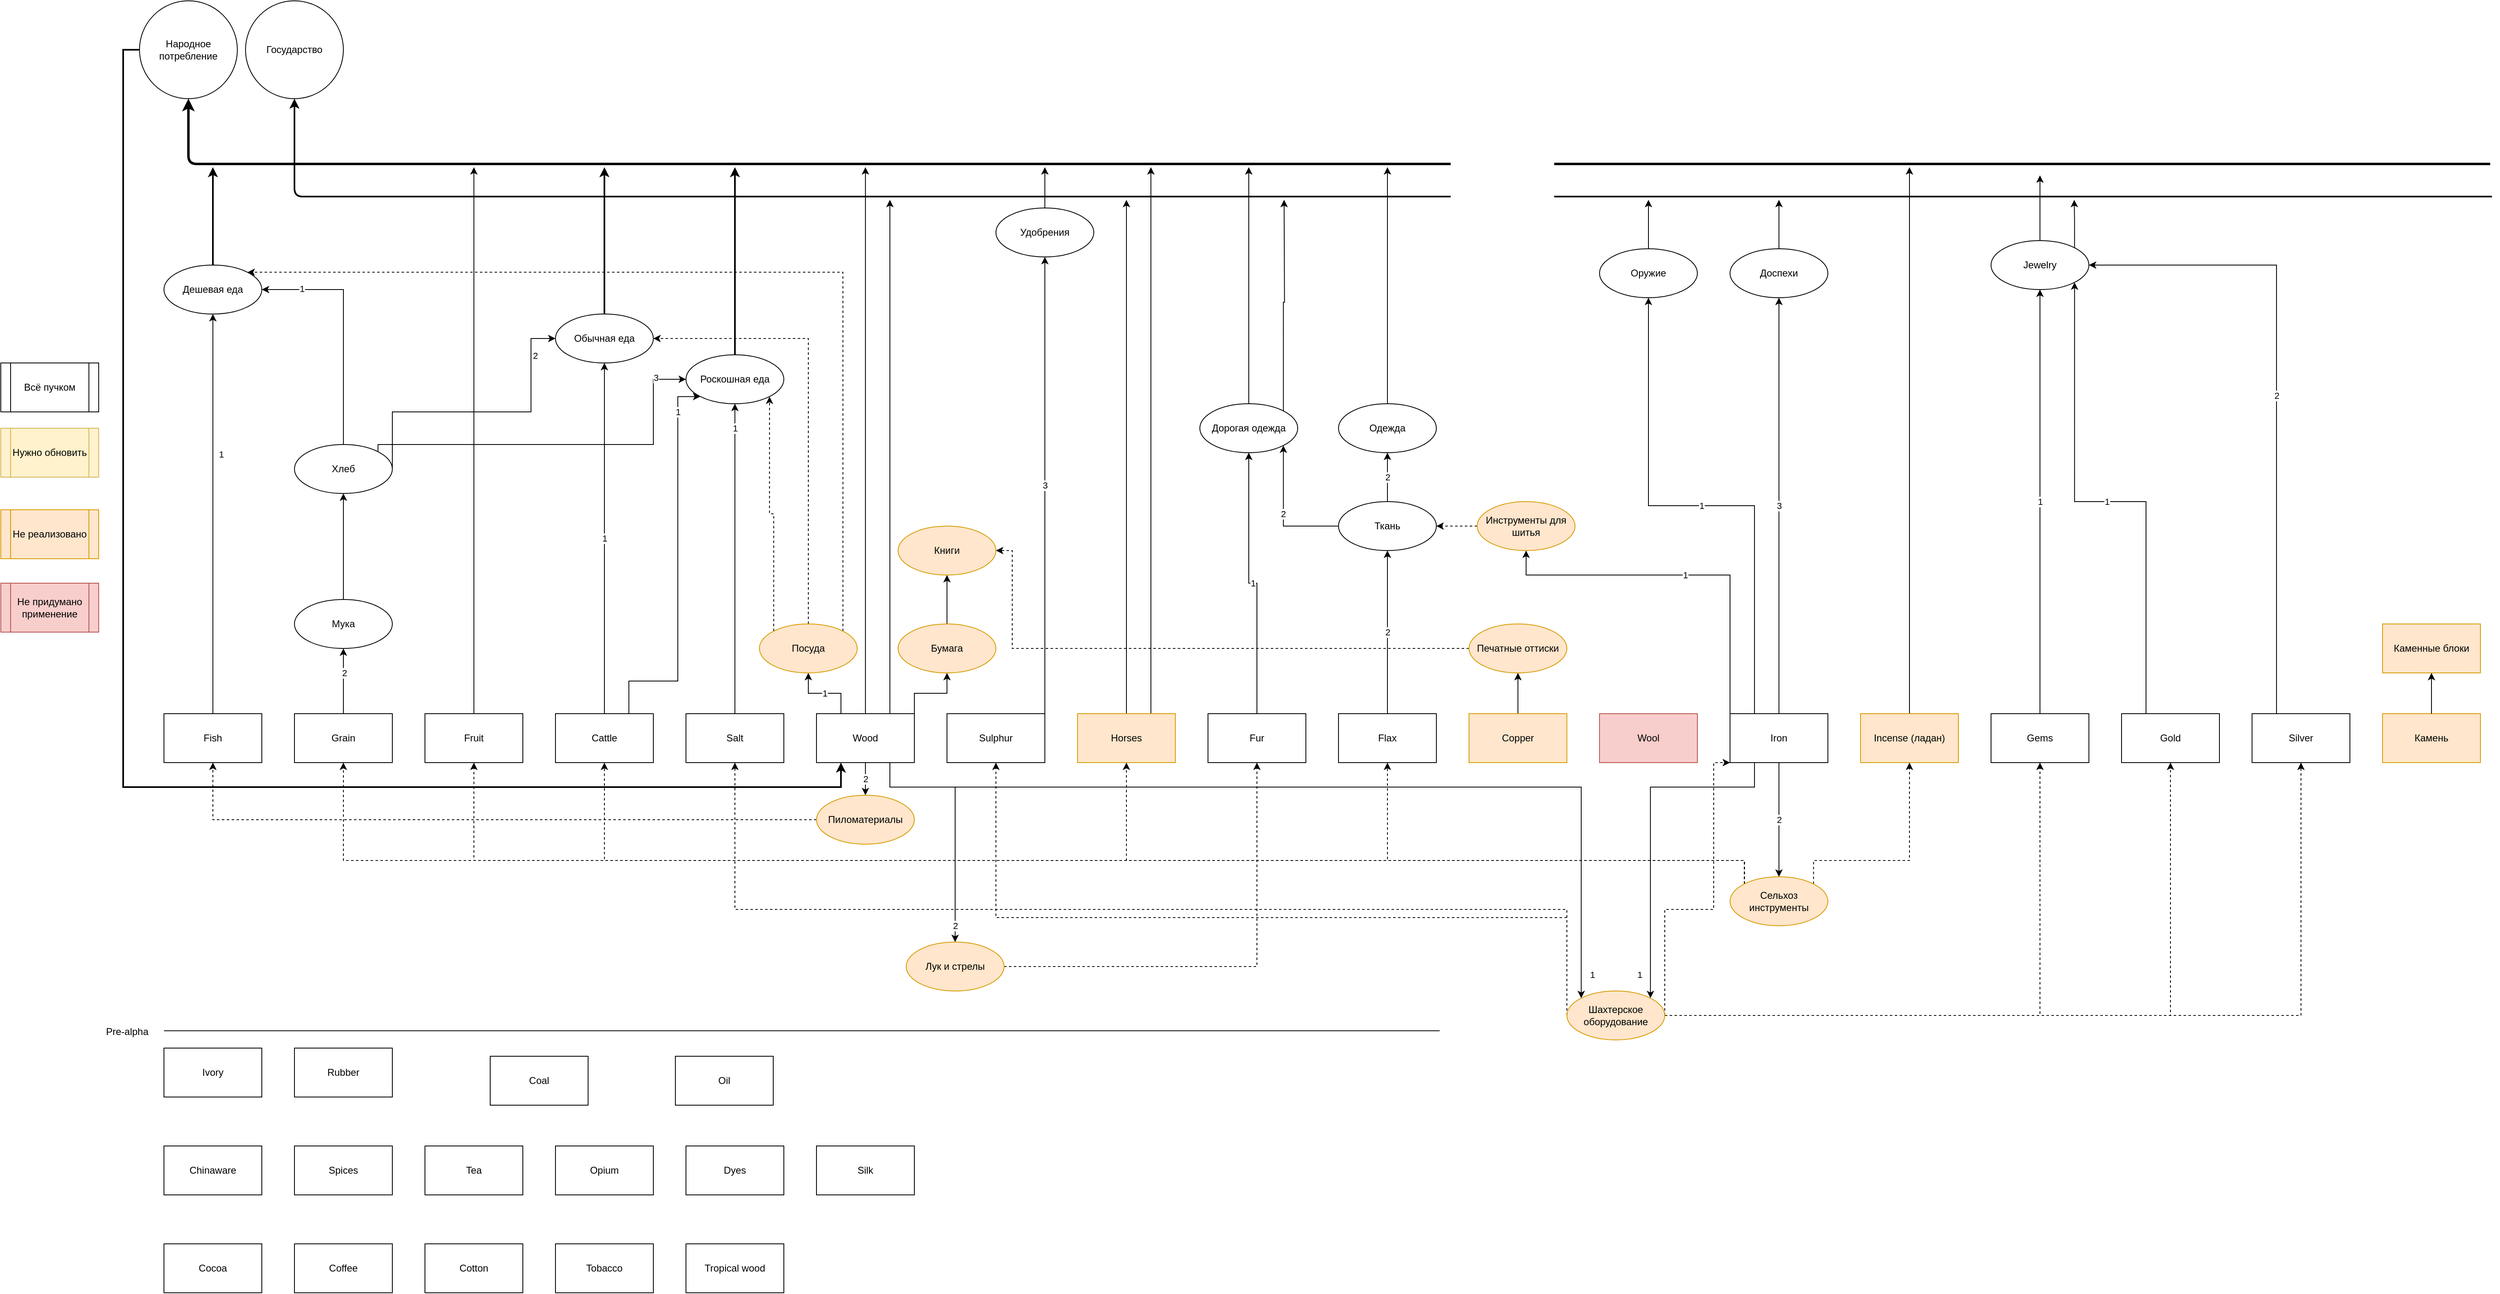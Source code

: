 <mxfile version="13.7.3" type="device" pages="3"><diagram id="wI0uPJAF2YKH-fF08hDb" name="Производство"><mxGraphModel dx="868" dy="1679" grid="1" gridSize="10" guides="1" tooltips="1" connect="1" arrows="1" fold="1" page="1" pageScale="1" pageWidth="827" pageHeight="1169" math="0" shadow="0"><root><mxCell id="0"/><mxCell id="1" parent="0"/><mxCell id="JjIhPmqszoX2vABhLAbW-46" style="edgeStyle=orthogonalEdgeStyle;rounded=0;orthogonalLoop=1;jettySize=auto;html=1;exitX=0.5;exitY=0;exitDx=0;exitDy=0;entryX=0.5;entryY=1;entryDx=0;entryDy=0;" parent="1" source="JjIhPmqszoX2vABhLAbW-1" target="JjIhPmqszoX2vABhLAbW-42" edge="1"><mxGeometry relative="1" as="geometry"/></mxCell><mxCell id="H8uIUPIOFkmWtJ1VPK_n-1" value="1" style="edgeLabel;html=1;align=center;verticalAlign=middle;resizable=0;points=[];" parent="JjIhPmqszoX2vABhLAbW-46" vertex="1" connectable="0"><mxGeometry x="0.22" y="-3" relative="1" as="geometry"><mxPoint x="7" y="-19" as="offset"/></mxGeometry></mxCell><mxCell id="JjIhPmqszoX2vABhLAbW-1" value="Fish" style="rounded=0;whiteSpace=wrap;html=1;" parent="1" vertex="1"><mxGeometry x="200" y="290" width="120" height="60" as="geometry"/></mxCell><mxCell id="JjIhPmqszoX2vABhLAbW-70" value="1" style="edgeStyle=orthogonalEdgeStyle;rounded=0;orthogonalLoop=1;jettySize=auto;html=1;exitX=0.5;exitY=0;exitDx=0;exitDy=0;entryX=0.5;entryY=1;entryDx=0;entryDy=0;" parent="1" source="JjIhPmqszoX2vABhLAbW-2" target="JjIhPmqszoX2vABhLAbW-66" edge="1"><mxGeometry relative="1" as="geometry"/></mxCell><mxCell id="JjIhPmqszoX2vABhLAbW-2" value="Fur" style="rounded=0;whiteSpace=wrap;html=1;" parent="1" vertex="1"><mxGeometry x="1480" y="290" width="120" height="60" as="geometry"/></mxCell><mxCell id="JjIhPmqszoX2vABhLAbW-44" style="edgeStyle=orthogonalEdgeStyle;rounded=0;orthogonalLoop=1;jettySize=auto;html=1;exitX=0.5;exitY=0;exitDx=0;exitDy=0;entryX=0.5;entryY=1;entryDx=0;entryDy=0;" parent="1" source="JjIhPmqszoX2vABhLAbW-3" target="_AsMeZghKtjY-FicgpFe-1" edge="1"><mxGeometry relative="1" as="geometry"/></mxCell><mxCell id="H8uIUPIOFkmWtJ1VPK_n-3" value="2" style="edgeLabel;html=1;align=center;verticalAlign=middle;resizable=0;points=[];" parent="JjIhPmqszoX2vABhLAbW-44" vertex="1" connectable="0"><mxGeometry x="0.267" y="-1" relative="1" as="geometry"><mxPoint as="offset"/></mxGeometry></mxCell><mxCell id="JjIhPmqszoX2vABhLAbW-3" value="Grain" style="rounded=0;whiteSpace=wrap;html=1;" parent="1" vertex="1"><mxGeometry x="360" y="290" width="120" height="60" as="geometry"/></mxCell><mxCell id="JjIhPmqszoX2vABhLAbW-52" value="1" style="edgeStyle=orthogonalEdgeStyle;rounded=0;orthogonalLoop=1;jettySize=auto;html=1;exitX=0.5;exitY=0;exitDx=0;exitDy=0;entryX=0.5;entryY=1;entryDx=0;entryDy=0;" parent="1" source="JjIhPmqszoX2vABhLAbW-4" target="JjIhPmqszoX2vABhLAbW-51" edge="1"><mxGeometry relative="1" as="geometry"/></mxCell><mxCell id="JjIhPmqszoX2vABhLAbW-56" value="1" style="edgeStyle=orthogonalEdgeStyle;rounded=0;orthogonalLoop=1;jettySize=auto;html=1;exitX=0.75;exitY=0;exitDx=0;exitDy=0;entryX=0;entryY=1;entryDx=0;entryDy=0;" parent="1" source="JjIhPmqszoX2vABhLAbW-4" target="JjIhPmqszoX2vABhLAbW-55" edge="1"><mxGeometry x="0.805" relative="1" as="geometry"><Array as="points"><mxPoint x="770" y="250"/><mxPoint x="830" y="250"/><mxPoint x="830" y="-99"/></Array><mxPoint as="offset"/></mxGeometry></mxCell><mxCell id="JjIhPmqszoX2vABhLAbW-4" value="Cattle" style="rounded=0;whiteSpace=wrap;html=1;" parent="1" vertex="1"><mxGeometry x="680" y="290" width="120" height="60" as="geometry"/></mxCell><mxCell id="JjIhPmqszoX2vABhLAbW-57" value="1" style="edgeStyle=orthogonalEdgeStyle;rounded=0;orthogonalLoop=1;jettySize=auto;html=1;exitX=0.5;exitY=0;exitDx=0;exitDy=0;entryX=0.5;entryY=1;entryDx=0;entryDy=0;" parent="1" source="JjIhPmqszoX2vABhLAbW-5" target="JjIhPmqszoX2vABhLAbW-55" edge="1"><mxGeometry x="0.842" relative="1" as="geometry"><mxPoint as="offset"/></mxGeometry></mxCell><mxCell id="JjIhPmqszoX2vABhLAbW-5" value="Salt" style="rounded=0;whiteSpace=wrap;html=1;" parent="1" vertex="1"><mxGeometry x="840" y="290" width="120" height="60" as="geometry"/></mxCell><mxCell id="JjIhPmqszoX2vABhLAbW-83" style="edgeStyle=orthogonalEdgeStyle;rounded=0;orthogonalLoop=1;jettySize=auto;html=1;exitX=0.5;exitY=0;exitDx=0;exitDy=0;strokeWidth=1;" parent="1" source="JjIhPmqszoX2vABhLAbW-6" edge="1"><mxGeometry relative="1" as="geometry"><mxPoint x="1060" y="-380" as="targetPoint"/></mxGeometry></mxCell><mxCell id="JjIhPmqszoX2vABhLAbW-84" style="edgeStyle=orthogonalEdgeStyle;rounded=0;orthogonalLoop=1;jettySize=auto;html=1;exitX=0.75;exitY=0;exitDx=0;exitDy=0;strokeWidth=1;" parent="1" source="JjIhPmqszoX2vABhLAbW-6" edge="1"><mxGeometry relative="1" as="geometry"><mxPoint x="1090" y="-340" as="targetPoint"/></mxGeometry></mxCell><mxCell id="H8uIUPIOFkmWtJ1VPK_n-12" value="1" style="edgeStyle=orthogonalEdgeStyle;rounded=0;orthogonalLoop=1;jettySize=auto;html=1;exitX=0.25;exitY=0;exitDx=0;exitDy=0;entryX=0.5;entryY=1;entryDx=0;entryDy=0;" parent="1" source="JjIhPmqszoX2vABhLAbW-6" target="H8uIUPIOFkmWtJ1VPK_n-11" edge="1"><mxGeometry relative="1" as="geometry"/></mxCell><mxCell id="H8uIUPIOFkmWtJ1VPK_n-26" value="2" style="edgeStyle=orthogonalEdgeStyle;rounded=0;orthogonalLoop=1;jettySize=auto;html=1;exitX=0.5;exitY=1;exitDx=0;exitDy=0;" parent="1" source="JjIhPmqszoX2vABhLAbW-6" target="H8uIUPIOFkmWtJ1VPK_n-25" edge="1"><mxGeometry relative="1" as="geometry"/></mxCell><mxCell id="H8uIUPIOFkmWtJ1VPK_n-34" value="1" style="edgeStyle=orthogonalEdgeStyle;rounded=0;orthogonalLoop=1;jettySize=auto;html=1;exitX=0.75;exitY=1;exitDx=0;exitDy=0;entryX=0;entryY=0;entryDx=0;entryDy=0;" parent="1" source="JjIhPmqszoX2vABhLAbW-6" target="H8uIUPIOFkmWtJ1VPK_n-32" edge="1"><mxGeometry x="0.949" y="13" relative="1" as="geometry"><Array as="points"><mxPoint x="1090" y="380"/><mxPoint x="1938" y="380"/></Array><mxPoint as="offset"/></mxGeometry></mxCell><mxCell id="H8uIUPIOFkmWtJ1VPK_n-40" value="2" style="edgeStyle=orthogonalEdgeStyle;rounded=0;orthogonalLoop=1;jettySize=auto;html=1;exitX=0.75;exitY=1;exitDx=0;exitDy=0;" parent="1" source="JjIhPmqszoX2vABhLAbW-6" target="H8uIUPIOFkmWtJ1VPK_n-38" edge="1"><mxGeometry x="0.867" relative="1" as="geometry"><Array as="points"><mxPoint x="1090" y="380"/><mxPoint x="1170" y="380"/></Array><mxPoint as="offset"/></mxGeometry></mxCell><mxCell id="H8uIUPIOFkmWtJ1VPK_n-50" style="edgeStyle=orthogonalEdgeStyle;rounded=0;orthogonalLoop=1;jettySize=auto;html=1;exitX=1;exitY=0;exitDx=0;exitDy=0;" parent="1" source="JjIhPmqszoX2vABhLAbW-6" target="H8uIUPIOFkmWtJ1VPK_n-49" edge="1"><mxGeometry relative="1" as="geometry"/></mxCell><mxCell id="JjIhPmqszoX2vABhLAbW-6" value="Wood" style="rounded=0;whiteSpace=wrap;html=1;" parent="1" vertex="1"><mxGeometry x="1000" y="290" width="120" height="60" as="geometry"/></mxCell><mxCell id="JjIhPmqszoX2vABhLAbW-90" value="2" style="edgeStyle=orthogonalEdgeStyle;rounded=0;orthogonalLoop=1;jettySize=auto;html=1;exitX=0.25;exitY=0;exitDx=0;exitDy=0;entryX=1;entryY=0.5;entryDx=0;entryDy=0;strokeWidth=1;" parent="1" source="JjIhPmqszoX2vABhLAbW-7" target="JjIhPmqszoX2vABhLAbW-85" edge="1"><mxGeometry relative="1" as="geometry"/></mxCell><mxCell id="JjIhPmqszoX2vABhLAbW-7" value="Silver" style="rounded=0;whiteSpace=wrap;html=1;" parent="1" vertex="1"><mxGeometry x="2760" y="290" width="120" height="60" as="geometry"/></mxCell><mxCell id="H8uIUPIOFkmWtJ1VPK_n-56" style="edgeStyle=orthogonalEdgeStyle;rounded=0;orthogonalLoop=1;jettySize=auto;html=1;exitX=0.5;exitY=0;exitDx=0;exitDy=0;" parent="1" source="JjIhPmqszoX2vABhLAbW-8" target="H8uIUPIOFkmWtJ1VPK_n-55" edge="1"><mxGeometry relative="1" as="geometry"/></mxCell><mxCell id="JjIhPmqszoX2vABhLAbW-8" value="Copper" style="rounded=0;whiteSpace=wrap;html=1;fillColor=#ffe6cc;strokeColor=#d79b00;" parent="1" vertex="1"><mxGeometry x="1800" y="290" width="120" height="60" as="geometry"/></mxCell><mxCell id="JjIhPmqszoX2vABhLAbW-77" value="3" style="edgeStyle=orthogonalEdgeStyle;rounded=0;orthogonalLoop=1;jettySize=auto;html=1;exitX=0.5;exitY=0;exitDx=0;exitDy=0;entryX=0.5;entryY=1;entryDx=0;entryDy=0;strokeWidth=1;" parent="1" source="JjIhPmqszoX2vABhLAbW-9" target="JjIhPmqszoX2vABhLAbW-76" edge="1"><mxGeometry relative="1" as="geometry"/></mxCell><mxCell id="JjIhPmqszoX2vABhLAbW-93" value="1" style="edgeStyle=orthogonalEdgeStyle;rounded=0;orthogonalLoop=1;jettySize=auto;html=1;exitX=0.25;exitY=0;exitDx=0;exitDy=0;entryX=0.5;entryY=1;entryDx=0;entryDy=0;strokeWidth=1;" parent="1" source="JjIhPmqszoX2vABhLAbW-9" target="JjIhPmqszoX2vABhLAbW-92" edge="1"><mxGeometry relative="1" as="geometry"/></mxCell><mxCell id="H8uIUPIOFkmWtJ1VPK_n-7" value="1" style="edgeStyle=orthogonalEdgeStyle;rounded=0;orthogonalLoop=1;jettySize=auto;html=1;exitX=0;exitY=0;exitDx=0;exitDy=0;entryX=0.5;entryY=1;entryDx=0;entryDy=0;" parent="1" source="JjIhPmqszoX2vABhLAbW-9" target="H8uIUPIOFkmWtJ1VPK_n-6" edge="1"><mxGeometry relative="1" as="geometry"><Array as="points"><mxPoint x="2120" y="120"/><mxPoint x="1870" y="120"/></Array></mxGeometry></mxCell><mxCell id="H8uIUPIOFkmWtJ1VPK_n-27" value="2" style="edgeStyle=orthogonalEdgeStyle;rounded=0;orthogonalLoop=1;jettySize=auto;html=1;exitX=0.5;exitY=1;exitDx=0;exitDy=0;entryX=0.5;entryY=0;entryDx=0;entryDy=0;" parent="1" source="JjIhPmqszoX2vABhLAbW-9" target="H8uIUPIOFkmWtJ1VPK_n-24" edge="1"><mxGeometry relative="1" as="geometry"/></mxCell><mxCell id="H8uIUPIOFkmWtJ1VPK_n-33" value="1" style="edgeStyle=orthogonalEdgeStyle;rounded=0;orthogonalLoop=1;jettySize=auto;html=1;exitX=0.25;exitY=1;exitDx=0;exitDy=0;entryX=1;entryY=0;entryDx=0;entryDy=0;" parent="1" source="JjIhPmqszoX2vABhLAbW-9" target="H8uIUPIOFkmWtJ1VPK_n-32" edge="1"><mxGeometry x="0.861" y="-13" relative="1" as="geometry"><Array as="points"><mxPoint x="2150" y="380"/><mxPoint x="2022" y="380"/></Array><mxPoint as="offset"/></mxGeometry></mxCell><mxCell id="JjIhPmqszoX2vABhLAbW-9" value="Iron" style="rounded=0;whiteSpace=wrap;html=1;" parent="1" vertex="1"><mxGeometry x="2120" y="290" width="120" height="60" as="geometry"/></mxCell><mxCell id="JjIhPmqszoX2vABhLAbW-10" value="Ivory" style="rounded=0;whiteSpace=wrap;html=1;" parent="1" vertex="1"><mxGeometry x="200" y="700" width="120" height="60" as="geometry"/></mxCell><mxCell id="JjIhPmqszoX2vABhLAbW-11" value="Rubber" style="rounded=0;whiteSpace=wrap;html=1;" parent="1" vertex="1"><mxGeometry x="360" y="700" width="120" height="60" as="geometry"/></mxCell><mxCell id="JjIhPmqszoX2vABhLAbW-12" value="Chinaware" style="rounded=0;whiteSpace=wrap;html=1;" parent="1" vertex="1"><mxGeometry x="200" y="820" width="120" height="60" as="geometry"/></mxCell><mxCell id="JjIhPmqszoX2vABhLAbW-13" value="Spices" style="rounded=0;whiteSpace=wrap;html=1;" parent="1" vertex="1"><mxGeometry x="360" y="820" width="120" height="60" as="geometry"/></mxCell><mxCell id="JjIhPmqszoX2vABhLAbW-14" value="Tea" style="rounded=0;whiteSpace=wrap;html=1;" parent="1" vertex="1"><mxGeometry x="520" y="820" width="120" height="60" as="geometry"/></mxCell><mxCell id="JjIhPmqszoX2vABhLAbW-15" value="Cocoa" style="rounded=0;whiteSpace=wrap;html=1;" parent="1" vertex="1"><mxGeometry x="200" y="940" width="120" height="60" as="geometry"/></mxCell><mxCell id="JjIhPmqszoX2vABhLAbW-16" value="Coffee" style="rounded=0;whiteSpace=wrap;html=1;" parent="1" vertex="1"><mxGeometry x="360" y="940" width="120" height="60" as="geometry"/></mxCell><mxCell id="JjIhPmqszoX2vABhLAbW-17" value="Cotton" style="rounded=0;whiteSpace=wrap;html=1;" parent="1" vertex="1"><mxGeometry x="520" y="940" width="120" height="60" as="geometry"/></mxCell><mxCell id="JjIhPmqszoX2vABhLAbW-18" value="Tobacco" style="rounded=0;whiteSpace=wrap;html=1;" parent="1" vertex="1"><mxGeometry x="680" y="940" width="120" height="60" as="geometry"/></mxCell><mxCell id="JjIhPmqszoX2vABhLAbW-19" value="Opium" style="rounded=0;whiteSpace=wrap;html=1;" parent="1" vertex="1"><mxGeometry x="680" y="820" width="120" height="60" as="geometry"/></mxCell><mxCell id="JjIhPmqszoX2vABhLAbW-20" value="Dyes" style="rounded=0;whiteSpace=wrap;html=1;" parent="1" vertex="1"><mxGeometry x="840" y="820" width="120" height="60" as="geometry"/></mxCell><mxCell id="JjIhPmqszoX2vABhLAbW-21" value="Silk" style="rounded=0;whiteSpace=wrap;html=1;" parent="1" vertex="1"><mxGeometry x="1000" y="820" width="120" height="60" as="geometry"/></mxCell><mxCell id="JjIhPmqszoX2vABhLAbW-22" value="Tropical wood" style="rounded=0;whiteSpace=wrap;html=1;" parent="1" vertex="1"><mxGeometry x="840" y="940" width="120" height="60" as="geometry"/></mxCell><mxCell id="JjIhPmqszoX2vABhLAbW-81" style="edgeStyle=orthogonalEdgeStyle;rounded=0;orthogonalLoop=1;jettySize=auto;html=1;exitX=0.5;exitY=0;exitDx=0;exitDy=0;strokeWidth=1;" parent="1" source="JjIhPmqszoX2vABhLAbW-23" edge="1"><mxGeometry relative="1" as="geometry"><mxPoint x="2340" y="-380" as="targetPoint"/></mxGeometry></mxCell><mxCell id="JjIhPmqszoX2vABhLAbW-23" value="Incense (ладан)" style="rounded=0;whiteSpace=wrap;html=1;fillColor=#ffe6cc;strokeColor=#d79b00;" parent="1" vertex="1"><mxGeometry x="2280" y="290" width="120" height="60" as="geometry"/></mxCell><mxCell id="JjIhPmqszoX2vABhLAbW-86" value="1" style="edgeStyle=orthogonalEdgeStyle;rounded=0;orthogonalLoop=1;jettySize=auto;html=1;exitX=0.5;exitY=0;exitDx=0;exitDy=0;entryX=0.5;entryY=1;entryDx=0;entryDy=0;strokeWidth=1;" parent="1" source="JjIhPmqszoX2vABhLAbW-24" target="JjIhPmqszoX2vABhLAbW-85" edge="1"><mxGeometry relative="1" as="geometry"/></mxCell><mxCell id="JjIhPmqszoX2vABhLAbW-24" value="Gems" style="rounded=0;whiteSpace=wrap;html=1;" parent="1" vertex="1"><mxGeometry x="2440" y="290" width="120" height="60" as="geometry"/></mxCell><mxCell id="JjIhPmqszoX2vABhLAbW-25" value="Coal" style="rounded=0;whiteSpace=wrap;html=1;" parent="1" vertex="1"><mxGeometry x="600" y="710" width="120" height="60" as="geometry"/></mxCell><mxCell id="JjIhPmqszoX2vABhLAbW-87" value="1" style="edgeStyle=orthogonalEdgeStyle;rounded=0;orthogonalLoop=1;jettySize=auto;html=1;exitX=0.25;exitY=0;exitDx=0;exitDy=0;entryX=1;entryY=1;entryDx=0;entryDy=0;strokeWidth=1;" parent="1" source="JjIhPmqszoX2vABhLAbW-26" target="JjIhPmqszoX2vABhLAbW-85" edge="1"><mxGeometry relative="1" as="geometry"/></mxCell><mxCell id="JjIhPmqszoX2vABhLAbW-26" value="Gold" style="rounded=0;whiteSpace=wrap;html=1;" parent="1" vertex="1"><mxGeometry x="2600" y="290" width="120" height="60" as="geometry"/></mxCell><mxCell id="JjIhPmqszoX2vABhLAbW-27" value="Oil" style="rounded=0;whiteSpace=wrap;html=1;" parent="1" vertex="1"><mxGeometry x="827" y="710" width="120" height="60" as="geometry"/></mxCell><mxCell id="JjIhPmqszoX2vABhLAbW-68" style="edgeStyle=orthogonalEdgeStyle;rounded=0;orthogonalLoop=1;jettySize=auto;html=1;exitX=0.5;exitY=0;exitDx=0;exitDy=0;" parent="1" source="JjIhPmqszoX2vABhLAbW-28" edge="1"><mxGeometry relative="1" as="geometry"><mxPoint x="580" y="-380" as="targetPoint"/></mxGeometry></mxCell><mxCell id="JjIhPmqszoX2vABhLAbW-28" value="Fruit" style="rounded=0;whiteSpace=wrap;html=1;" parent="1" vertex="1"><mxGeometry x="520" y="290" width="120" height="60" as="geometry"/></mxCell><mxCell id="JjIhPmqszoX2vABhLAbW-74" value="3" style="edgeStyle=orthogonalEdgeStyle;rounded=0;orthogonalLoop=1;jettySize=auto;html=1;exitX=1;exitY=0;exitDx=0;exitDy=0;entryX=0.5;entryY=1;entryDx=0;entryDy=0;" parent="1" source="JjIhPmqszoX2vABhLAbW-29" target="JjIhPmqszoX2vABhLAbW-73" edge="1"><mxGeometry relative="1" as="geometry"><Array as="points"><mxPoint x="1280" y="-260"/></Array></mxGeometry></mxCell><mxCell id="JjIhPmqszoX2vABhLAbW-29" value="Sulphur" style="rounded=0;whiteSpace=wrap;html=1;" parent="1" vertex="1"><mxGeometry x="1160" y="290" width="120" height="60" as="geometry"/></mxCell><mxCell id="JjIhPmqszoX2vABhLAbW-72" style="edgeStyle=orthogonalEdgeStyle;rounded=0;orthogonalLoop=1;jettySize=auto;html=1;exitX=0.5;exitY=0;exitDx=0;exitDy=0;" parent="1" source="JjIhPmqszoX2vABhLAbW-30" edge="1"><mxGeometry relative="1" as="geometry"><mxPoint x="1380" y="-340" as="targetPoint"/></mxGeometry></mxCell><mxCell id="JjIhPmqszoX2vABhLAbW-91" style="edgeStyle=orthogonalEdgeStyle;rounded=0;orthogonalLoop=1;jettySize=auto;html=1;exitX=0.75;exitY=0;exitDx=0;exitDy=0;strokeWidth=1;" parent="1" source="JjIhPmqszoX2vABhLAbW-30" edge="1"><mxGeometry relative="1" as="geometry"><mxPoint x="1410" y="-380" as="targetPoint"/></mxGeometry></mxCell><mxCell id="JjIhPmqszoX2vABhLAbW-30" value="Horses" style="rounded=0;whiteSpace=wrap;html=1;fillColor=#ffe6cc;strokeColor=#d79b00;" parent="1" vertex="1"><mxGeometry x="1320" y="290" width="120" height="60" as="geometry"/></mxCell><mxCell id="JjIhPmqszoX2vABhLAbW-62" value="2" style="edgeStyle=orthogonalEdgeStyle;rounded=0;orthogonalLoop=1;jettySize=auto;html=1;exitX=0.5;exitY=0;exitDx=0;exitDy=0;" parent="1" source="JjIhPmqszoX2vABhLAbW-31" target="JjIhPmqszoX2vABhLAbW-61" edge="1"><mxGeometry relative="1" as="geometry"/></mxCell><mxCell id="JjIhPmqszoX2vABhLAbW-31" value="Flax" style="rounded=0;whiteSpace=wrap;html=1;" parent="1" vertex="1"><mxGeometry x="1640" y="290" width="120" height="60" as="geometry"/></mxCell><mxCell id="T8uX0nU3pKGKQsIIds0f-1" style="edgeStyle=orthogonalEdgeStyle;rounded=0;orthogonalLoop=1;jettySize=auto;html=1;exitX=0;exitY=0.5;exitDx=0;exitDy=0;entryX=0.25;entryY=1;entryDx=0;entryDy=0;strokeWidth=2;" parent="1" source="JjIhPmqszoX2vABhLAbW-36" target="JjIhPmqszoX2vABhLAbW-6" edge="1"><mxGeometry relative="1" as="geometry"><Array as="points"><mxPoint x="150" y="-524"/><mxPoint x="150" y="380"/><mxPoint x="1030" y="380"/></Array></mxGeometry></mxCell><mxCell id="JjIhPmqszoX2vABhLAbW-36" value="Народное потребление" style="ellipse;whiteSpace=wrap;html=1;" parent="1" vertex="1"><mxGeometry x="170" y="-584" width="120" height="120" as="geometry"/></mxCell><mxCell id="JjIhPmqszoX2vABhLAbW-38" value="Государство" style="ellipse;whiteSpace=wrap;html=1;" parent="1" vertex="1"><mxGeometry x="300" y="-584" width="120" height="120" as="geometry"/></mxCell><mxCell id="JjIhPmqszoX2vABhLAbW-40" value="" style="endArrow=none;html=1;" parent="1" edge="1"><mxGeometry width="50" height="50" relative="1" as="geometry"><mxPoint x="200" y="678.75" as="sourcePoint"/><mxPoint x="1764" y="678.75" as="targetPoint"/></mxGeometry></mxCell><mxCell id="JjIhPmqszoX2vABhLAbW-41" value="Pre-alpha" style="text;html=1;strokeColor=none;fillColor=none;align=center;verticalAlign=middle;whiteSpace=wrap;rounded=0;" parent="1" vertex="1"><mxGeometry x="120" y="670" width="70" height="20" as="geometry"/></mxCell><mxCell id="JjIhPmqszoX2vABhLAbW-50" style="edgeStyle=orthogonalEdgeStyle;rounded=0;orthogonalLoop=1;jettySize=auto;html=1;exitX=0.5;exitY=0;exitDx=0;exitDy=0;strokeWidth=2;" parent="1" source="JjIhPmqszoX2vABhLAbW-42" edge="1"><mxGeometry relative="1" as="geometry"><mxPoint x="260" y="-380" as="targetPoint"/></mxGeometry></mxCell><mxCell id="JjIhPmqszoX2vABhLAbW-42" value="Дешевая еда" style="ellipse;whiteSpace=wrap;html=1;" parent="1" vertex="1"><mxGeometry x="200" y="-260" width="120" height="60" as="geometry"/></mxCell><mxCell id="JjIhPmqszoX2vABhLAbW-45" style="edgeStyle=orthogonalEdgeStyle;rounded=0;orthogonalLoop=1;jettySize=auto;html=1;exitX=0.5;exitY=0;exitDx=0;exitDy=0;entryX=1;entryY=0.5;entryDx=0;entryDy=0;" parent="1" source="JjIhPmqszoX2vABhLAbW-43" target="JjIhPmqszoX2vABhLAbW-42" edge="1"><mxGeometry relative="1" as="geometry"/></mxCell><mxCell id="H8uIUPIOFkmWtJ1VPK_n-2" value="1" style="edgeLabel;html=1;align=center;verticalAlign=middle;resizable=0;points=[];" parent="JjIhPmqszoX2vABhLAbW-45" vertex="1" connectable="0"><mxGeometry x="0.661" y="-1" relative="1" as="geometry"><mxPoint as="offset"/></mxGeometry></mxCell><mxCell id="JjIhPmqszoX2vABhLAbW-53" style="edgeStyle=orthogonalEdgeStyle;rounded=0;orthogonalLoop=1;jettySize=auto;html=1;exitX=1;exitY=0.5;exitDx=0;exitDy=0;entryX=0;entryY=0.5;entryDx=0;entryDy=0;" parent="1" source="JjIhPmqszoX2vABhLAbW-43" target="JjIhPmqszoX2vABhLAbW-51" edge="1"><mxGeometry relative="1" as="geometry"><Array as="points"><mxPoint x="480" y="-80"/><mxPoint x="650" y="-80"/><mxPoint x="650" y="-170"/></Array></mxGeometry></mxCell><mxCell id="H8uIUPIOFkmWtJ1VPK_n-4" value="2" style="edgeLabel;html=1;align=center;verticalAlign=middle;resizable=0;points=[];" parent="JjIhPmqszoX2vABhLAbW-53" vertex="1" connectable="0"><mxGeometry x="0.861" y="-1" relative="1" as="geometry"><mxPoint y="20" as="offset"/></mxGeometry></mxCell><mxCell id="JjIhPmqszoX2vABhLAbW-58" style="edgeStyle=orthogonalEdgeStyle;rounded=0;orthogonalLoop=1;jettySize=auto;html=1;exitX=1;exitY=0;exitDx=0;exitDy=0;entryX=0;entryY=0.5;entryDx=0;entryDy=0;" parent="1" source="JjIhPmqszoX2vABhLAbW-43" target="JjIhPmqszoX2vABhLAbW-55" edge="1"><mxGeometry relative="1" as="geometry"><Array as="points"><mxPoint x="462" y="-40"/><mxPoint x="800" y="-40"/><mxPoint x="800" y="-120"/></Array></mxGeometry></mxCell><mxCell id="H8uIUPIOFkmWtJ1VPK_n-5" value="3" style="edgeLabel;html=1;align=center;verticalAlign=middle;resizable=0;points=[];" parent="JjIhPmqszoX2vABhLAbW-58" vertex="1" connectable="0"><mxGeometry x="0.842" y="2" relative="1" as="geometry"><mxPoint as="offset"/></mxGeometry></mxCell><mxCell id="JjIhPmqszoX2vABhLAbW-43" value="Хлеб" style="ellipse;whiteSpace=wrap;html=1;" parent="1" vertex="1"><mxGeometry x="360" y="-40" width="120" height="60" as="geometry"/></mxCell><mxCell id="JjIhPmqszoX2vABhLAbW-47" value="" style="endArrow=classic;html=1;entryX=0.5;entryY=1;entryDx=0;entryDy=0;strokeWidth=3;" parent="1" target="JjIhPmqszoX2vABhLAbW-36" edge="1"><mxGeometry width="50" height="50" relative="1" as="geometry"><mxPoint x="3052" y="-384" as="sourcePoint"/><mxPoint x="240" y="-384" as="targetPoint"/><Array as="points"><mxPoint x="230" y="-384"/></Array></mxGeometry></mxCell><mxCell id="JjIhPmqszoX2vABhLAbW-49" value="" style="endArrow=classic;html=1;entryX=0.5;entryY=1;entryDx=0;entryDy=0;strokeWidth=2;" parent="1" target="JjIhPmqszoX2vABhLAbW-38" edge="1"><mxGeometry width="50" height="50" relative="1" as="geometry"><mxPoint x="3054" y="-344" as="sourcePoint"/><mxPoint x="240" y="-424" as="targetPoint"/><Array as="points"><mxPoint x="360" y="-344"/></Array></mxGeometry></mxCell><mxCell id="JjIhPmqszoX2vABhLAbW-54" style="edgeStyle=orthogonalEdgeStyle;rounded=0;orthogonalLoop=1;jettySize=auto;html=1;exitX=0.5;exitY=0;exitDx=0;exitDy=0;strokeWidth=2;" parent="1" source="JjIhPmqszoX2vABhLAbW-51" edge="1"><mxGeometry relative="1" as="geometry"><mxPoint x="740" y="-380" as="targetPoint"/></mxGeometry></mxCell><mxCell id="JjIhPmqszoX2vABhLAbW-51" value="Обычная еда" style="ellipse;whiteSpace=wrap;html=1;" parent="1" vertex="1"><mxGeometry x="680" y="-200" width="120" height="60" as="geometry"/></mxCell><mxCell id="JjIhPmqszoX2vABhLAbW-59" style="edgeStyle=orthogonalEdgeStyle;rounded=0;orthogonalLoop=1;jettySize=auto;html=1;exitX=0.5;exitY=0;exitDx=0;exitDy=0;strokeWidth=2;" parent="1" source="JjIhPmqszoX2vABhLAbW-55" edge="1"><mxGeometry relative="1" as="geometry"><mxPoint x="900" y="-380" as="targetPoint"/></mxGeometry></mxCell><mxCell id="JjIhPmqszoX2vABhLAbW-55" value="Роскошная еда" style="ellipse;whiteSpace=wrap;html=1;" parent="1" vertex="1"><mxGeometry x="840" y="-150" width="120" height="60" as="geometry"/></mxCell><mxCell id="JjIhPmqszoX2vABhLAbW-65" style="edgeStyle=orthogonalEdgeStyle;rounded=0;orthogonalLoop=1;jettySize=auto;html=1;exitX=0.5;exitY=0;exitDx=0;exitDy=0;" parent="1" source="JjIhPmqszoX2vABhLAbW-60" edge="1"><mxGeometry relative="1" as="geometry"><mxPoint x="1700" y="-380" as="targetPoint"/></mxGeometry></mxCell><mxCell id="JjIhPmqszoX2vABhLAbW-60" value="Одежда" style="ellipse;whiteSpace=wrap;html=1;" parent="1" vertex="1"><mxGeometry x="1640" y="-90" width="120" height="60" as="geometry"/></mxCell><mxCell id="JjIhPmqszoX2vABhLAbW-64" value="2" style="edgeStyle=orthogonalEdgeStyle;rounded=0;orthogonalLoop=1;jettySize=auto;html=1;exitX=0.5;exitY=0;exitDx=0;exitDy=0;" parent="1" source="JjIhPmqszoX2vABhLAbW-61" target="JjIhPmqszoX2vABhLAbW-60" edge="1"><mxGeometry relative="1" as="geometry"/></mxCell><mxCell id="JjIhPmqszoX2vABhLAbW-67" value="2" style="edgeStyle=orthogonalEdgeStyle;rounded=0;orthogonalLoop=1;jettySize=auto;html=1;exitX=0;exitY=0.5;exitDx=0;exitDy=0;entryX=1;entryY=1;entryDx=0;entryDy=0;" parent="1" source="JjIhPmqszoX2vABhLAbW-61" target="JjIhPmqszoX2vABhLAbW-66" edge="1"><mxGeometry relative="1" as="geometry"/></mxCell><mxCell id="JjIhPmqszoX2vABhLAbW-61" value="Ткань" style="ellipse;whiteSpace=wrap;html=1;" parent="1" vertex="1"><mxGeometry x="1640" y="30" width="120" height="60" as="geometry"/></mxCell><mxCell id="JjIhPmqszoX2vABhLAbW-71" style="edgeStyle=orthogonalEdgeStyle;rounded=0;orthogonalLoop=1;jettySize=auto;html=1;exitX=0.5;exitY=0;exitDx=0;exitDy=0;" parent="1" source="JjIhPmqszoX2vABhLAbW-66" edge="1"><mxGeometry relative="1" as="geometry"><mxPoint x="1530" y="-380" as="targetPoint"/></mxGeometry></mxCell><mxCell id="H8uIUPIOFkmWtJ1VPK_n-17" style="edgeStyle=orthogonalEdgeStyle;rounded=0;orthogonalLoop=1;jettySize=auto;html=1;exitX=1;exitY=0;exitDx=0;exitDy=0;" parent="1" source="JjIhPmqszoX2vABhLAbW-66" edge="1"><mxGeometry relative="1" as="geometry"><mxPoint x="1573.294" y="-340" as="targetPoint"/></mxGeometry></mxCell><mxCell id="JjIhPmqszoX2vABhLAbW-66" value="Дорогая одежда" style="ellipse;whiteSpace=wrap;html=1;" parent="1" vertex="1"><mxGeometry x="1470" y="-90" width="120" height="60" as="geometry"/></mxCell><mxCell id="JjIhPmqszoX2vABhLAbW-75" style="edgeStyle=orthogonalEdgeStyle;rounded=0;orthogonalLoop=1;jettySize=auto;html=1;exitX=0.5;exitY=0;exitDx=0;exitDy=0;" parent="1" source="JjIhPmqszoX2vABhLAbW-73" edge="1"><mxGeometry relative="1" as="geometry"><mxPoint x="1280" y="-380" as="targetPoint"/><Array as="points"><mxPoint x="1280" y="-380"/></Array></mxGeometry></mxCell><mxCell id="JjIhPmqszoX2vABhLAbW-73" value="Удобрения" style="ellipse;whiteSpace=wrap;html=1;" parent="1" vertex="1"><mxGeometry x="1220" y="-330" width="120" height="60" as="geometry"/></mxCell><mxCell id="JjIhPmqszoX2vABhLAbW-78" style="edgeStyle=orthogonalEdgeStyle;rounded=0;orthogonalLoop=1;jettySize=auto;html=1;exitX=0.5;exitY=0;exitDx=0;exitDy=0;strokeWidth=1;" parent="1" source="JjIhPmqszoX2vABhLAbW-76" edge="1"><mxGeometry relative="1" as="geometry"><mxPoint x="2180" y="-340" as="targetPoint"/></mxGeometry></mxCell><mxCell id="JjIhPmqszoX2vABhLAbW-76" value="Доспехи" style="ellipse;whiteSpace=wrap;html=1;" parent="1" vertex="1"><mxGeometry x="2120" y="-280" width="120" height="60" as="geometry"/></mxCell><mxCell id="JjIhPmqszoX2vABhLAbW-82" value="Wool" style="rounded=0;whiteSpace=wrap;html=1;fillColor=#f8cecc;strokeColor=#b85450;" parent="1" vertex="1"><mxGeometry x="1960" y="290" width="120" height="60" as="geometry"/></mxCell><mxCell id="JjIhPmqszoX2vABhLAbW-88" style="edgeStyle=orthogonalEdgeStyle;rounded=0;orthogonalLoop=1;jettySize=auto;html=1;exitX=0.5;exitY=0;exitDx=0;exitDy=0;strokeWidth=1;" parent="1" source="JjIhPmqszoX2vABhLAbW-85" edge="1"><mxGeometry relative="1" as="geometry"><mxPoint x="2500" y="-370" as="targetPoint"/></mxGeometry></mxCell><mxCell id="JjIhPmqszoX2vABhLAbW-89" style="edgeStyle=orthogonalEdgeStyle;rounded=0;orthogonalLoop=1;jettySize=auto;html=1;exitX=1;exitY=0;exitDx=0;exitDy=0;strokeWidth=1;" parent="1" source="JjIhPmqszoX2vABhLAbW-85" edge="1"><mxGeometry relative="1" as="geometry"><mxPoint x="2542" y="-340" as="targetPoint"/></mxGeometry></mxCell><mxCell id="JjIhPmqszoX2vABhLAbW-85" value="Jewelry" style="ellipse;whiteSpace=wrap;html=1;" parent="1" vertex="1"><mxGeometry x="2440" y="-290" width="120" height="60" as="geometry"/></mxCell><mxCell id="JjIhPmqszoX2vABhLAbW-94" style="edgeStyle=orthogonalEdgeStyle;rounded=0;orthogonalLoop=1;jettySize=auto;html=1;exitX=0.5;exitY=0;exitDx=0;exitDy=0;strokeWidth=1;" parent="1" source="JjIhPmqszoX2vABhLAbW-92" edge="1"><mxGeometry relative="1" as="geometry"><mxPoint x="2020" y="-340" as="targetPoint"/></mxGeometry></mxCell><mxCell id="JjIhPmqszoX2vABhLAbW-92" value="Оружие" style="ellipse;whiteSpace=wrap;html=1;" parent="1" vertex="1"><mxGeometry x="1960" y="-280" width="120" height="60" as="geometry"/></mxCell><mxCell id="H8uIUPIOFkmWtJ1VPK_n-8" style="edgeStyle=orthogonalEdgeStyle;rounded=0;orthogonalLoop=1;jettySize=auto;html=1;exitX=0;exitY=0.5;exitDx=0;exitDy=0;entryX=1;entryY=0.5;entryDx=0;entryDy=0;dashed=1;" parent="1" source="H8uIUPIOFkmWtJ1VPK_n-6" target="JjIhPmqszoX2vABhLAbW-61" edge="1"><mxGeometry relative="1" as="geometry"/></mxCell><mxCell id="H8uIUPIOFkmWtJ1VPK_n-6" value="Инструменты для шитья" style="ellipse;whiteSpace=wrap;html=1;fillColor=#ffe6cc;strokeColor=#d79b00;" parent="1" vertex="1"><mxGeometry x="1810" y="30" width="120" height="60" as="geometry"/></mxCell><mxCell id="H8uIUPIOFkmWtJ1VPK_n-19" style="edgeStyle=orthogonalEdgeStyle;rounded=0;orthogonalLoop=1;jettySize=auto;html=1;exitX=0;exitY=0;exitDx=0;exitDy=0;entryX=1;entryY=1;entryDx=0;entryDy=0;dashed=1;" parent="1" source="H8uIUPIOFkmWtJ1VPK_n-11" target="JjIhPmqszoX2vABhLAbW-55" edge="1"><mxGeometry relative="1" as="geometry"/></mxCell><mxCell id="H8uIUPIOFkmWtJ1VPK_n-20" style="edgeStyle=orthogonalEdgeStyle;rounded=0;orthogonalLoop=1;jettySize=auto;html=1;exitX=0.5;exitY=0;exitDx=0;exitDy=0;entryX=1;entryY=0.5;entryDx=0;entryDy=0;dashed=1;" parent="1" source="H8uIUPIOFkmWtJ1VPK_n-11" target="JjIhPmqszoX2vABhLAbW-51" edge="1"><mxGeometry relative="1" as="geometry"/></mxCell><mxCell id="H8uIUPIOFkmWtJ1VPK_n-21" style="edgeStyle=orthogonalEdgeStyle;rounded=0;orthogonalLoop=1;jettySize=auto;html=1;exitX=1;exitY=0;exitDx=0;exitDy=0;entryX=1;entryY=0;entryDx=0;entryDy=0;dashed=1;" parent="1" source="H8uIUPIOFkmWtJ1VPK_n-11" target="JjIhPmqszoX2vABhLAbW-42" edge="1"><mxGeometry relative="1" as="geometry"><Array as="points"><mxPoint x="1032" y="-251"/></Array></mxGeometry></mxCell><mxCell id="H8uIUPIOFkmWtJ1VPK_n-11" value="Посуда" style="ellipse;whiteSpace=wrap;html=1;fillColor=#ffe6cc;strokeColor=#d79b00;" parent="1" vertex="1"><mxGeometry x="930" y="180" width="120" height="60" as="geometry"/></mxCell><mxCell id="H8uIUPIOFkmWtJ1VPK_n-29" style="edgeStyle=orthogonalEdgeStyle;rounded=0;orthogonalLoop=1;jettySize=auto;html=1;exitX=0;exitY=0;exitDx=0;exitDy=0;dashed=1;" parent="1" source="H8uIUPIOFkmWtJ1VPK_n-24" target="JjIhPmqszoX2vABhLAbW-3" edge="1"><mxGeometry relative="1" as="geometry"><Array as="points"><mxPoint x="2138" y="470"/><mxPoint x="420" y="470"/></Array></mxGeometry></mxCell><mxCell id="H8uIUPIOFkmWtJ1VPK_n-30" style="edgeStyle=orthogonalEdgeStyle;rounded=0;orthogonalLoop=1;jettySize=auto;html=1;exitX=0;exitY=0;exitDx=0;exitDy=0;entryX=0.5;entryY=1;entryDx=0;entryDy=0;dashed=1;" parent="1" source="H8uIUPIOFkmWtJ1VPK_n-24" target="JjIhPmqszoX2vABhLAbW-28" edge="1"><mxGeometry relative="1" as="geometry"><Array as="points"><mxPoint x="2137" y="470"/><mxPoint x="580" y="470"/></Array></mxGeometry></mxCell><mxCell id="H8uIUPIOFkmWtJ1VPK_n-31" style="edgeStyle=orthogonalEdgeStyle;rounded=0;orthogonalLoop=1;jettySize=auto;html=1;exitX=0;exitY=0;exitDx=0;exitDy=0;entryX=0.5;entryY=1;entryDx=0;entryDy=0;dashed=1;" parent="1" source="H8uIUPIOFkmWtJ1VPK_n-24" target="JjIhPmqszoX2vABhLAbW-4" edge="1"><mxGeometry relative="1" as="geometry"><Array as="points"><mxPoint x="2137" y="470"/><mxPoint x="740" y="470"/></Array></mxGeometry></mxCell><mxCell id="H8uIUPIOFkmWtJ1VPK_n-37" style="edgeStyle=orthogonalEdgeStyle;rounded=0;orthogonalLoop=1;jettySize=auto;html=1;exitX=0;exitY=0;exitDx=0;exitDy=0;entryX=0.5;entryY=1;entryDx=0;entryDy=0;dashed=1;" parent="1" source="H8uIUPIOFkmWtJ1VPK_n-24" target="JjIhPmqszoX2vABhLAbW-30" edge="1"><mxGeometry relative="1" as="geometry"><Array as="points"><mxPoint x="2138" y="470"/><mxPoint x="1380" y="470"/></Array></mxGeometry></mxCell><mxCell id="H8uIUPIOFkmWtJ1VPK_n-42" style="edgeStyle=orthogonalEdgeStyle;rounded=0;orthogonalLoop=1;jettySize=auto;html=1;exitX=0;exitY=0;exitDx=0;exitDy=0;entryX=0.5;entryY=1;entryDx=0;entryDy=0;dashed=1;" parent="1" source="H8uIUPIOFkmWtJ1VPK_n-24" target="JjIhPmqszoX2vABhLAbW-31" edge="1"><mxGeometry relative="1" as="geometry"><Array as="points"><mxPoint x="2137" y="470"/><mxPoint x="1700" y="470"/></Array></mxGeometry></mxCell><mxCell id="H8uIUPIOFkmWtJ1VPK_n-44" style="edgeStyle=orthogonalEdgeStyle;rounded=0;orthogonalLoop=1;jettySize=auto;html=1;exitX=1;exitY=0;exitDx=0;exitDy=0;entryX=0.5;entryY=1;entryDx=0;entryDy=0;dashed=1;" parent="1" source="H8uIUPIOFkmWtJ1VPK_n-24" target="JjIhPmqszoX2vABhLAbW-23" edge="1"><mxGeometry relative="1" as="geometry"><Array as="points"><mxPoint x="2223" y="470"/><mxPoint x="2340" y="470"/></Array></mxGeometry></mxCell><mxCell id="H8uIUPIOFkmWtJ1VPK_n-24" value="Сельхоз инструменты" style="ellipse;whiteSpace=wrap;html=1;fillColor=#ffe6cc;strokeColor=#d79b00;" parent="1" vertex="1"><mxGeometry x="2120" y="490" width="120" height="60" as="geometry"/></mxCell><mxCell id="H8uIUPIOFkmWtJ1VPK_n-28" style="edgeStyle=orthogonalEdgeStyle;rounded=0;orthogonalLoop=1;jettySize=auto;html=1;exitX=0;exitY=0.5;exitDx=0;exitDy=0;entryX=0.5;entryY=1;entryDx=0;entryDy=0;dashed=1;" parent="1" source="H8uIUPIOFkmWtJ1VPK_n-25" target="JjIhPmqszoX2vABhLAbW-1" edge="1"><mxGeometry relative="1" as="geometry"/></mxCell><mxCell id="H8uIUPIOFkmWtJ1VPK_n-25" value="Пиломатериалы" style="ellipse;whiteSpace=wrap;html=1;fillColor=#ffe6cc;strokeColor=#d79b00;" parent="1" vertex="1"><mxGeometry x="1000" y="390" width="120" height="60" as="geometry"/></mxCell><mxCell id="H8uIUPIOFkmWtJ1VPK_n-35" style="edgeStyle=orthogonalEdgeStyle;rounded=0;orthogonalLoop=1;jettySize=auto;html=1;exitX=0;exitY=0.5;exitDx=0;exitDy=0;entryX=0.5;entryY=1;entryDx=0;entryDy=0;dashed=1;" parent="1" source="H8uIUPIOFkmWtJ1VPK_n-32" target="JjIhPmqszoX2vABhLAbW-5" edge="1"><mxGeometry relative="1" as="geometry"><Array as="points"><mxPoint x="1920" y="530"/><mxPoint x="900" y="530"/></Array></mxGeometry></mxCell><mxCell id="H8uIUPIOFkmWtJ1VPK_n-36" style="edgeStyle=orthogonalEdgeStyle;rounded=0;orthogonalLoop=1;jettySize=auto;html=1;exitX=0;exitY=0.5;exitDx=0;exitDy=0;entryX=0.5;entryY=1;entryDx=0;entryDy=0;dashed=1;" parent="1" source="H8uIUPIOFkmWtJ1VPK_n-32" target="JjIhPmqszoX2vABhLAbW-29" edge="1"><mxGeometry relative="1" as="geometry"><Array as="points"><mxPoint x="1920" y="540"/><mxPoint x="1220" y="540"/></Array></mxGeometry></mxCell><mxCell id="H8uIUPIOFkmWtJ1VPK_n-43" style="edgeStyle=orthogonalEdgeStyle;rounded=0;orthogonalLoop=1;jettySize=auto;html=1;exitX=1;exitY=0.5;exitDx=0;exitDy=0;entryX=0;entryY=1;entryDx=0;entryDy=0;dashed=1;" parent="1" source="H8uIUPIOFkmWtJ1VPK_n-32" target="JjIhPmqszoX2vABhLAbW-9" edge="1"><mxGeometry relative="1" as="geometry"><Array as="points"><mxPoint x="2040" y="530"/><mxPoint x="2100" y="530"/><mxPoint x="2100" y="350"/></Array></mxGeometry></mxCell><mxCell id="H8uIUPIOFkmWtJ1VPK_n-45" style="edgeStyle=orthogonalEdgeStyle;rounded=0;orthogonalLoop=1;jettySize=auto;html=1;exitX=1;exitY=0.5;exitDx=0;exitDy=0;entryX=0.5;entryY=1;entryDx=0;entryDy=0;dashed=1;" parent="1" source="H8uIUPIOFkmWtJ1VPK_n-32" target="JjIhPmqszoX2vABhLAbW-24" edge="1"><mxGeometry relative="1" as="geometry"/></mxCell><mxCell id="H8uIUPIOFkmWtJ1VPK_n-46" style="edgeStyle=orthogonalEdgeStyle;rounded=0;orthogonalLoop=1;jettySize=auto;html=1;exitX=1;exitY=0.5;exitDx=0;exitDy=0;entryX=0.5;entryY=1;entryDx=0;entryDy=0;dashed=1;" parent="1" source="H8uIUPIOFkmWtJ1VPK_n-32" target="JjIhPmqszoX2vABhLAbW-26" edge="1"><mxGeometry relative="1" as="geometry"/></mxCell><mxCell id="H8uIUPIOFkmWtJ1VPK_n-47" style="edgeStyle=orthogonalEdgeStyle;rounded=0;orthogonalLoop=1;jettySize=auto;html=1;exitX=1;exitY=0.5;exitDx=0;exitDy=0;entryX=0.5;entryY=1;entryDx=0;entryDy=0;dashed=1;" parent="1" source="H8uIUPIOFkmWtJ1VPK_n-32" target="JjIhPmqszoX2vABhLAbW-7" edge="1"><mxGeometry relative="1" as="geometry"/></mxCell><mxCell id="H8uIUPIOFkmWtJ1VPK_n-32" value="Шахтерское оборудование" style="ellipse;whiteSpace=wrap;html=1;fillColor=#ffe6cc;strokeColor=#d79b00;" parent="1" vertex="1"><mxGeometry x="1920" y="630" width="120" height="60" as="geometry"/></mxCell><mxCell id="H8uIUPIOFkmWtJ1VPK_n-41" style="edgeStyle=orthogonalEdgeStyle;rounded=0;orthogonalLoop=1;jettySize=auto;html=1;exitX=1;exitY=0.5;exitDx=0;exitDy=0;entryX=0.5;entryY=1;entryDx=0;entryDy=0;dashed=1;" parent="1" source="H8uIUPIOFkmWtJ1VPK_n-38" target="JjIhPmqszoX2vABhLAbW-2" edge="1"><mxGeometry relative="1" as="geometry"/></mxCell><mxCell id="H8uIUPIOFkmWtJ1VPK_n-38" value="Лук и стрелы" style="ellipse;whiteSpace=wrap;html=1;fillColor=#ffe6cc;strokeColor=#d79b00;" parent="1" vertex="1"><mxGeometry x="1110" y="570" width="120" height="60" as="geometry"/></mxCell><mxCell id="H8uIUPIOFkmWtJ1VPK_n-53" style="edgeStyle=orthogonalEdgeStyle;rounded=0;orthogonalLoop=1;jettySize=auto;html=1;exitX=0.5;exitY=0;exitDx=0;exitDy=0;" parent="1" source="H8uIUPIOFkmWtJ1VPK_n-49" target="H8uIUPIOFkmWtJ1VPK_n-51" edge="1"><mxGeometry relative="1" as="geometry"/></mxCell><mxCell id="H8uIUPIOFkmWtJ1VPK_n-49" value="Бумага" style="ellipse;whiteSpace=wrap;html=1;fillColor=#ffe6cc;strokeColor=#d79b00;" parent="1" vertex="1"><mxGeometry x="1100" y="180" width="120" height="60" as="geometry"/></mxCell><mxCell id="H8uIUPIOFkmWtJ1VPK_n-51" value="Книги" style="ellipse;whiteSpace=wrap;html=1;fillColor=#ffe6cc;strokeColor=#d79b00;" parent="1" vertex="1"><mxGeometry x="1100" y="60" width="120" height="60" as="geometry"/></mxCell><mxCell id="H8uIUPIOFkmWtJ1VPK_n-57" style="edgeStyle=orthogonalEdgeStyle;rounded=0;orthogonalLoop=1;jettySize=auto;html=1;exitX=0;exitY=0.5;exitDx=0;exitDy=0;entryX=1;entryY=0.5;entryDx=0;entryDy=0;dashed=1;" parent="1" source="H8uIUPIOFkmWtJ1VPK_n-55" target="H8uIUPIOFkmWtJ1VPK_n-51" edge="1"><mxGeometry relative="1" as="geometry"><Array as="points"><mxPoint x="1240" y="210"/><mxPoint x="1240" y="90"/></Array></mxGeometry></mxCell><mxCell id="H8uIUPIOFkmWtJ1VPK_n-55" value="Печатные оттиски" style="ellipse;whiteSpace=wrap;html=1;fillColor=#ffe6cc;strokeColor=#d79b00;" parent="1" vertex="1"><mxGeometry x="1800" y="180" width="120" height="60" as="geometry"/></mxCell><mxCell id="_AsMeZghKtjY-FicgpFe-2" style="edgeStyle=orthogonalEdgeStyle;rounded=0;orthogonalLoop=1;jettySize=auto;html=1;exitX=0.5;exitY=0;exitDx=0;exitDy=0;" parent="1" source="_AsMeZghKtjY-FicgpFe-1" target="JjIhPmqszoX2vABhLAbW-43" edge="1"><mxGeometry relative="1" as="geometry"/></mxCell><mxCell id="_AsMeZghKtjY-FicgpFe-1" value="Мука" style="ellipse;whiteSpace=wrap;html=1;" parent="1" vertex="1"><mxGeometry x="360" y="150" width="120" height="60" as="geometry"/></mxCell><mxCell id="_AsMeZghKtjY-FicgpFe-3" value="Камень" style="rounded=0;whiteSpace=wrap;html=1;fillColor=#ffe6cc;strokeColor=#d79b00;" parent="1" vertex="1"><mxGeometry x="2920" y="290" width="120" height="60" as="geometry"/></mxCell><mxCell id="_AsMeZghKtjY-FicgpFe-4" value="Каменные блоки" style="rounded=0;whiteSpace=wrap;html=1;fillColor=#ffe6cc;strokeColor=#d79b00;" parent="1" vertex="1"><mxGeometry x="2920" y="180" width="120" height="60" as="geometry"/></mxCell><mxCell id="_AsMeZghKtjY-FicgpFe-6" value="" style="endArrow=classic;html=1;exitX=0.5;exitY=0;exitDx=0;exitDy=0;entryX=0.5;entryY=1;entryDx=0;entryDy=0;" parent="1" source="_AsMeZghKtjY-FicgpFe-3" target="_AsMeZghKtjY-FicgpFe-4" edge="1"><mxGeometry width="50" height="50" relative="1" as="geometry"><mxPoint x="2850" y="240" as="sourcePoint"/><mxPoint x="2900" y="190" as="targetPoint"/></mxGeometry></mxCell><mxCell id="qJ0fkTesrXIjg3o48hPL-1" value="Не придумано применение" style="shape=process;whiteSpace=wrap;html=1;backgroundOutline=1;fillColor=#f8cecc;strokeColor=#b85450;" parent="1" vertex="1"><mxGeometry y="130" width="120" height="60" as="geometry"/></mxCell><mxCell id="qJ0fkTesrXIjg3o48hPL-2" value="Не реализовано" style="shape=process;whiteSpace=wrap;html=1;backgroundOutline=1;fillColor=#ffe6cc;strokeColor=#d79b00;" parent="1" vertex="1"><mxGeometry y="40" width="120" height="60" as="geometry"/></mxCell><mxCell id="qJ0fkTesrXIjg3o48hPL-3" value="Нужно обновить" style="shape=process;whiteSpace=wrap;html=1;backgroundOutline=1;fillColor=#fff2cc;strokeColor=#d6b656;" parent="1" vertex="1"><mxGeometry y="-60" width="120" height="60" as="geometry"/></mxCell><mxCell id="qJ0fkTesrXIjg3o48hPL-4" value="Всё пучком" style="shape=process;whiteSpace=wrap;html=1;backgroundOutline=1;" parent="1" vertex="1"><mxGeometry y="-140" width="120" height="60" as="geometry"/></mxCell></root></mxGraphModel></diagram><diagram id="ekd-GE9Mwp--YPxwqIB4" name="Добыча"><mxGraphModel dx="1848" dy="600" grid="1" gridSize="10" guides="1" tooltips="1" connect="1" arrows="1" fold="1" page="1" pageScale="1" pageWidth="827" pageHeight="1169" math="0" shadow="0"><root><mxCell id="eV8j4Xik3lB0sI4GFKfg-0"/><mxCell id="eV8j4Xik3lB0sI4GFKfg-1" parent="eV8j4Xik3lB0sI4GFKfg-0"/><mxCell id="eV8j4Xik3lB0sI4GFKfg-2" value="Fish" style="rounded=0;whiteSpace=wrap;html=1;" parent="eV8j4Xik3lB0sI4GFKfg-1" vertex="1"><mxGeometry x="160" y="1060" width="120" height="60" as="geometry"/></mxCell><mxCell id="eV8j4Xik3lB0sI4GFKfg-3" value="Fur" style="rounded=0;whiteSpace=wrap;html=1;" parent="eV8j4Xik3lB0sI4GFKfg-1" vertex="1"><mxGeometry x="1440" y="1060" width="120" height="60" as="geometry"/></mxCell><mxCell id="eV8j4Xik3lB0sI4GFKfg-4" value="Grain" style="rounded=0;whiteSpace=wrap;html=1;" parent="eV8j4Xik3lB0sI4GFKfg-1" vertex="1"><mxGeometry x="320" y="1060" width="120" height="60" as="geometry"/></mxCell><mxCell id="eV8j4Xik3lB0sI4GFKfg-5" value="Cattle" style="rounded=0;whiteSpace=wrap;html=1;" parent="eV8j4Xik3lB0sI4GFKfg-1" vertex="1"><mxGeometry x="640" y="1060" width="120" height="60" as="geometry"/></mxCell><mxCell id="eV8j4Xik3lB0sI4GFKfg-6" value="Salt" style="rounded=0;whiteSpace=wrap;html=1;" parent="eV8j4Xik3lB0sI4GFKfg-1" vertex="1"><mxGeometry x="800" y="1060" width="120" height="60" as="geometry"/></mxCell><mxCell id="eV8j4Xik3lB0sI4GFKfg-7" value="Wood" style="rounded=0;whiteSpace=wrap;html=1;" parent="eV8j4Xik3lB0sI4GFKfg-1" vertex="1"><mxGeometry x="960" y="1060" width="120" height="60" as="geometry"/></mxCell><mxCell id="eV8j4Xik3lB0sI4GFKfg-8" value="Silver" style="rounded=0;whiteSpace=wrap;html=1;" parent="eV8j4Xik3lB0sI4GFKfg-1" vertex="1"><mxGeometry x="2720" y="1060" width="120" height="60" as="geometry"/></mxCell><mxCell id="eV8j4Xik3lB0sI4GFKfg-9" value="Copper" style="rounded=0;whiteSpace=wrap;html=1;fillColor=#ffe6cc;strokeColor=#d79b00;" parent="eV8j4Xik3lB0sI4GFKfg-1" vertex="1"><mxGeometry x="1760" y="1060" width="120" height="60" as="geometry"/></mxCell><mxCell id="eV8j4Xik3lB0sI4GFKfg-10" value="Iron" style="rounded=0;whiteSpace=wrap;html=1;" parent="eV8j4Xik3lB0sI4GFKfg-1" vertex="1"><mxGeometry x="2080" y="1060" width="120" height="60" as="geometry"/></mxCell><mxCell id="eV8j4Xik3lB0sI4GFKfg-11" value="Incense (ладан)" style="rounded=0;whiteSpace=wrap;html=1;fillColor=#f8cecc;strokeColor=#b85450;" parent="eV8j4Xik3lB0sI4GFKfg-1" vertex="1"><mxGeometry x="2240" y="1060" width="120" height="60" as="geometry"/></mxCell><mxCell id="eV8j4Xik3lB0sI4GFKfg-12" value="Gems" style="rounded=0;whiteSpace=wrap;html=1;" parent="eV8j4Xik3lB0sI4GFKfg-1" vertex="1"><mxGeometry x="2400" y="1060" width="120" height="60" as="geometry"/></mxCell><mxCell id="eV8j4Xik3lB0sI4GFKfg-13" value="Gold" style="rounded=0;whiteSpace=wrap;html=1;" parent="eV8j4Xik3lB0sI4GFKfg-1" vertex="1"><mxGeometry x="2560" y="1060" width="120" height="60" as="geometry"/></mxCell><mxCell id="eV8j4Xik3lB0sI4GFKfg-14" value="Fruit" style="rounded=0;whiteSpace=wrap;html=1;" parent="eV8j4Xik3lB0sI4GFKfg-1" vertex="1"><mxGeometry x="480" y="1060" width="120" height="60" as="geometry"/></mxCell><mxCell id="eV8j4Xik3lB0sI4GFKfg-15" value="Sulphur" style="rounded=0;whiteSpace=wrap;html=1;" parent="eV8j4Xik3lB0sI4GFKfg-1" vertex="1"><mxGeometry x="1120" y="1060" width="120" height="60" as="geometry"/></mxCell><mxCell id="eV8j4Xik3lB0sI4GFKfg-16" value="Horses" style="rounded=0;whiteSpace=wrap;html=1;fillColor=#f8cecc;strokeColor=#b85450;" parent="eV8j4Xik3lB0sI4GFKfg-1" vertex="1"><mxGeometry x="1280" y="1060" width="120" height="60" as="geometry"/></mxCell><mxCell id="eV8j4Xik3lB0sI4GFKfg-17" value="Flax" style="rounded=0;whiteSpace=wrap;html=1;" parent="eV8j4Xik3lB0sI4GFKfg-1" vertex="1"><mxGeometry x="1600" y="1060" width="120" height="60" as="geometry"/></mxCell><mxCell id="eV8j4Xik3lB0sI4GFKfg-18" value="Wool" style="rounded=0;whiteSpace=wrap;html=1;fillColor=#f8cecc;strokeColor=#b85450;" parent="eV8j4Xik3lB0sI4GFKfg-1" vertex="1"><mxGeometry x="1920" y="1060" width="120" height="60" as="geometry"/></mxCell><mxCell id="eV8j4Xik3lB0sI4GFKfg-19" value="Камень" style="rounded=0;whiteSpace=wrap;html=1;" parent="eV8j4Xik3lB0sI4GFKfg-1" vertex="1"><mxGeometry x="2880" y="1060" width="120" height="60" as="geometry"/></mxCell><mxCell id="NlbSh5V3EFrbWoosyNA3-0" value="Не придумано применение" style="shape=process;whiteSpace=wrap;html=1;backgroundOutline=1;fillColor=#f8cecc;strokeColor=#b85450;" parent="eV8j4Xik3lB0sI4GFKfg-1" vertex="1"><mxGeometry x="40" y="310" width="120" height="60" as="geometry"/></mxCell><mxCell id="NlbSh5V3EFrbWoosyNA3-1" value="Не реализовано" style="shape=process;whiteSpace=wrap;html=1;backgroundOutline=1;fillColor=#ffe6cc;strokeColor=#d79b00;" parent="eV8j4Xik3lB0sI4GFKfg-1" vertex="1"><mxGeometry x="40" y="220" width="120" height="60" as="geometry"/></mxCell><mxCell id="NlbSh5V3EFrbWoosyNA3-2" value="Нужно обновить" style="shape=process;whiteSpace=wrap;html=1;backgroundOutline=1;fillColor=#fff2cc;strokeColor=#d6b656;" parent="eV8j4Xik3lB0sI4GFKfg-1" vertex="1"><mxGeometry x="40" y="120" width="120" height="60" as="geometry"/></mxCell><mxCell id="NlbSh5V3EFrbWoosyNA3-3" value="Всё пучком" style="shape=process;whiteSpace=wrap;html=1;backgroundOutline=1;" parent="eV8j4Xik3lB0sI4GFKfg-1" vertex="1"><mxGeometry x="40" y="40" width="120" height="60" as="geometry"/></mxCell><mxCell id="NlbSh5V3EFrbWoosyNA3-5" style="edgeStyle=orthogonalEdgeStyle;rounded=0;orthogonalLoop=1;jettySize=auto;html=1;exitX=0.5;exitY=1;exitDx=0;exitDy=0;" parent="eV8j4Xik3lB0sI4GFKfg-1" source="NlbSh5V3EFrbWoosyNA3-4" target="eV8j4Xik3lB0sI4GFKfg-2" edge="1"><mxGeometry relative="1" as="geometry"/></mxCell><mxCell id="EjGXdIPYQea828tMB4AR-31" style="edgeStyle=orthogonalEdgeStyle;rounded=0;orthogonalLoop=1;jettySize=auto;html=1;exitX=0.5;exitY=0;exitDx=0;exitDy=0;" parent="eV8j4Xik3lB0sI4GFKfg-1" source="NlbSh5V3EFrbWoosyNA3-4" edge="1"><mxGeometry relative="1" as="geometry"><mxPoint x="220.235" y="640" as="targetPoint"/></mxGeometry></mxCell><mxCell id="EjGXdIPYQea828tMB4AR-32" style="edgeStyle=orthogonalEdgeStyle;rounded=0;orthogonalLoop=1;jettySize=auto;html=1;exitX=1;exitY=0;exitDx=0;exitDy=0;" parent="eV8j4Xik3lB0sI4GFKfg-1" source="NlbSh5V3EFrbWoosyNA3-4" edge="1"><mxGeometry relative="1" as="geometry"><mxPoint x="262.588" y="680" as="targetPoint"/></mxGeometry></mxCell><mxCell id="Ww2hFVdj6b1KV9rfoeIS-0" style="edgeStyle=orthogonalEdgeStyle;rounded=0;orthogonalLoop=1;jettySize=auto;html=1;exitX=0;exitY=0;exitDx=0;exitDy=0;" parent="eV8j4Xik3lB0sI4GFKfg-1" source="NlbSh5V3EFrbWoosyNA3-4" edge="1"><mxGeometry relative="1" as="geometry"><mxPoint x="176.706" y="840" as="targetPoint"/></mxGeometry></mxCell><mxCell id="Ww2hFVdj6b1KV9rfoeIS-1" style="edgeStyle=orthogonalEdgeStyle;rounded=0;orthogonalLoop=1;jettySize=auto;html=1;exitX=0;exitY=0.5;exitDx=0;exitDy=0;" parent="eV8j4Xik3lB0sI4GFKfg-1" source="NlbSh5V3EFrbWoosyNA3-4" edge="1"><mxGeometry relative="1" as="geometry"><mxPoint x="140" y="800" as="targetPoint"/></mxGeometry></mxCell><mxCell id="NlbSh5V3EFrbWoosyNA3-4" value="Гильдия рыбаков" style="ellipse;whiteSpace=wrap;html=1;" parent="eV8j4Xik3lB0sI4GFKfg-1" vertex="1"><mxGeometry x="160" y="940" width="120" height="60" as="geometry"/></mxCell><mxCell id="NlbSh5V3EFrbWoosyNA3-7" style="edgeStyle=orthogonalEdgeStyle;rounded=0;orthogonalLoop=1;jettySize=auto;html=1;exitX=0.5;exitY=1;exitDx=0;exitDy=0;entryX=0.5;entryY=0;entryDx=0;entryDy=0;" parent="eV8j4Xik3lB0sI4GFKfg-1" source="NlbSh5V3EFrbWoosyNA3-6" target="eV8j4Xik3lB0sI4GFKfg-4" edge="1"><mxGeometry relative="1" as="geometry"/></mxCell><mxCell id="EjGXdIPYQea828tMB4AR-33" style="edgeStyle=orthogonalEdgeStyle;rounded=0;orthogonalLoop=1;jettySize=auto;html=1;exitX=0.5;exitY=0;exitDx=0;exitDy=0;" parent="eV8j4Xik3lB0sI4GFKfg-1" source="NlbSh5V3EFrbWoosyNA3-6" edge="1"><mxGeometry relative="1" as="geometry"><mxPoint x="380.235" y="640" as="targetPoint"/></mxGeometry></mxCell><mxCell id="EjGXdIPYQea828tMB4AR-34" style="edgeStyle=orthogonalEdgeStyle;rounded=0;orthogonalLoop=1;jettySize=auto;html=1;exitX=1;exitY=0;exitDx=0;exitDy=0;" parent="eV8j4Xik3lB0sI4GFKfg-1" source="NlbSh5V3EFrbWoosyNA3-6" edge="1"><mxGeometry relative="1" as="geometry"><mxPoint x="422.588" y="680" as="targetPoint"/></mxGeometry></mxCell><mxCell id="Ww2hFVdj6b1KV9rfoeIS-2" style="edgeStyle=orthogonalEdgeStyle;rounded=0;orthogonalLoop=1;jettySize=auto;html=1;exitX=0;exitY=0;exitDx=0;exitDy=0;" parent="eV8j4Xik3lB0sI4GFKfg-1" source="NlbSh5V3EFrbWoosyNA3-6" edge="1"><mxGeometry relative="1" as="geometry"><mxPoint x="336.706" y="720" as="targetPoint"/></mxGeometry></mxCell><mxCell id="Ww2hFVdj6b1KV9rfoeIS-3" style="edgeStyle=orthogonalEdgeStyle;rounded=0;orthogonalLoop=1;jettySize=auto;html=1;exitX=0;exitY=0.5;exitDx=0;exitDy=0;" parent="eV8j4Xik3lB0sI4GFKfg-1" source="NlbSh5V3EFrbWoosyNA3-6" edge="1"><mxGeometry relative="1" as="geometry"><mxPoint x="300" y="760" as="targetPoint"/></mxGeometry></mxCell><mxCell id="Ww2hFVdj6b1KV9rfoeIS-4" style="edgeStyle=orthogonalEdgeStyle;rounded=0;orthogonalLoop=1;jettySize=auto;html=1;exitX=1;exitY=0.5;exitDx=0;exitDy=0;" parent="eV8j4Xik3lB0sI4GFKfg-1" source="NlbSh5V3EFrbWoosyNA3-6" edge="1"><mxGeometry relative="1" as="geometry"><mxPoint x="460" y="800" as="targetPoint"/></mxGeometry></mxCell><mxCell id="Ww2hFVdj6b1KV9rfoeIS-5" style="edgeStyle=orthogonalEdgeStyle;rounded=0;orthogonalLoop=1;jettySize=auto;html=1;exitX=0.5;exitY=0;exitDx=0;exitDy=0;" parent="eV8j4Xik3lB0sI4GFKfg-1" source="NlbSh5V3EFrbWoosyNA3-6" edge="1"><mxGeometry relative="1" as="geometry"><mxPoint x="380.235" y="840" as="targetPoint"/></mxGeometry></mxCell><mxCell id="NlbSh5V3EFrbWoosyNA3-6" value="Пшеничная ферма" style="ellipse;whiteSpace=wrap;html=1;" parent="eV8j4Xik3lB0sI4GFKfg-1" vertex="1"><mxGeometry x="320" y="940" width="120" height="60" as="geometry"/></mxCell><mxCell id="NlbSh5V3EFrbWoosyNA3-9" style="edgeStyle=orthogonalEdgeStyle;rounded=0;orthogonalLoop=1;jettySize=auto;html=1;exitX=0.5;exitY=1;exitDx=0;exitDy=0;" parent="eV8j4Xik3lB0sI4GFKfg-1" source="NlbSh5V3EFrbWoosyNA3-8" target="eV8j4Xik3lB0sI4GFKfg-14" edge="1"><mxGeometry relative="1" as="geometry"/></mxCell><mxCell id="EjGXdIPYQea828tMB4AR-35" style="edgeStyle=orthogonalEdgeStyle;rounded=0;orthogonalLoop=1;jettySize=auto;html=1;exitX=0.5;exitY=0;exitDx=0;exitDy=0;" parent="eV8j4Xik3lB0sI4GFKfg-1" source="NlbSh5V3EFrbWoosyNA3-8" edge="1"><mxGeometry relative="1" as="geometry"><mxPoint x="540.235" y="640" as="targetPoint"/></mxGeometry></mxCell><mxCell id="EjGXdIPYQea828tMB4AR-36" style="edgeStyle=orthogonalEdgeStyle;rounded=0;orthogonalLoop=1;jettySize=auto;html=1;exitX=1;exitY=0;exitDx=0;exitDy=0;" parent="eV8j4Xik3lB0sI4GFKfg-1" source="NlbSh5V3EFrbWoosyNA3-8" edge="1"><mxGeometry relative="1" as="geometry"><mxPoint x="582.588" y="680" as="targetPoint"/></mxGeometry></mxCell><mxCell id="Ww2hFVdj6b1KV9rfoeIS-6" style="edgeStyle=orthogonalEdgeStyle;rounded=0;orthogonalLoop=1;jettySize=auto;html=1;exitX=0;exitY=0;exitDx=0;exitDy=0;" parent="eV8j4Xik3lB0sI4GFKfg-1" source="NlbSh5V3EFrbWoosyNA3-8" edge="1"><mxGeometry relative="1" as="geometry"><mxPoint x="496.706" y="800" as="targetPoint"/></mxGeometry></mxCell><mxCell id="Ww2hFVdj6b1KV9rfoeIS-7" style="edgeStyle=orthogonalEdgeStyle;rounded=0;orthogonalLoop=1;jettySize=auto;html=1;exitX=1;exitY=0.5;exitDx=0;exitDy=0;" parent="eV8j4Xik3lB0sI4GFKfg-1" source="NlbSh5V3EFrbWoosyNA3-8" edge="1"><mxGeometry relative="1" as="geometry"><mxPoint x="620.0" y="720" as="targetPoint"/></mxGeometry></mxCell><mxCell id="NlbSh5V3EFrbWoosyNA3-8" value="Фруктовые сады" style="ellipse;whiteSpace=wrap;html=1;" parent="eV8j4Xik3lB0sI4GFKfg-1" vertex="1"><mxGeometry x="480" y="940" width="120" height="60" as="geometry"/></mxCell><mxCell id="NlbSh5V3EFrbWoosyNA3-11" style="edgeStyle=orthogonalEdgeStyle;rounded=0;orthogonalLoop=1;jettySize=auto;html=1;exitX=0.5;exitY=1;exitDx=0;exitDy=0;entryX=0.5;entryY=0;entryDx=0;entryDy=0;" parent="eV8j4Xik3lB0sI4GFKfg-1" source="NlbSh5V3EFrbWoosyNA3-10" target="eV8j4Xik3lB0sI4GFKfg-5" edge="1"><mxGeometry relative="1" as="geometry"/></mxCell><mxCell id="EjGXdIPYQea828tMB4AR-38" style="edgeStyle=orthogonalEdgeStyle;rounded=0;orthogonalLoop=1;jettySize=auto;html=1;exitX=0.5;exitY=0;exitDx=0;exitDy=0;" parent="eV8j4Xik3lB0sI4GFKfg-1" source="NlbSh5V3EFrbWoosyNA3-10" edge="1"><mxGeometry relative="1" as="geometry"><mxPoint x="700.235" y="640" as="targetPoint"/></mxGeometry></mxCell><mxCell id="EjGXdIPYQea828tMB4AR-39" style="edgeStyle=orthogonalEdgeStyle;rounded=0;orthogonalLoop=1;jettySize=auto;html=1;exitX=1;exitY=0;exitDx=0;exitDy=0;" parent="eV8j4Xik3lB0sI4GFKfg-1" source="NlbSh5V3EFrbWoosyNA3-10" edge="1"><mxGeometry relative="1" as="geometry"><mxPoint x="742.588" y="680" as="targetPoint"/></mxGeometry></mxCell><mxCell id="NlbSh5V3EFrbWoosyNA3-10" value="Животноводческая ферма" style="ellipse;whiteSpace=wrap;html=1;" parent="eV8j4Xik3lB0sI4GFKfg-1" vertex="1"><mxGeometry x="640" y="940" width="120" height="60" as="geometry"/></mxCell><mxCell id="NlbSh5V3EFrbWoosyNA3-13" style="edgeStyle=orthogonalEdgeStyle;rounded=0;orthogonalLoop=1;jettySize=auto;html=1;exitX=0.5;exitY=1;exitDx=0;exitDy=0;entryX=0.5;entryY=0;entryDx=0;entryDy=0;" parent="eV8j4Xik3lB0sI4GFKfg-1" source="NlbSh5V3EFrbWoosyNA3-12" target="eV8j4Xik3lB0sI4GFKfg-6" edge="1"><mxGeometry relative="1" as="geometry"/></mxCell><mxCell id="EjGXdIPYQea828tMB4AR-37" style="edgeStyle=orthogonalEdgeStyle;rounded=0;orthogonalLoop=1;jettySize=auto;html=1;exitX=0.5;exitY=0;exitDx=0;exitDy=0;" parent="eV8j4Xik3lB0sI4GFKfg-1" source="NlbSh5V3EFrbWoosyNA3-12" edge="1"><mxGeometry relative="1" as="geometry"><mxPoint x="860.235" y="640" as="targetPoint"/></mxGeometry></mxCell><mxCell id="NlbSh5V3EFrbWoosyNA3-12" value="Солевые шахты" style="ellipse;whiteSpace=wrap;html=1;" parent="eV8j4Xik3lB0sI4GFKfg-1" vertex="1"><mxGeometry x="800" y="940" width="120" height="60" as="geometry"/></mxCell><mxCell id="NlbSh5V3EFrbWoosyNA3-15" style="edgeStyle=orthogonalEdgeStyle;rounded=0;orthogonalLoop=1;jettySize=auto;html=1;exitX=0.5;exitY=1;exitDx=0;exitDy=0;entryX=0.5;entryY=0;entryDx=0;entryDy=0;" parent="eV8j4Xik3lB0sI4GFKfg-1" source="NlbSh5V3EFrbWoosyNA3-14" target="eV8j4Xik3lB0sI4GFKfg-7" edge="1"><mxGeometry relative="1" as="geometry"/></mxCell><mxCell id="EjGXdIPYQea828tMB4AR-40" style="edgeStyle=orthogonalEdgeStyle;rounded=0;orthogonalLoop=1;jettySize=auto;html=1;exitX=0.5;exitY=0;exitDx=0;exitDy=0;" parent="eV8j4Xik3lB0sI4GFKfg-1" source="NlbSh5V3EFrbWoosyNA3-14" edge="1"><mxGeometry relative="1" as="geometry"><mxPoint x="1020.235" y="640" as="targetPoint"/></mxGeometry></mxCell><mxCell id="NlbSh5V3EFrbWoosyNA3-14" value="Лесозаготовки" style="ellipse;whiteSpace=wrap;html=1;" parent="eV8j4Xik3lB0sI4GFKfg-1" vertex="1"><mxGeometry x="960" y="940" width="120" height="60" as="geometry"/></mxCell><mxCell id="NlbSh5V3EFrbWoosyNA3-17" style="edgeStyle=orthogonalEdgeStyle;rounded=0;orthogonalLoop=1;jettySize=auto;html=1;exitX=0.5;exitY=1;exitDx=0;exitDy=0;" parent="eV8j4Xik3lB0sI4GFKfg-1" source="NlbSh5V3EFrbWoosyNA3-16" target="eV8j4Xik3lB0sI4GFKfg-15" edge="1"><mxGeometry relative="1" as="geometry"/></mxCell><mxCell id="ZNYMwi5e7sCC41Ys4pYK-14" style="edgeStyle=orthogonalEdgeStyle;rounded=0;orthogonalLoop=1;jettySize=auto;html=1;exitX=0.5;exitY=0;exitDx=0;exitDy=0;" parent="eV8j4Xik3lB0sI4GFKfg-1" source="NlbSh5V3EFrbWoosyNA3-16" edge="1"><mxGeometry relative="1" as="geometry"><mxPoint x="1180.235" y="800" as="targetPoint"/></mxGeometry></mxCell><mxCell id="NlbSh5V3EFrbWoosyNA3-16" value="Серные шахты" style="ellipse;whiteSpace=wrap;html=1;" parent="eV8j4Xik3lB0sI4GFKfg-1" vertex="1"><mxGeometry x="1120" y="940" width="120" height="60" as="geometry"/></mxCell><mxCell id="NlbSh5V3EFrbWoosyNA3-19" style="edgeStyle=orthogonalEdgeStyle;rounded=0;orthogonalLoop=1;jettySize=auto;html=1;exitX=0.5;exitY=1;exitDx=0;exitDy=0;entryX=0.5;entryY=0;entryDx=0;entryDy=0;" parent="eV8j4Xik3lB0sI4GFKfg-1" source="NlbSh5V3EFrbWoosyNA3-18" target="eV8j4Xik3lB0sI4GFKfg-3" edge="1"><mxGeometry relative="1" as="geometry"/></mxCell><mxCell id="ZNYMwi5e7sCC41Ys4pYK-17" style="edgeStyle=orthogonalEdgeStyle;rounded=0;orthogonalLoop=1;jettySize=auto;html=1;exitX=0.5;exitY=0;exitDx=0;exitDy=0;" parent="eV8j4Xik3lB0sI4GFKfg-1" source="NlbSh5V3EFrbWoosyNA3-18" edge="1"><mxGeometry relative="1" as="geometry"><mxPoint x="1500" y="760" as="targetPoint"/></mxGeometry></mxCell><mxCell id="NlbSh5V3EFrbWoosyNA3-18" value="Охотничьи угодья" style="ellipse;whiteSpace=wrap;html=1;" parent="eV8j4Xik3lB0sI4GFKfg-1" vertex="1"><mxGeometry x="1440" y="940" width="120" height="60" as="geometry"/></mxCell><mxCell id="NlbSh5V3EFrbWoosyNA3-21" style="edgeStyle=orthogonalEdgeStyle;rounded=0;orthogonalLoop=1;jettySize=auto;html=1;exitX=0.5;exitY=1;exitDx=0;exitDy=0;entryX=0.5;entryY=0;entryDx=0;entryDy=0;" parent="eV8j4Xik3lB0sI4GFKfg-1" source="NlbSh5V3EFrbWoosyNA3-20" target="eV8j4Xik3lB0sI4GFKfg-17" edge="1"><mxGeometry relative="1" as="geometry"/></mxCell><mxCell id="ZNYMwi5e7sCC41Ys4pYK-0" style="edgeStyle=orthogonalEdgeStyle;rounded=0;orthogonalLoop=1;jettySize=auto;html=1;exitX=0.5;exitY=0;exitDx=0;exitDy=0;" parent="eV8j4Xik3lB0sI4GFKfg-1" source="NlbSh5V3EFrbWoosyNA3-20" edge="1"><mxGeometry relative="1" as="geometry"><mxPoint x="1660.235" y="680" as="targetPoint"/></mxGeometry></mxCell><mxCell id="NlbSh5V3EFrbWoosyNA3-20" value="Льняная ферма" style="ellipse;whiteSpace=wrap;html=1;" parent="eV8j4Xik3lB0sI4GFKfg-1" vertex="1"><mxGeometry x="1600" y="940" width="120" height="60" as="geometry"/></mxCell><mxCell id="NlbSh5V3EFrbWoosyNA3-23" style="edgeStyle=orthogonalEdgeStyle;rounded=0;orthogonalLoop=1;jettySize=auto;html=1;exitX=0.5;exitY=1;exitDx=0;exitDy=0;" parent="eV8j4Xik3lB0sI4GFKfg-1" source="NlbSh5V3EFrbWoosyNA3-22" target="eV8j4Xik3lB0sI4GFKfg-9" edge="1"><mxGeometry relative="1" as="geometry"/></mxCell><mxCell id="ZNYMwi5e7sCC41Ys4pYK-1" style="edgeStyle=orthogonalEdgeStyle;rounded=0;orthogonalLoop=1;jettySize=auto;html=1;exitX=0.5;exitY=0;exitDx=0;exitDy=0;" parent="eV8j4Xik3lB0sI4GFKfg-1" source="NlbSh5V3EFrbWoosyNA3-22" edge="1"><mxGeometry relative="1" as="geometry"><mxPoint x="1820.235" y="640" as="targetPoint"/></mxGeometry></mxCell><mxCell id="NlbSh5V3EFrbWoosyNA3-22" value="Медная шахта" style="ellipse;whiteSpace=wrap;html=1;fillColor=#ffe6cc;strokeColor=#d79b00;" parent="eV8j4Xik3lB0sI4GFKfg-1" vertex="1"><mxGeometry x="1760" y="940" width="120" height="60" as="geometry"/></mxCell><mxCell id="NlbSh5V3EFrbWoosyNA3-25" style="edgeStyle=orthogonalEdgeStyle;rounded=0;orthogonalLoop=1;jettySize=auto;html=1;exitX=0.5;exitY=1;exitDx=0;exitDy=0;entryX=0.5;entryY=0;entryDx=0;entryDy=0;" parent="eV8j4Xik3lB0sI4GFKfg-1" source="NlbSh5V3EFrbWoosyNA3-24" target="eV8j4Xik3lB0sI4GFKfg-18" edge="1"><mxGeometry relative="1" as="geometry"/></mxCell><mxCell id="ZNYMwi5e7sCC41Ys4pYK-2" style="edgeStyle=orthogonalEdgeStyle;rounded=0;orthogonalLoop=1;jettySize=auto;html=1;exitX=0.5;exitY=0;exitDx=0;exitDy=0;" parent="eV8j4Xik3lB0sI4GFKfg-1" source="NlbSh5V3EFrbWoosyNA3-24" edge="1"><mxGeometry relative="1" as="geometry"><mxPoint x="1980.235" y="640" as="targetPoint"/></mxGeometry></mxCell><mxCell id="NlbSh5V3EFrbWoosyNA3-24" value="Овцеводческие угодья" style="ellipse;whiteSpace=wrap;html=1;fillColor=#ffe6cc;strokeColor=#d79b00;" parent="eV8j4Xik3lB0sI4GFKfg-1" vertex="1"><mxGeometry x="1920" y="940" width="120" height="60" as="geometry"/></mxCell><mxCell id="NlbSh5V3EFrbWoosyNA3-27" style="edgeStyle=orthogonalEdgeStyle;rounded=0;orthogonalLoop=1;jettySize=auto;html=1;exitX=0.5;exitY=1;exitDx=0;exitDy=0;entryX=0.5;entryY=0;entryDx=0;entryDy=0;" parent="eV8j4Xik3lB0sI4GFKfg-1" source="NlbSh5V3EFrbWoosyNA3-26" target="eV8j4Xik3lB0sI4GFKfg-10" edge="1"><mxGeometry relative="1" as="geometry"/></mxCell><mxCell id="ZNYMwi5e7sCC41Ys4pYK-3" style="edgeStyle=orthogonalEdgeStyle;rounded=0;orthogonalLoop=1;jettySize=auto;html=1;exitX=0.5;exitY=0;exitDx=0;exitDy=0;" parent="eV8j4Xik3lB0sI4GFKfg-1" source="NlbSh5V3EFrbWoosyNA3-26" edge="1"><mxGeometry relative="1" as="geometry"><mxPoint x="2140.235" y="640" as="targetPoint"/></mxGeometry></mxCell><mxCell id="NlbSh5V3EFrbWoosyNA3-26" value="Железная шахта" style="ellipse;whiteSpace=wrap;html=1;" parent="eV8j4Xik3lB0sI4GFKfg-1" vertex="1"><mxGeometry x="2080" y="940" width="120" height="60" as="geometry"/></mxCell><mxCell id="NlbSh5V3EFrbWoosyNA3-29" style="edgeStyle=orthogonalEdgeStyle;rounded=0;orthogonalLoop=1;jettySize=auto;html=1;exitX=0.5;exitY=1;exitDx=0;exitDy=0;entryX=0.5;entryY=0;entryDx=0;entryDy=0;" parent="eV8j4Xik3lB0sI4GFKfg-1" source="NlbSh5V3EFrbWoosyNA3-28" target="eV8j4Xik3lB0sI4GFKfg-12" edge="1"><mxGeometry relative="1" as="geometry"/></mxCell><mxCell id="ZNYMwi5e7sCC41Ys4pYK-4" style="edgeStyle=orthogonalEdgeStyle;rounded=0;orthogonalLoop=1;jettySize=auto;html=1;exitX=0.5;exitY=0;exitDx=0;exitDy=0;" parent="eV8j4Xik3lB0sI4GFKfg-1" source="NlbSh5V3EFrbWoosyNA3-28" edge="1"><mxGeometry relative="1" as="geometry"><mxPoint x="2460.235" y="760" as="targetPoint"/></mxGeometry></mxCell><mxCell id="NlbSh5V3EFrbWoosyNA3-28" value="Шахта драг. камней" style="ellipse;whiteSpace=wrap;html=1;" parent="eV8j4Xik3lB0sI4GFKfg-1" vertex="1"><mxGeometry x="2400" y="940" width="120" height="60" as="geometry"/></mxCell><mxCell id="NlbSh5V3EFrbWoosyNA3-31" style="edgeStyle=orthogonalEdgeStyle;rounded=0;orthogonalLoop=1;jettySize=auto;html=1;exitX=0.5;exitY=1;exitDx=0;exitDy=0;" parent="eV8j4Xik3lB0sI4GFKfg-1" source="NlbSh5V3EFrbWoosyNA3-30" target="eV8j4Xik3lB0sI4GFKfg-13" edge="1"><mxGeometry relative="1" as="geometry"/></mxCell><mxCell id="ZNYMwi5e7sCC41Ys4pYK-5" style="edgeStyle=orthogonalEdgeStyle;rounded=0;orthogonalLoop=1;jettySize=auto;html=1;exitX=0.5;exitY=0;exitDx=0;exitDy=0;" parent="eV8j4Xik3lB0sI4GFKfg-1" source="NlbSh5V3EFrbWoosyNA3-30" edge="1"><mxGeometry relative="1" as="geometry"><mxPoint x="2620.235" y="720" as="targetPoint"/></mxGeometry></mxCell><mxCell id="ZNYMwi5e7sCC41Ys4pYK-6" style="edgeStyle=orthogonalEdgeStyle;rounded=0;orthogonalLoop=1;jettySize=auto;html=1;exitX=1;exitY=0;exitDx=0;exitDy=0;" parent="eV8j4Xik3lB0sI4GFKfg-1" source="NlbSh5V3EFrbWoosyNA3-30" edge="1"><mxGeometry relative="1" as="geometry"><mxPoint x="2662.588" y="760" as="targetPoint"/></mxGeometry></mxCell><mxCell id="NlbSh5V3EFrbWoosyNA3-30" value="Золотая шахта" style="ellipse;whiteSpace=wrap;html=1;" parent="eV8j4Xik3lB0sI4GFKfg-1" vertex="1"><mxGeometry x="2560" y="940" width="120" height="60" as="geometry"/></mxCell><mxCell id="NlbSh5V3EFrbWoosyNA3-33" style="edgeStyle=orthogonalEdgeStyle;rounded=0;orthogonalLoop=1;jettySize=auto;html=1;exitX=0.5;exitY=1;exitDx=0;exitDy=0;" parent="eV8j4Xik3lB0sI4GFKfg-1" source="NlbSh5V3EFrbWoosyNA3-32" target="eV8j4Xik3lB0sI4GFKfg-8" edge="1"><mxGeometry relative="1" as="geometry"/></mxCell><mxCell id="ZNYMwi5e7sCC41Ys4pYK-7" style="edgeStyle=orthogonalEdgeStyle;rounded=0;orthogonalLoop=1;jettySize=auto;html=1;exitX=0.5;exitY=0;exitDx=0;exitDy=0;" parent="eV8j4Xik3lB0sI4GFKfg-1" source="NlbSh5V3EFrbWoosyNA3-32" edge="1"><mxGeometry relative="1" as="geometry"><mxPoint x="2780.235" y="720" as="targetPoint"/></mxGeometry></mxCell><mxCell id="ZNYMwi5e7sCC41Ys4pYK-8" style="edgeStyle=orthogonalEdgeStyle;rounded=0;orthogonalLoop=1;jettySize=auto;html=1;exitX=1;exitY=0;exitDx=0;exitDy=0;" parent="eV8j4Xik3lB0sI4GFKfg-1" source="NlbSh5V3EFrbWoosyNA3-32" edge="1"><mxGeometry relative="1" as="geometry"><mxPoint x="2822.588" y="760" as="targetPoint"/></mxGeometry></mxCell><mxCell id="NlbSh5V3EFrbWoosyNA3-32" value="Серебряная шахта" style="ellipse;whiteSpace=wrap;html=1;" parent="eV8j4Xik3lB0sI4GFKfg-1" vertex="1"><mxGeometry x="2720" y="940" width="120" height="60" as="geometry"/></mxCell><mxCell id="NlbSh5V3EFrbWoosyNA3-35" style="edgeStyle=orthogonalEdgeStyle;rounded=0;orthogonalLoop=1;jettySize=auto;html=1;exitX=0.5;exitY=1;exitDx=0;exitDy=0;entryX=0.5;entryY=0;entryDx=0;entryDy=0;" parent="eV8j4Xik3lB0sI4GFKfg-1" source="NlbSh5V3EFrbWoosyNA3-34" target="eV8j4Xik3lB0sI4GFKfg-19" edge="1"><mxGeometry relative="1" as="geometry"/></mxCell><mxCell id="ZNYMwi5e7sCC41Ys4pYK-9" style="edgeStyle=orthogonalEdgeStyle;rounded=0;orthogonalLoop=1;jettySize=auto;html=1;exitX=0.5;exitY=0;exitDx=0;exitDy=0;" parent="eV8j4Xik3lB0sI4GFKfg-1" source="NlbSh5V3EFrbWoosyNA3-34" edge="1"><mxGeometry relative="1" as="geometry"><mxPoint x="2940" y="760" as="targetPoint"/></mxGeometry></mxCell><mxCell id="NlbSh5V3EFrbWoosyNA3-34" value="Каменные копи" style="ellipse;whiteSpace=wrap;html=1;" parent="eV8j4Xik3lB0sI4GFKfg-1" vertex="1"><mxGeometry x="2880" y="940" width="120" height="60" as="geometry"/></mxCell><mxCell id="EjGXdIPYQea828tMB4AR-1" value="Производства" style="text;html=1;strokeColor=none;fillColor=none;align=center;verticalAlign=middle;whiteSpace=wrap;rounded=0;" parent="eV8j4Xik3lB0sI4GFKfg-1" vertex="1"><mxGeometry x="80" y="960" width="40" height="20" as="geometry"/></mxCell><mxCell id="EjGXdIPYQea828tMB4AR-2" value="Товары" style="text;html=1;strokeColor=none;fillColor=none;align=center;verticalAlign=middle;whiteSpace=wrap;rounded=0;" parent="eV8j4Xik3lB0sI4GFKfg-1" vertex="1"><mxGeometry x="70" y="1080" width="40" height="20" as="geometry"/></mxCell><mxCell id="EjGXdIPYQea828tMB4AR-3" value="Англия" style="shape=cylinder3;whiteSpace=wrap;html=1;boundedLbl=1;backgroundOutline=1;size=15;" parent="eV8j4Xik3lB0sI4GFKfg-1" vertex="1"><mxGeometry x="-390" y="520" width="60" height="80" as="geometry"/></mxCell><mxCell id="EjGXdIPYQea828tMB4AR-5" value="Голландия" style="shape=cylinder3;whiteSpace=wrap;html=1;boundedLbl=1;backgroundOutline=1;size=15;" parent="eV8j4Xik3lB0sI4GFKfg-1" vertex="1"><mxGeometry x="-230" y="520" width="60" height="80" as="geometry"/></mxCell><mxCell id="EjGXdIPYQea828tMB4AR-6" value="Франция" style="shape=cylinder3;whiteSpace=wrap;html=1;boundedLbl=1;backgroundOutline=1;size=15;" parent="eV8j4Xik3lB0sI4GFKfg-1" vertex="1"><mxGeometry x="-70" y="520" width="60" height="80" as="geometry"/></mxCell><mxCell id="EjGXdIPYQea828tMB4AR-7" value="СРИ" style="shape=cylinder3;whiteSpace=wrap;html=1;boundedLbl=1;backgroundOutline=1;size=15;" parent="eV8j4Xik3lB0sI4GFKfg-1" vertex="1"><mxGeometry x="90" y="520" width="60" height="80" as="geometry"/></mxCell><mxCell id="EjGXdIPYQea828tMB4AR-10" value="" style="endArrow=classic;html=1;entryX=0.5;entryY=1;entryDx=0;entryDy=0;entryPerimeter=0;" parent="eV8j4Xik3lB0sI4GFKfg-1" target="EjGXdIPYQea828tMB4AR-3" edge="1"><mxGeometry width="50" height="50" relative="1" as="geometry"><mxPoint x="3070" y="640" as="sourcePoint"/><mxPoint x="-320" y="640" as="targetPoint"/><Array as="points"><mxPoint x="-360" y="640"/></Array></mxGeometry></mxCell><mxCell id="EjGXdIPYQea828tMB4AR-12" value="" style="endArrow=classic;html=1;entryX=0.5;entryY=1;entryDx=0;entryDy=0;entryPerimeter=0;" parent="eV8j4Xik3lB0sI4GFKfg-1" target="EjGXdIPYQea828tMB4AR-5" edge="1"><mxGeometry width="50" height="50" relative="1" as="geometry"><mxPoint x="3050" y="680" as="sourcePoint"/><mxPoint x="-90" y="670" as="targetPoint"/><Array as="points"><mxPoint x="-200" y="680"/></Array></mxGeometry></mxCell><mxCell id="EjGXdIPYQea828tMB4AR-14" value="" style="endArrow=classic;html=1;entryX=0.5;entryY=1;entryDx=0;entryDy=0;entryPerimeter=0;" parent="eV8j4Xik3lB0sI4GFKfg-1" target="EjGXdIPYQea828tMB4AR-6" edge="1"><mxGeometry width="50" height="50" relative="1" as="geometry"><mxPoint x="3020" y="720" as="sourcePoint"/><mxPoint x="-10" y="780" as="targetPoint"/><Array as="points"><mxPoint x="-40" y="720"/></Array></mxGeometry></mxCell><mxCell id="EjGXdIPYQea828tMB4AR-20" value="Англия" style="shape=cylinder3;whiteSpace=wrap;html=1;boundedLbl=1;backgroundOutline=1;size=15;" parent="eV8j4Xik3lB0sI4GFKfg-1" vertex="1"><mxGeometry x="-390" y="520" width="60" height="80" as="geometry"/></mxCell><mxCell id="EjGXdIPYQea828tMB4AR-21" value="Голландия" style="shape=cylinder3;whiteSpace=wrap;html=1;boundedLbl=1;backgroundOutline=1;size=15;" parent="eV8j4Xik3lB0sI4GFKfg-1" vertex="1"><mxGeometry x="-230" y="520" width="60" height="80" as="geometry"/></mxCell><mxCell id="EjGXdIPYQea828tMB4AR-22" value="Франция" style="shape=cylinder3;whiteSpace=wrap;html=1;boundedLbl=1;backgroundOutline=1;size=15;" parent="eV8j4Xik3lB0sI4GFKfg-1" vertex="1"><mxGeometry x="-70" y="520" width="60" height="80" as="geometry"/></mxCell><mxCell id="EjGXdIPYQea828tMB4AR-23" value="СРИ" style="shape=cylinder3;whiteSpace=wrap;html=1;boundedLbl=1;backgroundOutline=1;size=15;" parent="eV8j4Xik3lB0sI4GFKfg-1" vertex="1"><mxGeometry x="90" y="520" width="60" height="80" as="geometry"/></mxCell><mxCell id="EjGXdIPYQea828tMB4AR-24" value="" style="endArrow=classic;html=1;entryX=0.5;entryY=1;entryDx=0;entryDy=0;entryPerimeter=0;" parent="eV8j4Xik3lB0sI4GFKfg-1" target="EjGXdIPYQea828tMB4AR-23" edge="1"><mxGeometry width="50" height="50" relative="1" as="geometry"><mxPoint x="3020" y="760" as="sourcePoint"/><mxPoint x="220" y="760" as="targetPoint"/><Array as="points"><mxPoint x="120" y="760"/></Array></mxGeometry></mxCell><mxCell id="ZNYMwi5e7sCC41Ys4pYK-10" value="Италия" style="shape=cylinder3;whiteSpace=wrap;html=1;boundedLbl=1;backgroundOutline=1;size=15;" parent="eV8j4Xik3lB0sI4GFKfg-1" vertex="1"><mxGeometry x="-550" y="520" width="60" height="80" as="geometry"/></mxCell><mxCell id="ZNYMwi5e7sCC41Ys4pYK-13" value="" style="endArrow=classic;html=1;entryX=0.5;entryY=1;entryDx=0;entryDy=0;entryPerimeter=0;" parent="eV8j4Xik3lB0sI4GFKfg-1" target="ZNYMwi5e7sCC41Ys4pYK-10" edge="1"><mxGeometry width="50" height="50" relative="1" as="geometry"><mxPoint x="3089.412" y="800" as="sourcePoint"/><mxPoint x="-350" y="790" as="targetPoint"/><Array as="points"><mxPoint x="-520" y="800"/></Array></mxGeometry></mxCell><mxCell id="ZNYMwi5e7sCC41Ys4pYK-15" value="Скандинавия" style="shape=cylinder3;whiteSpace=wrap;html=1;boundedLbl=1;backgroundOutline=1;size=15;fillColor=#ffe6cc;strokeColor=#d79b00;" parent="eV8j4Xik3lB0sI4GFKfg-1" vertex="1"><mxGeometry x="-710" y="520" width="60" height="80" as="geometry"/></mxCell><mxCell id="ZNYMwi5e7sCC41Ys4pYK-16" value="" style="endArrow=classic;html=1;entryX=0.5;entryY=1;entryDx=0;entryDy=0;entryPerimeter=0;" parent="eV8j4Xik3lB0sI4GFKfg-1" target="ZNYMwi5e7sCC41Ys4pYK-15" edge="1"><mxGeometry width="50" height="50" relative="1" as="geometry"><mxPoint x="3117.059" y="840" as="sourcePoint"/><mxPoint x="-630" y="790" as="targetPoint"/><Array as="points"><mxPoint x="-680" y="840"/></Array></mxGeometry></mxCell></root></mxGraphModel></diagram><diagram id="cgcFyaeR-aIhrioY3l9U" name="Товары"><mxGraphModel dx="1240" dy="1898" grid="1" gridSize="10" guides="1" tooltips="1" connect="1" arrows="1" fold="1" page="1" pageScale="1" pageWidth="827" pageHeight="1169" math="0" shadow="0"><root><mxCell id="OUKwrl2_dq6e24DaHAM6-0"/><mxCell id="OUKwrl2_dq6e24DaHAM6-1" parent="OUKwrl2_dq6e24DaHAM6-0"/><mxCell id="OUKwrl2_dq6e24DaHAM6-38" value="Cheap food" style="edgeStyle=orthogonalEdgeStyle;rounded=0;orthogonalLoop=1;jettySize=auto;html=1;exitX=0.25;exitY=0;exitDx=0;exitDy=0;startArrow=none;startFill=0;endArrow=classic;endFill=1;strokeColor=#000000;strokeWidth=2;" parent="OUKwrl2_dq6e24DaHAM6-1" source="OUKwrl2_dq6e24DaHAM6-2" edge="1"><mxGeometry relative="1" as="geometry"><mxPoint x="230" y="220" as="targetPoint"/></mxGeometry></mxCell><mxCell id="OUKwrl2_dq6e24DaHAM6-2" value="Fish" style="rounded=0;whiteSpace=wrap;html=1;" parent="OUKwrl2_dq6e24DaHAM6-1" vertex="1"><mxGeometry x="200" y="290" width="120" height="60" as="geometry"/></mxCell><mxCell id="ct3W9iHdIBnGs8vGG3-3-5" value="Дорогая одежда" style="edgeStyle=orthogonalEdgeStyle;rounded=0;orthogonalLoop=1;jettySize=auto;html=1;exitX=0.5;exitY=0;exitDx=0;exitDy=0;strokeWidth=2;" parent="OUKwrl2_dq6e24DaHAM6-1" source="OUKwrl2_dq6e24DaHAM6-3" edge="1"><mxGeometry relative="1" as="geometry"><mxPoint x="1540" y="220" as="targetPoint"/></mxGeometry></mxCell><mxCell id="OUKwrl2_dq6e24DaHAM6-3" value="Fur" style="rounded=0;whiteSpace=wrap;html=1;" parent="OUKwrl2_dq6e24DaHAM6-1" vertex="1"><mxGeometry x="1480" y="290" width="120" height="60" as="geometry"/></mxCell><mxCell id="OUKwrl2_dq6e24DaHAM6-39" value="Мука" style="edgeStyle=orthogonalEdgeStyle;rounded=0;orthogonalLoop=1;jettySize=auto;html=1;exitX=0.25;exitY=0;exitDx=0;exitDy=0;startArrow=none;startFill=0;endArrow=classic;endFill=1;strokeColor=#000000;strokeWidth=2;" parent="OUKwrl2_dq6e24DaHAM6-1" source="OUKwrl2_dq6e24DaHAM6-4" edge="1"><mxGeometry relative="1" as="geometry"><mxPoint x="389.966" y="200" as="targetPoint"/></mxGeometry></mxCell><mxCell id="OUKwrl2_dq6e24DaHAM6-4" value="Grain" style="rounded=0;whiteSpace=wrap;html=1;" parent="OUKwrl2_dq6e24DaHAM6-1" vertex="1"><mxGeometry x="360" y="290" width="120" height="60" as="geometry"/></mxCell><mxCell id="OUKwrl2_dq6e24DaHAM6-24" value="RGO" style="edgeStyle=orthogonalEdgeStyle;rounded=0;orthogonalLoop=1;jettySize=auto;html=1;exitX=0.25;exitY=1;exitDx=0;exitDy=0;startArrow=classic;startFill=1;endArrow=none;endFill=0;strokeColor=#000000;strokeWidth=2;" parent="OUKwrl2_dq6e24DaHAM6-1" source="OUKwrl2_dq6e24DaHAM6-5" edge="1"><mxGeometry relative="1" as="geometry"><mxPoint x="709.966" y="440.0" as="targetPoint"/></mxGeometry></mxCell><mxCell id="9tvvyP0mIApKMxBrdsQ0-2" value="Дешевая еда" style="edgeStyle=orthogonalEdgeStyle;rounded=0;orthogonalLoop=1;jettySize=auto;html=1;exitX=0.25;exitY=0;exitDx=0;exitDy=0;startArrow=none;startFill=0;endArrow=classic;endFill=1;strokeColor=#000000;strokeWidth=2;" parent="OUKwrl2_dq6e24DaHAM6-1" source="OUKwrl2_dq6e24DaHAM6-5" edge="1"><mxGeometry relative="1" as="geometry"><mxPoint x="709.966" y="200" as="targetPoint"/></mxGeometry></mxCell><mxCell id="9tvvyP0mIApKMxBrdsQ0-3" value="Дорогая еда" style="edgeStyle=orthogonalEdgeStyle;rounded=0;orthogonalLoop=1;jettySize=auto;html=1;exitX=0.75;exitY=0;exitDx=0;exitDy=0;startArrow=none;startFill=0;endArrow=classic;endFill=1;strokeColor=#000000;strokeWidth=2;" parent="OUKwrl2_dq6e24DaHAM6-1" source="OUKwrl2_dq6e24DaHAM6-5" edge="1"><mxGeometry relative="1" as="geometry"><mxPoint x="769.966" y="200" as="targetPoint"/></mxGeometry></mxCell><mxCell id="OUKwrl2_dq6e24DaHAM6-5" value="Cattle" style="rounded=0;whiteSpace=wrap;html=1;" parent="OUKwrl2_dq6e24DaHAM6-1" vertex="1"><mxGeometry x="680" y="290" width="120" height="60" as="geometry"/></mxCell><mxCell id="OUKwrl2_dq6e24DaHAM6-25" value="RGO" style="edgeStyle=orthogonalEdgeStyle;rounded=0;orthogonalLoop=1;jettySize=auto;html=1;exitX=0.25;exitY=1;exitDx=0;exitDy=0;startArrow=classic;startFill=1;endArrow=none;endFill=0;strokeColor=#000000;strokeWidth=2;" parent="OUKwrl2_dq6e24DaHAM6-1" source="OUKwrl2_dq6e24DaHAM6-6" edge="1"><mxGeometry relative="1" as="geometry"><mxPoint x="869.966" y="440.0" as="targetPoint"/></mxGeometry></mxCell><mxCell id="9tvvyP0mIApKMxBrdsQ0-4" value="Дорогая еда" style="edgeStyle=orthogonalEdgeStyle;rounded=0;orthogonalLoop=1;jettySize=auto;html=1;exitX=0.25;exitY=0;exitDx=0;exitDy=0;startArrow=none;startFill=0;endArrow=classic;endFill=1;strokeColor=#000000;strokeWidth=2;" parent="OUKwrl2_dq6e24DaHAM6-1" source="OUKwrl2_dq6e24DaHAM6-6" edge="1"><mxGeometry relative="1" as="geometry"><mxPoint x="870" y="200" as="targetPoint"/></mxGeometry></mxCell><mxCell id="OUKwrl2_dq6e24DaHAM6-6" value="Salt" style="rounded=0;whiteSpace=wrap;html=1;" parent="OUKwrl2_dq6e24DaHAM6-1" vertex="1"><mxGeometry x="840" y="290" width="120" height="60" as="geometry"/></mxCell><mxCell id="OUKwrl2_dq6e24DaHAM6-26" value="RGO" style="edgeStyle=orthogonalEdgeStyle;rounded=0;orthogonalLoop=1;jettySize=auto;html=1;exitX=0.25;exitY=1;exitDx=0;exitDy=0;startArrow=classic;startFill=1;endArrow=none;endFill=0;strokeColor=#000000;strokeWidth=2;" parent="OUKwrl2_dq6e24DaHAM6-1" source="OUKwrl2_dq6e24DaHAM6-7" edge="1"><mxGeometry relative="1" as="geometry"><mxPoint x="1029.966" y="440.0" as="targetPoint"/></mxGeometry></mxCell><mxCell id="OUKwrl2_dq6e24DaHAM6-35" value="Population" style="edgeStyle=orthogonalEdgeStyle;rounded=0;orthogonalLoop=1;jettySize=auto;html=1;exitX=0.75;exitY=1;exitDx=0;exitDy=0;startArrow=classic;startFill=1;endArrow=none;endFill=0;strokeColor=#000000;strokeWidth=2;" parent="OUKwrl2_dq6e24DaHAM6-1" source="OUKwrl2_dq6e24DaHAM6-7" edge="1"><mxGeometry relative="1" as="geometry"><mxPoint x="1089.966" y="440.0" as="targetPoint"/></mxGeometry></mxCell><mxCell id="9tvvyP0mIApKMxBrdsQ0-5" value="Строительство" style="edgeStyle=orthogonalEdgeStyle;rounded=0;orthogonalLoop=1;jettySize=auto;html=1;exitX=0.25;exitY=0;exitDx=0;exitDy=0;startArrow=none;startFill=0;endArrow=classic;endFill=1;strokeColor=#000000;strokeWidth=2;" parent="OUKwrl2_dq6e24DaHAM6-1" source="OUKwrl2_dq6e24DaHAM6-7" edge="1"><mxGeometry relative="1" as="geometry"><mxPoint x="1029.966" y="200" as="targetPoint"/></mxGeometry></mxCell><mxCell id="VShs78vTWHnRFi23OcnV-17" value="Инструменты" style="edgeStyle=orthogonalEdgeStyle;rounded=0;orthogonalLoop=1;jettySize=auto;html=1;exitX=0.75;exitY=0;exitDx=0;exitDy=0;startArrow=none;startFill=0;endArrow=classic;endFill=1;strokeColor=#000000;strokeWidth=2;" parent="OUKwrl2_dq6e24DaHAM6-1" source="OUKwrl2_dq6e24DaHAM6-7" edge="1"><mxGeometry x="-0.333" relative="1" as="geometry"><mxPoint x="1090" y="200" as="targetPoint"/><mxPoint as="offset"/></mxGeometry></mxCell><mxCell id="VShs78vTWHnRFi23OcnV-20" value="Пиломатериалы" style="edgeStyle=orthogonalEdgeStyle;rounded=0;orthogonalLoop=1;jettySize=auto;html=1;exitX=0.5;exitY=0;exitDx=0;exitDy=0;startArrow=none;startFill=0;endArrow=classic;endFill=1;strokeColor=#000000;strokeWidth=2;" parent="OUKwrl2_dq6e24DaHAM6-1" source="OUKwrl2_dq6e24DaHAM6-7" edge="1"><mxGeometry x="0.556" relative="1" as="geometry"><mxPoint x="1060" y="200" as="targetPoint"/><mxPoint as="offset"/></mxGeometry></mxCell><mxCell id="OUKwrl2_dq6e24DaHAM6-7" value="Wood" style="rounded=0;whiteSpace=wrap;html=1;" parent="OUKwrl2_dq6e24DaHAM6-1" vertex="1"><mxGeometry x="1000" y="290" width="120" height="60" as="geometry"/></mxCell><mxCell id="VShs78vTWHnRFi23OcnV-56" value="Украшения" style="edgeStyle=orthogonalEdgeStyle;rounded=0;orthogonalLoop=1;jettySize=auto;html=1;exitX=0.5;exitY=0;exitDx=0;exitDy=0;startArrow=none;startFill=0;endArrow=classic;endFill=1;strokeColor=#000000;strokeWidth=2;" parent="OUKwrl2_dq6e24DaHAM6-1" source="OUKwrl2_dq6e24DaHAM6-8" edge="1"><mxGeometry relative="1" as="geometry"><mxPoint x="2820.31" y="220" as="targetPoint"/></mxGeometry></mxCell><mxCell id="OUKwrl2_dq6e24DaHAM6-8" value="Silver" style="rounded=0;whiteSpace=wrap;html=1;" parent="OUKwrl2_dq6e24DaHAM6-1" vertex="1"><mxGeometry x="2760" y="290" width="120" height="60" as="geometry"/></mxCell><mxCell id="CKLoHGOfiuOrQOmTk_tb-1" style="edgeStyle=orthogonalEdgeStyle;rounded=0;orthogonalLoop=1;jettySize=auto;html=1;exitX=0.5;exitY=0;exitDx=0;exitDy=0;entryX=0.5;entryY=1;entryDx=0;entryDy=0;" parent="OUKwrl2_dq6e24DaHAM6-1" source="OUKwrl2_dq6e24DaHAM6-9" target="gu5SWWzPq71EW3Z6OETH-10" edge="1"><mxGeometry relative="1" as="geometry"/></mxCell><mxCell id="OUKwrl2_dq6e24DaHAM6-9" value="Медь" style="rounded=0;whiteSpace=wrap;html=1;fillColor=#fff2cc;strokeColor=#d6b656;" parent="OUKwrl2_dq6e24DaHAM6-1" vertex="1"><mxGeometry x="3722" y="290" width="120" height="60" as="geometry"/></mxCell><mxCell id="OUKwrl2_dq6e24DaHAM6-31" value="RGO" style="edgeStyle=orthogonalEdgeStyle;rounded=0;orthogonalLoop=1;jettySize=auto;html=1;exitX=0.25;exitY=1;exitDx=0;exitDy=0;startArrow=classic;startFill=1;endArrow=none;endFill=0;strokeColor=#000000;strokeWidth=2;" parent="OUKwrl2_dq6e24DaHAM6-1" source="OUKwrl2_dq6e24DaHAM6-10" edge="1"><mxGeometry relative="1" as="geometry"><mxPoint x="2149.966" y="440.0" as="targetPoint"/></mxGeometry></mxCell><mxCell id="tKXbYA0IrprjkcElLxaF-0" value="Оружие" style="edgeStyle=orthogonalEdgeStyle;rounded=0;orthogonalLoop=1;jettySize=auto;html=1;exitX=0.25;exitY=0;exitDx=0;exitDy=0;startArrow=none;startFill=0;endArrow=classic;endFill=1;strokeColor=#000000;strokeWidth=2;" parent="OUKwrl2_dq6e24DaHAM6-1" source="OUKwrl2_dq6e24DaHAM6-10" edge="1"><mxGeometry x="0.556" relative="1" as="geometry"><mxPoint x="2149.966" y="200" as="targetPoint"/><mxPoint as="offset"/></mxGeometry></mxCell><mxCell id="tKXbYA0IrprjkcElLxaF-1" value="Доспехи" style="edgeStyle=orthogonalEdgeStyle;rounded=0;orthogonalLoop=1;jettySize=auto;html=1;exitX=0.75;exitY=0;exitDx=0;exitDy=0;startArrow=none;startFill=0;endArrow=classic;endFill=1;strokeColor=#000000;strokeWidth=2;" parent="OUKwrl2_dq6e24DaHAM6-1" source="OUKwrl2_dq6e24DaHAM6-10" edge="1"><mxGeometry x="-0.556" relative="1" as="geometry"><mxPoint x="2209.966" y="200" as="targetPoint"/><mxPoint as="offset"/></mxGeometry></mxCell><mxCell id="VShs78vTWHnRFi23OcnV-11" value="Инструменты" style="edgeStyle=orthogonalEdgeStyle;rounded=0;orthogonalLoop=1;jettySize=auto;html=1;exitX=0.5;exitY=0;exitDx=0;exitDy=0;startArrow=none;startFill=0;endArrow=classic;endFill=1;strokeColor=#000000;strokeWidth=2;" parent="OUKwrl2_dq6e24DaHAM6-1" source="OUKwrl2_dq6e24DaHAM6-10" edge="1"><mxGeometry relative="1" as="geometry"><mxPoint x="2180" y="200" as="targetPoint"/></mxGeometry></mxCell><mxCell id="gu5SWWzPq71EW3Z6OETH-7" value="Морские снасти" style="edgeStyle=orthogonalEdgeStyle;rounded=0;orthogonalLoop=1;jettySize=auto;html=1;exitX=1;exitY=0;exitDx=0;exitDy=0;" parent="OUKwrl2_dq6e24DaHAM6-1" source="OUKwrl2_dq6e24DaHAM6-10" edge="1"><mxGeometry x="0.003" y="-22" relative="1" as="geometry"><mxPoint x="2240.31" y="210" as="targetPoint"/><mxPoint x="-2" y="10" as="offset"/></mxGeometry></mxCell><mxCell id="OUKwrl2_dq6e24DaHAM6-10" value="Iron" style="rounded=0;whiteSpace=wrap;html=1;" parent="OUKwrl2_dq6e24DaHAM6-1" vertex="1"><mxGeometry x="2120" y="290" width="120" height="60" as="geometry"/></mxCell><mxCell id="OUKwrl2_dq6e24DaHAM6-11" value="Incense (ладан)" style="rounded=0;whiteSpace=wrap;html=1;fillColor=#f8cecc;strokeColor=#b85450;" parent="OUKwrl2_dq6e24DaHAM6-1" vertex="1"><mxGeometry x="2280" y="290" width="120" height="60" as="geometry"/></mxCell><mxCell id="VShs78vTWHnRFi23OcnV-55" value="Украшения" style="edgeStyle=orthogonalEdgeStyle;rounded=0;orthogonalLoop=1;jettySize=auto;html=1;exitX=0.5;exitY=0;exitDx=0;exitDy=0;startArrow=none;startFill=0;endArrow=classic;endFill=1;strokeColor=#000000;strokeWidth=2;" parent="OUKwrl2_dq6e24DaHAM6-1" source="OUKwrl2_dq6e24DaHAM6-12" edge="1"><mxGeometry relative="1" as="geometry"><mxPoint x="2500.31" y="220" as="targetPoint"/></mxGeometry></mxCell><mxCell id="OUKwrl2_dq6e24DaHAM6-12" value="Gems" style="rounded=0;whiteSpace=wrap;html=1;" parent="OUKwrl2_dq6e24DaHAM6-1" vertex="1"><mxGeometry x="2440" y="290" width="120" height="60" as="geometry"/></mxCell><mxCell id="OUKwrl2_dq6e24DaHAM6-36" value="RGO" style="edgeStyle=orthogonalEdgeStyle;rounded=0;orthogonalLoop=1;jettySize=auto;html=1;exitX=0.5;exitY=1;exitDx=0;exitDy=0;startArrow=classic;startFill=1;endArrow=none;endFill=0;strokeColor=#000000;strokeWidth=2;" parent="OUKwrl2_dq6e24DaHAM6-1" source="OUKwrl2_dq6e24DaHAM6-13" edge="1"><mxGeometry relative="1" as="geometry"><mxPoint x="2660.31" y="440.0" as="targetPoint"/></mxGeometry></mxCell><mxCell id="tKXbYA0IrprjkcElLxaF-2" value="Фин операции" style="edgeStyle=orthogonalEdgeStyle;rounded=0;orthogonalLoop=1;jettySize=auto;html=1;exitX=0.5;exitY=0;exitDx=0;exitDy=0;startArrow=none;startFill=0;endArrow=classic;endFill=1;strokeColor=#000000;strokeWidth=2;" parent="OUKwrl2_dq6e24DaHAM6-1" source="OUKwrl2_dq6e24DaHAM6-13" edge="1"><mxGeometry relative="1" as="geometry"><mxPoint x="2660.31" y="200" as="targetPoint"/></mxGeometry></mxCell><mxCell id="VShs78vTWHnRFi23OcnV-58" value="Украшения" style="edgeStyle=orthogonalEdgeStyle;rounded=0;orthogonalLoop=1;jettySize=auto;html=1;exitX=0.75;exitY=0;exitDx=0;exitDy=0;startArrow=none;startFill=0;endArrow=classic;endFill=1;strokeColor=#000000;strokeWidth=2;" parent="OUKwrl2_dq6e24DaHAM6-1" source="OUKwrl2_dq6e24DaHAM6-13" edge="1"><mxGeometry x="-0.75" relative="1" as="geometry"><mxPoint x="2689.966" y="210" as="targetPoint"/><mxPoint as="offset"/></mxGeometry></mxCell><mxCell id="OUKwrl2_dq6e24DaHAM6-13" value="Gold" style="rounded=0;whiteSpace=wrap;html=1;" parent="OUKwrl2_dq6e24DaHAM6-1" vertex="1"><mxGeometry x="2600" y="290" width="120" height="60" as="geometry"/></mxCell><mxCell id="OUKwrl2_dq6e24DaHAM6-14" value="Fruit" style="rounded=0;whiteSpace=wrap;html=1;" parent="OUKwrl2_dq6e24DaHAM6-1" vertex="1"><mxGeometry x="520" y="290" width="120" height="60" as="geometry"/></mxCell><mxCell id="VShs78vTWHnRFi23OcnV-1" value="Удобрения" style="edgeStyle=orthogonalEdgeStyle;rounded=0;orthogonalLoop=1;jettySize=auto;html=1;exitX=0.25;exitY=0;exitDx=0;exitDy=0;startArrow=none;startFill=0;endArrow=classic;endFill=1;strokeColor=#000000;strokeWidth=2;" parent="OUKwrl2_dq6e24DaHAM6-1" source="OUKwrl2_dq6e24DaHAM6-15" edge="1"><mxGeometry relative="1" as="geometry"><mxPoint x="1190" y="210" as="targetPoint"/></mxGeometry></mxCell><mxCell id="OUKwrl2_dq6e24DaHAM6-15" value="Sulphur" style="rounded=0;whiteSpace=wrap;html=1;" parent="OUKwrl2_dq6e24DaHAM6-1" vertex="1"><mxGeometry x="1160" y="290" width="120" height="60" as="geometry"/></mxCell><mxCell id="agHNDqBtUhbcFHNIjqTr-6" value="Гос закупки" style="edgeStyle=orthogonalEdgeStyle;rounded=0;orthogonalLoop=1;jettySize=auto;html=1;exitX=0.5;exitY=0;exitDx=0;exitDy=0;" edge="1" parent="OUKwrl2_dq6e24DaHAM6-1" source="OUKwrl2_dq6e24DaHAM6-16"><mxGeometry relative="1" as="geometry"><mxPoint x="1440" y="240" as="targetPoint"/></mxGeometry></mxCell><mxCell id="agHNDqBtUhbcFHNIjqTr-27" value="Логистика" style="edgeStyle=orthogonalEdgeStyle;rounded=0;orthogonalLoop=1;jettySize=auto;html=1;exitX=0.25;exitY=0;exitDx=0;exitDy=0;strokeWidth=1;" edge="1" parent="OUKwrl2_dq6e24DaHAM6-1" source="OUKwrl2_dq6e24DaHAM6-16"><mxGeometry relative="1" as="geometry"><mxPoint x="1330" y="220" as="targetPoint"/></mxGeometry></mxCell><mxCell id="OUKwrl2_dq6e24DaHAM6-16" value="Horses" style="rounded=0;whiteSpace=wrap;html=1;fillColor=#f8cecc;strokeColor=#b85450;" parent="OUKwrl2_dq6e24DaHAM6-1" vertex="1"><mxGeometry x="1320" y="290" width="120" height="60" as="geometry"/></mxCell><mxCell id="OUKwrl2_dq6e24DaHAM6-30" value="RGO" style="edgeStyle=orthogonalEdgeStyle;rounded=0;orthogonalLoop=1;jettySize=auto;html=1;exitX=0.25;exitY=1;exitDx=0;exitDy=0;startArrow=classic;startFill=1;endArrow=none;endFill=0;strokeColor=#000000;strokeWidth=2;" parent="OUKwrl2_dq6e24DaHAM6-1" source="OUKwrl2_dq6e24DaHAM6-17" edge="1"><mxGeometry relative="1" as="geometry"><mxPoint x="1669.966" y="440.0" as="targetPoint"/></mxGeometry></mxCell><mxCell id="9tvvyP0mIApKMxBrdsQ0-6" value="Ткань" style="edgeStyle=orthogonalEdgeStyle;rounded=0;orthogonalLoop=1;jettySize=auto;html=1;exitX=0.25;exitY=0;exitDx=0;exitDy=0;startArrow=none;startFill=0;endArrow=classic;endFill=1;strokeColor=#000000;strokeWidth=2;" parent="OUKwrl2_dq6e24DaHAM6-1" source="OUKwrl2_dq6e24DaHAM6-17" edge="1"><mxGeometry relative="1" as="geometry"><mxPoint x="1669.966" y="200" as="targetPoint"/></mxGeometry></mxCell><mxCell id="OUKwrl2_dq6e24DaHAM6-17" value="Flax" style="rounded=0;whiteSpace=wrap;html=1;" parent="OUKwrl2_dq6e24DaHAM6-1" vertex="1"><mxGeometry x="1640" y="290" width="120" height="60" as="geometry"/></mxCell><mxCell id="OUKwrl2_dq6e24DaHAM6-18" value="Wool" style="rounded=0;whiteSpace=wrap;html=1;fillColor=#f8cecc;strokeColor=#b85450;" parent="OUKwrl2_dq6e24DaHAM6-1" vertex="1"><mxGeometry x="1960" y="290" width="120" height="60" as="geometry"/></mxCell><mxCell id="agHNDqBtUhbcFHNIjqTr-12" style="edgeStyle=orthogonalEdgeStyle;rounded=0;orthogonalLoop=1;jettySize=auto;html=1;exitX=0.5;exitY=0;exitDx=0;exitDy=0;entryX=0.5;entryY=1;entryDx=0;entryDy=0;strokeWidth=2;" edge="1" parent="OUKwrl2_dq6e24DaHAM6-1" source="OUKwrl2_dq6e24DaHAM6-19" target="VShs78vTWHnRFi23OcnV-66"><mxGeometry relative="1" as="geometry"/></mxCell><mxCell id="OUKwrl2_dq6e24DaHAM6-19" value="Камень" style="rounded=0;whiteSpace=wrap;html=1;" parent="OUKwrl2_dq6e24DaHAM6-1" vertex="1"><mxGeometry x="2920" y="290" width="120" height="60" as="geometry"/></mxCell><mxCell id="OUKwrl2_dq6e24DaHAM6-20" value="RGO" style="endArrow=classic;html=1;strokeWidth=2;entryX=0.25;entryY=1;entryDx=0;entryDy=0;" parent="OUKwrl2_dq6e24DaHAM6-1" target="OUKwrl2_dq6e24DaHAM6-2" edge="1"><mxGeometry width="50" height="50" relative="1" as="geometry"><mxPoint x="230" y="440" as="sourcePoint"/><mxPoint x="310" y="450" as="targetPoint"/></mxGeometry></mxCell><mxCell id="OUKwrl2_dq6e24DaHAM6-22" value="RGO" style="endArrow=classic;html=1;strokeWidth=2;entryX=0.25;entryY=1;entryDx=0;entryDy=0;" parent="OUKwrl2_dq6e24DaHAM6-1" target="OUKwrl2_dq6e24DaHAM6-4" edge="1"><mxGeometry width="50" height="50" relative="1" as="geometry"><mxPoint x="390" y="440" as="sourcePoint"/><mxPoint x="450" y="460" as="targetPoint"/></mxGeometry></mxCell><mxCell id="P0jZPKBPcgHB-EOR29gL-6" value="Мука" style="rounded=0;whiteSpace=wrap;html=1;" parent="OUKwrl2_dq6e24DaHAM6-1" vertex="1"><mxGeometry x="200" y="60" width="120" height="60" as="geometry"/></mxCell><mxCell id="P0jZPKBPcgHB-EOR29gL-7" value="Пшеница" style="endArrow=classic;html=1;strokeColor=#000000;strokeWidth=2;entryX=0.25;entryY=1;entryDx=0;entryDy=0;" parent="OUKwrl2_dq6e24DaHAM6-1" target="P0jZPKBPcgHB-EOR29gL-6" edge="1"><mxGeometry width="50" height="50" relative="1" as="geometry"><mxPoint x="230" y="200" as="sourcePoint"/><mxPoint x="130" y="410" as="targetPoint"/></mxGeometry></mxCell><mxCell id="VShs78vTWHnRFi23OcnV-54" value="Еда" style="edgeStyle=orthogonalEdgeStyle;rounded=0;orthogonalLoop=1;jettySize=auto;html=1;exitX=0.5;exitY=0;exitDx=0;exitDy=0;startArrow=none;startFill=0;endArrow=classic;endFill=1;strokeColor=#000000;strokeWidth=2;" parent="OUKwrl2_dq6e24DaHAM6-1" source="P0jZPKBPcgHB-EOR29gL-8" edge="1"><mxGeometry relative="1" as="geometry"><mxPoint x="260" y="-130" as="targetPoint"/></mxGeometry></mxCell><mxCell id="P0jZPKBPcgHB-EOR29gL-8" value="Хлеб" style="rounded=0;whiteSpace=wrap;html=1;" parent="OUKwrl2_dq6e24DaHAM6-1" vertex="1"><mxGeometry x="200" y="-90" width="120" height="60" as="geometry"/></mxCell><mxCell id="P0jZPKBPcgHB-EOR29gL-9" value="Мука" style="endArrow=classic;html=1;strokeColor=#000000;strokeWidth=2;entryX=0.25;entryY=1;entryDx=0;entryDy=0;" parent="OUKwrl2_dq6e24DaHAM6-1" target="P0jZPKBPcgHB-EOR29gL-8" edge="1"><mxGeometry width="50" height="50" relative="1" as="geometry"><mxPoint x="230" y="40" as="sourcePoint"/><mxPoint x="190" y="10" as="targetPoint"/></mxGeometry></mxCell><mxCell id="P0jZPKBPcgHB-EOR29gL-20" value="Pops" style="edgeStyle=orthogonalEdgeStyle;rounded=0;orthogonalLoop=1;jettySize=auto;html=1;exitX=0.5;exitY=0;exitDx=0;exitDy=0;startArrow=none;startFill=0;endArrow=classic;endFill=1;strokeColor=#000000;strokeWidth=2;" parent="OUKwrl2_dq6e24DaHAM6-1" source="P0jZPKBPcgHB-EOR29gL-10" edge="1"><mxGeometry relative="1" as="geometry"><mxPoint x="260" y="-280" as="targetPoint"/></mxGeometry></mxCell><mxCell id="P0jZPKBPcgHB-EOR29gL-10" value="Дешевая еда" style="rounded=0;whiteSpace=wrap;html=1;" parent="OUKwrl2_dq6e24DaHAM6-1" vertex="1"><mxGeometry x="200" y="-220" width="120" height="60" as="geometry"/></mxCell><mxCell id="P0jZPKBPcgHB-EOR29gL-11" value="Рыба" style="endArrow=classic;html=1;strokeColor=#000000;strokeWidth=2;entryX=0.25;entryY=1;entryDx=0;entryDy=0;" parent="OUKwrl2_dq6e24DaHAM6-1" target="P0jZPKBPcgHB-EOR29gL-10" edge="1"><mxGeometry width="50" height="50" relative="1" as="geometry"><mxPoint x="230" y="-100" as="sourcePoint"/><mxPoint x="190" y="-130" as="targetPoint"/></mxGeometry></mxCell><mxCell id="P0jZPKBPcgHB-EOR29gL-12" value="Хлеб" style="endArrow=classic;html=1;strokeColor=#000000;strokeWidth=2;entryX=0.75;entryY=1;entryDx=0;entryDy=0;" parent="OUKwrl2_dq6e24DaHAM6-1" target="P0jZPKBPcgHB-EOR29gL-10" edge="1"><mxGeometry width="50" height="50" relative="1" as="geometry"><mxPoint x="290" y="-100" as="sourcePoint"/><mxPoint x="440" y="-130" as="targetPoint"/></mxGeometry></mxCell><mxCell id="P0jZPKBPcgHB-EOR29gL-21" value="Pops" style="edgeStyle=orthogonalEdgeStyle;rounded=0;orthogonalLoop=1;jettySize=auto;html=1;exitX=0.5;exitY=0;exitDx=0;exitDy=0;startArrow=none;startFill=0;endArrow=classic;endFill=1;strokeColor=#000000;strokeWidth=2;" parent="OUKwrl2_dq6e24DaHAM6-1" source="P0jZPKBPcgHB-EOR29gL-13" edge="1"><mxGeometry relative="1" as="geometry"><mxPoint x="420" y="-280" as="targetPoint"/></mxGeometry></mxCell><mxCell id="P0jZPKBPcgHB-EOR29gL-13" value="Еда" style="rounded=0;whiteSpace=wrap;html=1;" parent="OUKwrl2_dq6e24DaHAM6-1" vertex="1"><mxGeometry x="360" y="-220" width="120" height="60" as="geometry"/></mxCell><mxCell id="P0jZPKBPcgHB-EOR29gL-14" value="Хлеб" style="endArrow=classic;html=1;strokeColor=#000000;strokeWidth=2;entryX=0.25;entryY=1;entryDx=0;entryDy=0;" parent="OUKwrl2_dq6e24DaHAM6-1" target="P0jZPKBPcgHB-EOR29gL-13" edge="1"><mxGeometry width="50" height="50" relative="1" as="geometry"><mxPoint x="390" y="-90" as="sourcePoint"/><mxPoint x="510" y="-130" as="targetPoint"/></mxGeometry></mxCell><mxCell id="P0jZPKBPcgHB-EOR29gL-22" value="Pops" style="edgeStyle=orthogonalEdgeStyle;rounded=0;orthogonalLoop=1;jettySize=auto;html=1;exitX=0.5;exitY=0;exitDx=0;exitDy=0;startArrow=none;startFill=0;endArrow=classic;endFill=1;strokeColor=#000000;strokeWidth=2;" parent="OUKwrl2_dq6e24DaHAM6-1" source="P0jZPKBPcgHB-EOR29gL-15" edge="1"><mxGeometry relative="1" as="geometry"><mxPoint x="580" y="-280" as="targetPoint"/></mxGeometry></mxCell><mxCell id="P0jZPKBPcgHB-EOR29gL-15" value="Дорогая еда" style="rounded=0;whiteSpace=wrap;html=1;" parent="OUKwrl2_dq6e24DaHAM6-1" vertex="1"><mxGeometry x="520" y="-220" width="120" height="60" as="geometry"/></mxCell><mxCell id="P0jZPKBPcgHB-EOR29gL-16" value="Скот" style="endArrow=classic;html=1;strokeColor=#000000;strokeWidth=2;entryX=0.75;entryY=1;entryDx=0;entryDy=0;" parent="OUKwrl2_dq6e24DaHAM6-1" target="P0jZPKBPcgHB-EOR29gL-13" edge="1"><mxGeometry width="50" height="50" relative="1" as="geometry"><mxPoint x="450" y="-100" as="sourcePoint"/><mxPoint x="500" y="-130" as="targetPoint"/></mxGeometry></mxCell><mxCell id="P0jZPKBPcgHB-EOR29gL-17" value="Хлеб" style="endArrow=classic;html=1;strokeColor=#000000;strokeWidth=2;entryX=0.25;entryY=1;entryDx=0;entryDy=0;" parent="OUKwrl2_dq6e24DaHAM6-1" target="P0jZPKBPcgHB-EOR29gL-15" edge="1"><mxGeometry width="50" height="50" relative="1" as="geometry"><mxPoint x="550" y="-100" as="sourcePoint"/><mxPoint x="630" y="-110" as="targetPoint"/></mxGeometry></mxCell><mxCell id="P0jZPKBPcgHB-EOR29gL-18" value="Соль" style="endArrow=classic;html=1;strokeColor=#000000;strokeWidth=2;entryX=0.5;entryY=1;entryDx=0;entryDy=0;" parent="OUKwrl2_dq6e24DaHAM6-1" target="P0jZPKBPcgHB-EOR29gL-15" edge="1"><mxGeometry width="50" height="50" relative="1" as="geometry"><mxPoint x="580" y="-80" as="sourcePoint"/><mxPoint x="630" y="-130" as="targetPoint"/></mxGeometry></mxCell><mxCell id="P0jZPKBPcgHB-EOR29gL-19" value="Скот" style="endArrow=classic;html=1;strokeColor=#000000;strokeWidth=2;entryX=0.75;entryY=1;entryDx=0;entryDy=0;" parent="OUKwrl2_dq6e24DaHAM6-1" target="P0jZPKBPcgHB-EOR29gL-15" edge="1"><mxGeometry width="50" height="50" relative="1" as="geometry"><mxPoint x="610" y="-90" as="sourcePoint"/><mxPoint x="700" y="-130" as="targetPoint"/></mxGeometry></mxCell><mxCell id="agHNDqBtUhbcFHNIjqTr-15" style="edgeStyle=orthogonalEdgeStyle;rounded=0;orthogonalLoop=1;jettySize=auto;html=1;exitX=0.5;exitY=0;exitDx=0;exitDy=0;strokeWidth=2;" edge="1" parent="OUKwrl2_dq6e24DaHAM6-1" source="HSzQPRtvbkpxlfdVTN1Q-0" target="HSzQPRtvbkpxlfdVTN1Q-2"><mxGeometry relative="1" as="geometry"/></mxCell><mxCell id="agHNDqBtUhbcFHNIjqTr-16" style="edgeStyle=orthogonalEdgeStyle;rounded=0;orthogonalLoop=1;jettySize=auto;html=1;exitX=0.25;exitY=0;exitDx=0;exitDy=0;entryX=0.75;entryY=1;entryDx=0;entryDy=0;strokeWidth=2;" edge="1" parent="OUKwrl2_dq6e24DaHAM6-1" source="HSzQPRtvbkpxlfdVTN1Q-0" target="VShs78vTWHnRFi23OcnV-73"><mxGeometry relative="1" as="geometry"/></mxCell><mxCell id="agHNDqBtUhbcFHNIjqTr-18" style="edgeStyle=orthogonalEdgeStyle;rounded=0;orthogonalLoop=1;jettySize=auto;html=1;exitX=0.75;exitY=0;exitDx=0;exitDy=0;entryX=0.25;entryY=1;entryDx=0;entryDy=0;strokeWidth=1;" edge="1" parent="OUKwrl2_dq6e24DaHAM6-1" source="HSzQPRtvbkpxlfdVTN1Q-0" target="agHNDqBtUhbcFHNIjqTr-17"><mxGeometry relative="1" as="geometry"/></mxCell><mxCell id="HSzQPRtvbkpxlfdVTN1Q-0" value="Ткань" style="rounded=0;whiteSpace=wrap;html=1;" parent="OUKwrl2_dq6e24DaHAM6-1" vertex="1"><mxGeometry x="1650" y="60" width="120" height="60" as="geometry"/></mxCell><mxCell id="HSzQPRtvbkpxlfdVTN1Q-1" value="Flax" style="endArrow=classic;html=1;strokeColor=#000000;strokeWidth=2;entryX=0.25;entryY=1;entryDx=0;entryDy=0;" parent="OUKwrl2_dq6e24DaHAM6-1" target="HSzQPRtvbkpxlfdVTN1Q-0" edge="1"><mxGeometry width="50" height="50" relative="1" as="geometry"><mxPoint x="1680" y="190" as="sourcePoint"/><mxPoint x="1800" y="150" as="targetPoint"/></mxGeometry></mxCell><mxCell id="HSzQPRtvbkpxlfdVTN1Q-4" value="Pops" style="edgeStyle=orthogonalEdgeStyle;rounded=0;orthogonalLoop=1;jettySize=auto;html=1;exitX=0.25;exitY=0;exitDx=0;exitDy=0;startArrow=none;startFill=0;endArrow=classic;endFill=1;strokeColor=#000000;strokeWidth=2;" parent="OUKwrl2_dq6e24DaHAM6-1" source="HSzQPRtvbkpxlfdVTN1Q-2" edge="1"><mxGeometry relative="1" as="geometry"><mxPoint x="1680" y="-170" as="targetPoint"/></mxGeometry></mxCell><mxCell id="HSzQPRtvbkpxlfdVTN1Q-2" value="Одежда" style="rounded=0;whiteSpace=wrap;html=1;" parent="OUKwrl2_dq6e24DaHAM6-1" vertex="1"><mxGeometry x="1650" y="-90" width="120" height="60" as="geometry"/></mxCell><mxCell id="VShs78vTWHnRFi23OcnV-0" value="RGO" style="endArrow=classic;html=1;strokeColor=#000000;strokeWidth=2;entryX=0.25;entryY=1;entryDx=0;entryDy=0;" parent="OUKwrl2_dq6e24DaHAM6-1" target="OUKwrl2_dq6e24DaHAM6-15" edge="1"><mxGeometry width="50" height="50" relative="1" as="geometry"><mxPoint x="1190" y="420" as="sourcePoint"/><mxPoint x="1280" y="180" as="targetPoint"/></mxGeometry></mxCell><mxCell id="VShs78vTWHnRFi23OcnV-2" value="Удобрения" style="rounded=0;whiteSpace=wrap;html=1;" parent="OUKwrl2_dq6e24DaHAM6-1" vertex="1"><mxGeometry x="1160" y="60" width="120" height="60" as="geometry"/></mxCell><mxCell id="VShs78vTWHnRFi23OcnV-3" value="Сера" style="endArrow=classic;html=1;strokeColor=#000000;strokeWidth=2;entryX=0.5;entryY=1;entryDx=0;entryDy=0;" parent="OUKwrl2_dq6e24DaHAM6-1" target="VShs78vTWHnRFi23OcnV-2" edge="1"><mxGeometry width="50" height="50" relative="1" as="geometry"><mxPoint x="1220" y="190" as="sourcePoint"/><mxPoint x="1280" y="170" as="targetPoint"/></mxGeometry></mxCell><mxCell id="VShs78vTWHnRFi23OcnV-4" value="Инструмент для ферм" style="endArrow=classic;html=1;strokeColor=#000000;strokeWidth=2;entryX=0.5;entryY=1;entryDx=0;entryDy=0;exitX=0.5;exitY=0;exitDx=0;exitDy=0;" parent="OUKwrl2_dq6e24DaHAM6-1" source="VShs78vTWHnRFi23OcnV-2" edge="1"><mxGeometry x="-0.143" width="50" height="50" relative="1" as="geometry"><mxPoint x="1219.5" y="60" as="sourcePoint"/><mxPoint x="1219.5" y="-10" as="targetPoint"/><mxPoint as="offset"/></mxGeometry></mxCell><mxCell id="VShs78vTWHnRFi23OcnV-5" value="Оружие" style="rounded=0;whiteSpace=wrap;html=1;" parent="OUKwrl2_dq6e24DaHAM6-1" vertex="1"><mxGeometry x="1960" y="60" width="120" height="60" as="geometry"/></mxCell><mxCell id="VShs78vTWHnRFi23OcnV-6" value="Доспехи" style="rounded=0;whiteSpace=wrap;html=1;" parent="OUKwrl2_dq6e24DaHAM6-1" vertex="1"><mxGeometry x="2120" y="60" width="120" height="60" as="geometry"/></mxCell><mxCell id="VShs78vTWHnRFi23OcnV-7" value="Железо" style="endArrow=classic;html=1;strokeColor=#000000;strokeWidth=2;entryX=0.5;entryY=1;entryDx=0;entryDy=0;" parent="OUKwrl2_dq6e24DaHAM6-1" target="VShs78vTWHnRFi23OcnV-5" edge="1"><mxGeometry width="50" height="50" relative="1" as="geometry"><mxPoint x="2020" y="170" as="sourcePoint"/><mxPoint x="2070" y="190" as="targetPoint"/></mxGeometry></mxCell><mxCell id="VShs78vTWHnRFi23OcnV-8" value="Железо" style="endArrow=classic;html=1;strokeColor=#000000;strokeWidth=2;entryX=0.5;entryY=1;entryDx=0;entryDy=0;" parent="OUKwrl2_dq6e24DaHAM6-1" target="VShs78vTWHnRFi23OcnV-6" edge="1"><mxGeometry width="50" height="50" relative="1" as="geometry"><mxPoint x="2180" y="170" as="sourcePoint"/><mxPoint x="2220" y="140" as="targetPoint"/></mxGeometry></mxCell><mxCell id="VShs78vTWHnRFi23OcnV-9" value="Госзакупки" style="endArrow=classic;html=1;strokeColor=#000000;strokeWidth=2;exitX=0.5;exitY=0;exitDx=0;exitDy=0;" parent="OUKwrl2_dq6e24DaHAM6-1" source="VShs78vTWHnRFi23OcnV-5" edge="1"><mxGeometry width="50" height="50" relative="1" as="geometry"><mxPoint x="1970" y="50" as="sourcePoint"/><mxPoint x="2020" as="targetPoint"/></mxGeometry></mxCell><mxCell id="VShs78vTWHnRFi23OcnV-10" value="Госзакупки" style="endArrow=classic;html=1;strokeColor=#000000;strokeWidth=2;exitX=0.5;exitY=0;exitDx=0;exitDy=0;" parent="OUKwrl2_dq6e24DaHAM6-1" source="VShs78vTWHnRFi23OcnV-6" edge="1"><mxGeometry width="50" height="50" relative="1" as="geometry"><mxPoint x="2180" y="40" as="sourcePoint"/><mxPoint x="2180" as="targetPoint"/></mxGeometry></mxCell><mxCell id="VShs78vTWHnRFi23OcnV-13" value="Инструменты" style="edgeStyle=orthogonalEdgeStyle;rounded=0;orthogonalLoop=1;jettySize=auto;html=1;exitX=0.5;exitY=0;exitDx=0;exitDy=0;startArrow=none;startFill=0;endArrow=classic;endFill=1;strokeColor=#000000;strokeWidth=2;" parent="OUKwrl2_dq6e24DaHAM6-1" source="VShs78vTWHnRFi23OcnV-12" edge="1"><mxGeometry relative="1" as="geometry"><mxPoint x="2340" as="targetPoint"/></mxGeometry></mxCell><mxCell id="VShs78vTWHnRFi23OcnV-12" value="Инструменты" style="rounded=0;whiteSpace=wrap;html=1;" parent="OUKwrl2_dq6e24DaHAM6-1" vertex="1"><mxGeometry x="2280" y="60" width="120" height="60" as="geometry"/></mxCell><mxCell id="VShs78vTWHnRFi23OcnV-14" value="Железо" style="endArrow=classic;html=1;strokeColor=#000000;strokeWidth=2;entryX=0.75;entryY=1;entryDx=0;entryDy=0;" parent="OUKwrl2_dq6e24DaHAM6-1" target="VShs78vTWHnRFi23OcnV-12" edge="1"><mxGeometry width="50" height="50" relative="1" as="geometry"><mxPoint x="2370" y="170" as="sourcePoint"/><mxPoint x="2370" y="130" as="targetPoint"/></mxGeometry></mxCell><mxCell id="VShs78vTWHnRFi23OcnV-16" value="Дерево" style="endArrow=classic;html=1;strokeColor=#000000;strokeWidth=2;entryX=0.25;entryY=1;entryDx=0;entryDy=0;" parent="OUKwrl2_dq6e24DaHAM6-1" target="VShs78vTWHnRFi23OcnV-12" edge="1"><mxGeometry width="50" height="50" relative="1" as="geometry"><mxPoint x="2310" y="170" as="sourcePoint"/><mxPoint x="2330" y="170" as="targetPoint"/></mxGeometry></mxCell><mxCell id="VShs78vTWHnRFi23OcnV-24" value="Мебель" style="edgeStyle=orthogonalEdgeStyle;rounded=0;orthogonalLoop=1;jettySize=auto;html=1;exitX=0.25;exitY=0;exitDx=0;exitDy=0;startArrow=none;startFill=0;endArrow=classic;endFill=1;strokeColor=#000000;strokeWidth=2;" parent="OUKwrl2_dq6e24DaHAM6-1" source="VShs78vTWHnRFi23OcnV-18" edge="1"><mxGeometry x="0.6" relative="1" as="geometry"><mxPoint x="1030" y="10" as="targetPoint"/><mxPoint as="offset"/></mxGeometry></mxCell><mxCell id="VShs78vTWHnRFi23OcnV-29" value="Дорогая мебель" style="edgeStyle=orthogonalEdgeStyle;rounded=0;orthogonalLoop=1;jettySize=auto;html=1;exitX=0.75;exitY=0;exitDx=0;exitDy=0;startArrow=none;startFill=0;endArrow=classic;endFill=1;strokeColor=#000000;strokeWidth=2;" parent="OUKwrl2_dq6e24DaHAM6-1" source="VShs78vTWHnRFi23OcnV-18" edge="1"><mxGeometry x="-0.6" relative="1" as="geometry"><mxPoint x="1090" y="10" as="targetPoint"/><mxPoint as="offset"/></mxGeometry></mxCell><mxCell id="VShs78vTWHnRFi23OcnV-52" value="Бочки" style="edgeStyle=orthogonalEdgeStyle;rounded=0;orthogonalLoop=1;jettySize=auto;html=1;exitX=0.5;exitY=0;exitDx=0;exitDy=0;startArrow=none;startFill=0;endArrow=classic;endFill=1;strokeColor=#000000;strokeWidth=1;" parent="OUKwrl2_dq6e24DaHAM6-1" source="VShs78vTWHnRFi23OcnV-18" edge="1"><mxGeometry relative="1" as="geometry"><mxPoint x="1060" y="10" as="targetPoint"/><Array as="points"><mxPoint x="1060" y="50"/><mxPoint x="1060" y="50"/></Array></mxGeometry></mxCell><mxCell id="VShs78vTWHnRFi23OcnV-18" value="Пиломатериалы" style="rounded=0;whiteSpace=wrap;html=1;" parent="OUKwrl2_dq6e24DaHAM6-1" vertex="1"><mxGeometry x="1000" y="60" width="120" height="60" as="geometry"/></mxCell><mxCell id="VShs78vTWHnRFi23OcnV-19" value="Дерево" style="endArrow=classic;html=1;strokeColor=#000000;strokeWidth=2;entryX=0.25;entryY=1;entryDx=0;entryDy=0;" parent="OUKwrl2_dq6e24DaHAM6-1" target="VShs78vTWHnRFi23OcnV-18" edge="1"><mxGeometry width="50" height="50" relative="1" as="geometry"><mxPoint x="1030" y="170" as="sourcePoint"/><mxPoint x="1060" y="130" as="targetPoint"/></mxGeometry></mxCell><mxCell id="VShs78vTWHnRFi23OcnV-25" value="Pops" style="edgeStyle=orthogonalEdgeStyle;rounded=0;orthogonalLoop=1;jettySize=auto;html=1;exitX=0.5;exitY=0;exitDx=0;exitDy=0;startArrow=none;startFill=0;endArrow=classic;endFill=1;strokeColor=#000000;strokeWidth=2;" parent="OUKwrl2_dq6e24DaHAM6-1" source="VShs78vTWHnRFi23OcnV-21" edge="1"><mxGeometry relative="1" as="geometry"><mxPoint x="1060" y="-160" as="targetPoint"/></mxGeometry></mxCell><mxCell id="VShs78vTWHnRFi23OcnV-21" value="Мебель" style="rounded=0;whiteSpace=wrap;html=1;" parent="OUKwrl2_dq6e24DaHAM6-1" vertex="1"><mxGeometry x="1000" y="-90" width="120" height="60" as="geometry"/></mxCell><mxCell id="VShs78vTWHnRFi23OcnV-22" value="Пиломатериалы" style="endArrow=classic;html=1;strokeColor=#000000;strokeWidth=2;entryX=0.5;entryY=1;entryDx=0;entryDy=0;" parent="OUKwrl2_dq6e24DaHAM6-1" target="VShs78vTWHnRFi23OcnV-21" edge="1"><mxGeometry width="50" height="50" relative="1" as="geometry"><mxPoint x="1060" y="20" as="sourcePoint"/><mxPoint x="1070" y="-20" as="targetPoint"/></mxGeometry></mxCell><mxCell id="VShs78vTWHnRFi23OcnV-30" value="Pops" style="edgeStyle=orthogonalEdgeStyle;rounded=0;orthogonalLoop=1;jettySize=auto;html=1;exitX=0.5;exitY=0;exitDx=0;exitDy=0;startArrow=none;startFill=0;endArrow=classic;endFill=1;strokeColor=#000000;strokeWidth=2;" parent="OUKwrl2_dq6e24DaHAM6-1" source="VShs78vTWHnRFi23OcnV-26" edge="1"><mxGeometry relative="1" as="geometry"><mxPoint x="850" y="-160" as="targetPoint"/></mxGeometry></mxCell><mxCell id="VShs78vTWHnRFi23OcnV-26" value="Дорогая мебель" style="rounded=0;whiteSpace=wrap;html=1;" parent="OUKwrl2_dq6e24DaHAM6-1" vertex="1"><mxGeometry x="790" y="-90" width="120" height="60" as="geometry"/></mxCell><mxCell id="VShs78vTWHnRFi23OcnV-27" value="Пиломатериалы" style="endArrow=classic;html=1;strokeColor=#000000;strokeWidth=2;entryX=0.25;entryY=1;entryDx=0;entryDy=0;" parent="OUKwrl2_dq6e24DaHAM6-1" target="VShs78vTWHnRFi23OcnV-26" edge="1"><mxGeometry width="50" height="50" relative="1" as="geometry"><mxPoint x="820" y="10" as="sourcePoint"/><mxPoint x="870" y="20" as="targetPoint"/></mxGeometry></mxCell><mxCell id="VShs78vTWHnRFi23OcnV-28" value="Ткань" style="endArrow=classic;html=1;strokeColor=#000000;strokeWidth=2;entryX=0.75;entryY=1;entryDx=0;entryDy=0;" parent="OUKwrl2_dq6e24DaHAM6-1" target="VShs78vTWHnRFi23OcnV-26" edge="1"><mxGeometry width="50" height="50" relative="1" as="geometry"><mxPoint x="880" y="20" as="sourcePoint"/><mxPoint x="940" as="targetPoint"/></mxGeometry></mxCell><mxCell id="VShs78vTWHnRFi23OcnV-35" value="Pops" style="edgeStyle=orthogonalEdgeStyle;rounded=0;orthogonalLoop=1;jettySize=auto;html=1;exitX=0.5;exitY=0;exitDx=0;exitDy=0;startArrow=none;startFill=0;endArrow=classic;endFill=1;strokeColor=#000000;strokeWidth=2;" parent="OUKwrl2_dq6e24DaHAM6-1" source="VShs78vTWHnRFi23OcnV-31" edge="1"><mxGeometry relative="1" as="geometry"><mxPoint x="580.333" as="targetPoint"/></mxGeometry></mxCell><mxCell id="VShs78vTWHnRFi23OcnV-31" value="Вино" style="rounded=0;whiteSpace=wrap;html=1;" parent="OUKwrl2_dq6e24DaHAM6-1" vertex="1"><mxGeometry x="520" y="60" width="120" height="60" as="geometry"/></mxCell><mxCell id="VShs78vTWHnRFi23OcnV-32" value="Вино" style="endArrow=classic;html=1;strokeColor=#000000;strokeWidth=2;exitX=0.25;exitY=0;exitDx=0;exitDy=0;" parent="OUKwrl2_dq6e24DaHAM6-1" source="OUKwrl2_dq6e24DaHAM6-14" edge="1"><mxGeometry width="50" height="50" relative="1" as="geometry"><mxPoint x="500" y="250" as="sourcePoint"/><mxPoint x="550" y="200" as="targetPoint"/></mxGeometry></mxCell><mxCell id="VShs78vTWHnRFi23OcnV-33" value="Фрукты" style="endArrow=classic;html=1;strokeColor=#000000;strokeWidth=2;entryX=0.25;entryY=1;entryDx=0;entryDy=0;" parent="OUKwrl2_dq6e24DaHAM6-1" target="VShs78vTWHnRFi23OcnV-31" edge="1"><mxGeometry width="50" height="50" relative="1" as="geometry"><mxPoint x="550" y="180" as="sourcePoint"/><mxPoint x="580" y="150" as="targetPoint"/></mxGeometry></mxCell><mxCell id="VShs78vTWHnRFi23OcnV-34" value="Стекло" style="endArrow=classic;html=1;strokeColor=#000000;strokeWidth=2;entryX=0.75;entryY=1;entryDx=0;entryDy=0;" parent="OUKwrl2_dq6e24DaHAM6-1" target="VShs78vTWHnRFi23OcnV-31" edge="1"><mxGeometry width="50" height="50" relative="1" as="geometry"><mxPoint x="610" y="180" as="sourcePoint"/><mxPoint x="670" y="150" as="targetPoint"/></mxGeometry></mxCell><mxCell id="VShs78vTWHnRFi23OcnV-40" value="Pops" style="edgeStyle=orthogonalEdgeStyle;rounded=0;orthogonalLoop=1;jettySize=auto;html=1;exitX=0.5;exitY=0;exitDx=0;exitDy=0;startArrow=none;startFill=0;endArrow=classic;endFill=1;strokeColor=#000000;strokeWidth=1;" parent="OUKwrl2_dq6e24DaHAM6-1" source="VShs78vTWHnRFi23OcnV-36" edge="1"><mxGeometry relative="1" as="geometry"><mxPoint x="740.333" as="targetPoint"/></mxGeometry></mxCell><mxCell id="VShs78vTWHnRFi23OcnV-36" value="Ликёр" style="rounded=0;whiteSpace=wrap;html=1;fillColor=#fff2cc;strokeColor=#d6b656;" parent="OUKwrl2_dq6e24DaHAM6-1" vertex="1"><mxGeometry x="680" y="60" width="120" height="60" as="geometry"/></mxCell><mxCell id="VShs78vTWHnRFi23OcnV-37" value="Пшеница" style="endArrow=classic;html=1;strokeColor=#000000;strokeWidth=1;entryX=0.25;entryY=1;entryDx=0;entryDy=0;" parent="OUKwrl2_dq6e24DaHAM6-1" target="VShs78vTWHnRFi23OcnV-36" edge="1"><mxGeometry width="50" height="50" relative="1" as="geometry"><mxPoint x="710" y="170" as="sourcePoint"/><mxPoint x="750" y="120" as="targetPoint"/></mxGeometry></mxCell><mxCell id="VShs78vTWHnRFi23OcnV-38" value="Стекло" style="endArrow=classic;html=1;strokeColor=#000000;strokeWidth=1;entryX=0.75;entryY=1;entryDx=0;entryDy=0;" parent="OUKwrl2_dq6e24DaHAM6-1" target="VShs78vTWHnRFi23OcnV-36" edge="1"><mxGeometry width="50" height="50" relative="1" as="geometry"><mxPoint x="770" y="170" as="sourcePoint"/><mxPoint x="830" y="140" as="targetPoint"/></mxGeometry></mxCell><mxCell id="VShs78vTWHnRFi23OcnV-50" value="Pops" style="edgeStyle=orthogonalEdgeStyle;rounded=0;orthogonalLoop=1;jettySize=auto;html=1;exitX=0.5;exitY=0;exitDx=0;exitDy=0;startArrow=none;startFill=0;endArrow=classic;endFill=1;strokeColor=#000000;strokeWidth=2;" parent="OUKwrl2_dq6e24DaHAM6-1" source="VShs78vTWHnRFi23OcnV-39" edge="1"><mxGeometry relative="1" as="geometry"><mxPoint x="420" as="targetPoint"/></mxGeometry></mxCell><mxCell id="VShs78vTWHnRFi23OcnV-39" value="Пиво" style="rounded=0;whiteSpace=wrap;html=1;" parent="OUKwrl2_dq6e24DaHAM6-1" vertex="1"><mxGeometry x="360" y="60" width="120" height="60" as="geometry"/></mxCell><mxCell id="VShs78vTWHnRFi23OcnV-41" value="Пшеница" style="endArrow=classic;html=1;strokeColor=#000000;strokeWidth=2;entryX=0.75;entryY=1;entryDx=0;entryDy=0;" parent="OUKwrl2_dq6e24DaHAM6-1" target="VShs78vTWHnRFi23OcnV-39" edge="1"><mxGeometry width="50" height="50" relative="1" as="geometry"><mxPoint x="450" y="170" as="sourcePoint"/><mxPoint x="490" y="140" as="targetPoint"/></mxGeometry></mxCell><mxCell id="VShs78vTWHnRFi23OcnV-42" value="Стекло" style="endArrow=classic;html=1;strokeColor=#000000;strokeWidth=2;entryX=0.25;entryY=1;entryDx=0;entryDy=0;" parent="OUKwrl2_dq6e24DaHAM6-1" target="VShs78vTWHnRFi23OcnV-39" edge="1"><mxGeometry width="50" height="50" relative="1" as="geometry"><mxPoint x="390" y="170" as="sourcePoint"/><mxPoint x="400" y="180" as="targetPoint"/></mxGeometry></mxCell><mxCell id="VShs78vTWHnRFi23OcnV-43" value="Бочки" style="endArrow=classic;html=1;strokeColor=#000000;strokeWidth=1;entryX=1;entryY=0.5;entryDx=0;entryDy=0;" parent="OUKwrl2_dq6e24DaHAM6-1" target="VShs78vTWHnRFi23OcnV-39" edge="1"><mxGeometry x="-0.333" y="-10" width="50" height="50" relative="1" as="geometry"><mxPoint x="510" y="90" as="sourcePoint"/><mxPoint x="550" y="100" as="targetPoint"/><mxPoint as="offset"/></mxGeometry></mxCell><mxCell id="VShs78vTWHnRFi23OcnV-44" value="Бочки" style="endArrow=classic;html=1;strokeColor=#000000;strokeWidth=1;entryX=1;entryY=0.5;entryDx=0;entryDy=0;" parent="OUKwrl2_dq6e24DaHAM6-1" target="VShs78vTWHnRFi23OcnV-31" edge="1"><mxGeometry x="-0.333" y="-10" width="50" height="50" relative="1" as="geometry"><mxPoint x="670" y="90" as="sourcePoint"/><mxPoint x="720" y="120" as="targetPoint"/><mxPoint as="offset"/></mxGeometry></mxCell><mxCell id="VShs78vTWHnRFi23OcnV-47" value="Бочки" style="endArrow=classic;html=1;strokeColor=#000000;strokeWidth=1;entryX=1;entryY=0.5;entryDx=0;entryDy=0;" parent="OUKwrl2_dq6e24DaHAM6-1" target="VShs78vTWHnRFi23OcnV-36" edge="1"><mxGeometry y="-10" width="50" height="50" relative="1" as="geometry"><mxPoint x="840" y="90" as="sourcePoint"/><mxPoint x="900" y="100" as="targetPoint"/><mxPoint as="offset"/></mxGeometry></mxCell><mxCell id="VShs78vTWHnRFi23OcnV-53" value="Инструмент для алкоголя" style="edgeStyle=orthogonalEdgeStyle;rounded=0;orthogonalLoop=1;jettySize=auto;html=1;exitX=0.5;exitY=0;exitDx=0;exitDy=0;startArrow=none;startFill=0;endArrow=classic;endFill=1;strokeColor=#000000;strokeWidth=2;" parent="OUKwrl2_dq6e24DaHAM6-1" source="VShs78vTWHnRFi23OcnV-48" edge="1"><mxGeometry relative="1" as="geometry"><mxPoint x="1230" y="-160" as="targetPoint"/></mxGeometry></mxCell><mxCell id="VShs78vTWHnRFi23OcnV-48" value="Бочки" style="rounded=0;whiteSpace=wrap;html=1;" parent="OUKwrl2_dq6e24DaHAM6-1" vertex="1"><mxGeometry x="1170" y="-90" width="120" height="60" as="geometry"/></mxCell><mxCell id="VShs78vTWHnRFi23OcnV-49" value="Пиломатериалы" style="endArrow=classic;html=1;strokeColor=#000000;strokeWidth=2;entryX=0.75;entryY=1;entryDx=0;entryDy=0;" parent="OUKwrl2_dq6e24DaHAM6-1" target="VShs78vTWHnRFi23OcnV-48" edge="1"><mxGeometry width="50" height="50" relative="1" as="geometry"><mxPoint x="1260" y="10" as="sourcePoint"/><mxPoint x="1400" y="-60" as="targetPoint"/></mxGeometry></mxCell><mxCell id="VShs78vTWHnRFi23OcnV-64" value="Pops" style="edgeStyle=orthogonalEdgeStyle;rounded=0;orthogonalLoop=1;jettySize=auto;html=1;exitX=0.5;exitY=0;exitDx=0;exitDy=0;startArrow=none;startFill=0;endArrow=classic;endFill=1;strokeColor=#000000;strokeWidth=2;" parent="OUKwrl2_dq6e24DaHAM6-1" source="VShs78vTWHnRFi23OcnV-59" edge="1"><mxGeometry relative="1" as="geometry"><mxPoint x="2500.31" as="targetPoint"/></mxGeometry></mxCell><mxCell id="VShs78vTWHnRFi23OcnV-59" value="Украшения" style="rounded=0;whiteSpace=wrap;html=1;" parent="OUKwrl2_dq6e24DaHAM6-1" vertex="1"><mxGeometry x="2440" y="60" width="120" height="60" as="geometry"/></mxCell><mxCell id="VShs78vTWHnRFi23OcnV-60" value="Драгкамни" style="endArrow=classic;html=1;strokeColor=#000000;strokeWidth=2;entryX=0.25;entryY=1;entryDx=0;entryDy=0;" parent="OUKwrl2_dq6e24DaHAM6-1" target="VShs78vTWHnRFi23OcnV-59" edge="1"><mxGeometry width="50" height="50" relative="1" as="geometry"><mxPoint x="2470" y="170" as="sourcePoint"/><mxPoint x="2510" y="150" as="targetPoint"/></mxGeometry></mxCell><mxCell id="VShs78vTWHnRFi23OcnV-61" value="Золото" style="endArrow=classic;html=1;strokeColor=#000000;strokeWidth=2;entryX=0.5;entryY=1;entryDx=0;entryDy=0;" parent="OUKwrl2_dq6e24DaHAM6-1" target="VShs78vTWHnRFi23OcnV-59" edge="1"><mxGeometry width="50" height="50" relative="1" as="geometry"><mxPoint x="2500" y="170" as="sourcePoint"/><mxPoint x="2550" y="170" as="targetPoint"/></mxGeometry></mxCell><mxCell id="VShs78vTWHnRFi23OcnV-62" value="Серебро" style="endArrow=classic;html=1;strokeColor=#000000;strokeWidth=2;entryX=0.75;entryY=1;entryDx=0;entryDy=0;" parent="OUKwrl2_dq6e24DaHAM6-1" target="VShs78vTWHnRFi23OcnV-59" edge="1"><mxGeometry width="50" height="50" relative="1" as="geometry"><mxPoint x="2530" y="170" as="sourcePoint"/><mxPoint x="2580" y="150" as="targetPoint"/></mxGeometry></mxCell><mxCell id="VShs78vTWHnRFi23OcnV-63" value="Инструменты" style="endArrow=classic;html=1;strokeColor=#000000;strokeWidth=2;entryX=1;entryY=0.5;entryDx=0;entryDy=0;" parent="OUKwrl2_dq6e24DaHAM6-1" target="VShs78vTWHnRFi23OcnV-59" edge="1"><mxGeometry x="-0.333" y="10" width="50" height="50" relative="1" as="geometry"><mxPoint x="2620" y="90" as="sourcePoint"/><mxPoint x="2680" y="70" as="targetPoint"/><mxPoint as="offset"/></mxGeometry></mxCell><mxCell id="VShs78vTWHnRFi23OcnV-68" value="Строительство" style="edgeStyle=orthogonalEdgeStyle;rounded=0;orthogonalLoop=1;jettySize=auto;html=1;exitX=0.5;exitY=0;exitDx=0;exitDy=0;startArrow=none;startFill=0;endArrow=classic;endFill=1;strokeColor=#000000;strokeWidth=1;" parent="OUKwrl2_dq6e24DaHAM6-1" source="VShs78vTWHnRFi23OcnV-66" edge="1"><mxGeometry relative="1" as="geometry"><mxPoint x="2980.176" y="-10.0" as="targetPoint"/></mxGeometry></mxCell><mxCell id="zf4Xmv4KBOj9MXiFfFy1-0" value="государство" style="edgeStyle=orthogonalEdgeStyle;rounded=0;orthogonalLoop=1;jettySize=auto;html=1;exitX=0.75;exitY=0;exitDx=0;exitDy=0;" edge="1" parent="OUKwrl2_dq6e24DaHAM6-1" source="VShs78vTWHnRFi23OcnV-66"><mxGeometry relative="1" as="geometry"><mxPoint x="3060" y="10" as="targetPoint"/></mxGeometry></mxCell><mxCell id="zf4Xmv4KBOj9MXiFfFy1-1" value="население" style="edgeStyle=orthogonalEdgeStyle;rounded=0;orthogonalLoop=1;jettySize=auto;html=1;exitX=0.25;exitY=0;exitDx=0;exitDy=0;" edge="1" parent="OUKwrl2_dq6e24DaHAM6-1" source="VShs78vTWHnRFi23OcnV-66"><mxGeometry relative="1" as="geometry"><mxPoint x="2880" y="10" as="targetPoint"/></mxGeometry></mxCell><mxCell id="VShs78vTWHnRFi23OcnV-66" value="Каменные блоки" style="rounded=0;whiteSpace=wrap;html=1;" parent="OUKwrl2_dq6e24DaHAM6-1" vertex="1"><mxGeometry x="2920" y="60" width="120" height="60" as="geometry"/></mxCell><mxCell id="VShs78vTWHnRFi23OcnV-69" value="Инструменты" style="endArrow=classic;html=1;strokeColor=#000000;strokeWidth=2;entryX=1;entryY=0.5;entryDx=0;entryDy=0;" parent="OUKwrl2_dq6e24DaHAM6-1" target="HSzQPRtvbkpxlfdVTN1Q-2" edge="1"><mxGeometry y="20" width="50" height="50" relative="1" as="geometry"><mxPoint x="1850" y="-60" as="sourcePoint"/><mxPoint x="1890" y="70" as="targetPoint"/><mxPoint as="offset"/></mxGeometry></mxCell><mxCell id="VShs78vTWHnRFi23OcnV-71" value="Мебель" style="endArrow=classic;html=1;strokeColor=#000000;strokeWidth=1;entryX=1;entryY=0.5;entryDx=0;entryDy=0;" parent="OUKwrl2_dq6e24DaHAM6-1" target="HSzQPRtvbkpxlfdVTN1Q-0" edge="1"><mxGeometry width="50" height="50" relative="1" as="geometry"><mxPoint x="1860" y="90" as="sourcePoint"/><mxPoint x="1870" y="80" as="targetPoint"/></mxGeometry></mxCell><mxCell id="VShs78vTWHnRFi23OcnV-76" value="Pops" style="edgeStyle=orthogonalEdgeStyle;rounded=0;orthogonalLoop=1;jettySize=auto;html=1;exitX=0.5;exitY=0;exitDx=0;exitDy=0;startArrow=none;startFill=0;endArrow=classic;endFill=1;strokeColor=#000000;strokeWidth=2;" parent="OUKwrl2_dq6e24DaHAM6-1" source="VShs78vTWHnRFi23OcnV-73" edge="1"><mxGeometry relative="1" as="geometry"><mxPoint x="1540" y="-170" as="targetPoint"/></mxGeometry></mxCell><mxCell id="VShs78vTWHnRFi23OcnV-73" value="Дорогая одежда" style="rounded=0;whiteSpace=wrap;html=1;" parent="OUKwrl2_dq6e24DaHAM6-1" vertex="1"><mxGeometry x="1480" y="-90" width="120" height="60" as="geometry"/></mxCell><mxCell id="VShs78vTWHnRFi23OcnV-75" value="Мех" style="endArrow=classic;html=1;strokeColor=#000000;strokeWidth=2;entryX=0.25;entryY=1;entryDx=0;entryDy=0;" parent="OUKwrl2_dq6e24DaHAM6-1" target="VShs78vTWHnRFi23OcnV-73" edge="1"><mxGeometry width="50" height="50" relative="1" as="geometry"><mxPoint x="1510" y="50" as="sourcePoint"/><mxPoint x="1550" y="20" as="targetPoint"/></mxGeometry></mxCell><mxCell id="VShs78vTWHnRFi23OcnV-77" value="Инструменты" style="endArrow=classic;html=1;strokeColor=#000000;strokeWidth=2;entryX=0;entryY=0.5;entryDx=0;entryDy=0;" parent="OUKwrl2_dq6e24DaHAM6-1" target="VShs78vTWHnRFi23OcnV-73" edge="1"><mxGeometry width="50" height="50" relative="1" as="geometry"><mxPoint x="1390" y="-60" as="sourcePoint"/><mxPoint x="1450" y="-60" as="targetPoint"/></mxGeometry></mxCell><mxCell id="VShs78vTWHnRFi23OcnV-78" value="RGO" style="endArrow=classic;html=1;strokeColor=#000000;strokeWidth=2;entryX=0.25;entryY=1;entryDx=0;entryDy=0;" parent="OUKwrl2_dq6e24DaHAM6-1" target="OUKwrl2_dq6e24DaHAM6-3" edge="1"><mxGeometry width="50" height="50" relative="1" as="geometry"><mxPoint x="1510" y="420" as="sourcePoint"/><mxPoint x="1550" y="360" as="targetPoint"/></mxGeometry></mxCell><mxCell id="VShs78vTWHnRFi23OcnV-79" value="RGO" style="endArrow=classic;html=1;strokeColor=#000000;strokeWidth=2;entryX=0.25;entryY=1;entryDx=0;entryDy=0;" parent="OUKwrl2_dq6e24DaHAM6-1" target="OUKwrl2_dq6e24DaHAM6-12" edge="1"><mxGeometry width="50" height="50" relative="1" as="geometry"><mxPoint x="2470" y="430" as="sourcePoint"/><mxPoint x="2520" y="380" as="targetPoint"/></mxGeometry></mxCell><mxCell id="VShs78vTWHnRFi23OcnV-80" value="RGO" style="endArrow=classic;html=1;strokeColor=#000000;strokeWidth=2;entryX=0.25;entryY=1;entryDx=0;entryDy=0;" parent="OUKwrl2_dq6e24DaHAM6-1" target="OUKwrl2_dq6e24DaHAM6-8" edge="1"><mxGeometry width="50" height="50" relative="1" as="geometry"><mxPoint x="2790" y="420" as="sourcePoint"/><mxPoint x="2840" y="370" as="targetPoint"/></mxGeometry></mxCell><mxCell id="VShs78vTWHnRFi23OcnV-81" value="RGO" style="endArrow=classic;html=1;strokeColor=#000000;strokeWidth=2;entryX=0.25;entryY=1;entryDx=0;entryDy=0;" parent="OUKwrl2_dq6e24DaHAM6-1" target="OUKwrl2_dq6e24DaHAM6-19" edge="1"><mxGeometry width="50" height="50" relative="1" as="geometry"><mxPoint x="2950" y="420" as="sourcePoint"/><mxPoint x="3010" y="380" as="targetPoint"/></mxGeometry></mxCell><mxCell id="VShs78vTWHnRFi23OcnV-82" value="Инструменты" style="endArrow=classic;html=1;strokeColor=#000000;strokeWidth=2;entryX=1;entryY=0.5;entryDx=0;entryDy=0;" parent="OUKwrl2_dq6e24DaHAM6-1" target="OUKwrl2_dq6e24DaHAM6-19" edge="1"><mxGeometry width="50" height="50" relative="1" as="geometry"><mxPoint x="3090" y="430" as="sourcePoint"/><mxPoint x="3170" y="340" as="targetPoint"/></mxGeometry></mxCell><mxCell id="VShs78vTWHnRFi23OcnV-83" value="Инструменты" style="endArrow=classic;html=1;strokeColor=#000000;strokeWidth=1;entryX=1;entryY=0.5;entryDx=0;entryDy=0;" parent="OUKwrl2_dq6e24DaHAM6-1" target="OUKwrl2_dq6e24DaHAM6-8" edge="1"><mxGeometry x="-0.577" y="-4" width="50" height="50" relative="1" as="geometry"><mxPoint x="2900" y="410" as="sourcePoint"/><mxPoint x="2950" y="360" as="targetPoint"/><mxPoint as="offset"/></mxGeometry></mxCell><mxCell id="VShs78vTWHnRFi23OcnV-84" value="Инструменты" style="endArrow=classic;html=1;strokeColor=#000000;strokeWidth=1;entryX=1;entryY=0.5;entryDx=0;entryDy=0;" parent="OUKwrl2_dq6e24DaHAM6-1" target="OUKwrl2_dq6e24DaHAM6-12" edge="1"><mxGeometry x="-0.586" y="2" width="50" height="50" relative="1" as="geometry"><mxPoint x="2600" y="420" as="sourcePoint"/><mxPoint x="2650" y="370" as="targetPoint"/><mxPoint as="offset"/></mxGeometry></mxCell><mxCell id="VShs78vTWHnRFi23OcnV-85" value="Инструменты" style="endArrow=classic;html=1;strokeColor=#000000;strokeWidth=1;entryX=1;entryY=0.5;entryDx=0;entryDy=0;" parent="OUKwrl2_dq6e24DaHAM6-1" target="OUKwrl2_dq6e24DaHAM6-13" edge="1"><mxGeometry x="-0.676" y="-3" width="50" height="50" relative="1" as="geometry"><mxPoint x="2740" y="440" as="sourcePoint"/><mxPoint x="2790" y="390" as="targetPoint"/><mxPoint as="offset"/></mxGeometry></mxCell><mxCell id="VShs78vTWHnRFi23OcnV-86" value="Инструменты" style="endArrow=classic;html=1;strokeColor=#000000;strokeWidth=1;entryX=1;entryY=0.5;entryDx=0;entryDy=0;" parent="OUKwrl2_dq6e24DaHAM6-1" target="OUKwrl2_dq6e24DaHAM6-10" edge="1"><mxGeometry width="50" height="50" relative="1" as="geometry"><mxPoint x="2280" y="440" as="sourcePoint"/><mxPoint x="2270" y="380" as="targetPoint"/></mxGeometry></mxCell><mxCell id="VShs78vTWHnRFi23OcnV-87" value="RGO" style="endArrow=classic;html=1;strokeColor=#000000;strokeWidth=2;entryX=0.5;entryY=1;entryDx=0;entryDy=0;" parent="OUKwrl2_dq6e24DaHAM6-1" target="OUKwrl2_dq6e24DaHAM6-14" edge="1"><mxGeometry width="50" height="50" relative="1" as="geometry"><mxPoint x="580" y="440" as="sourcePoint"/><mxPoint x="590" y="400" as="targetPoint"/></mxGeometry></mxCell><mxCell id="DPPzPiGHiSU2U4Dr8-rG-0" value="Удобрения" style="endArrow=classic;html=1;entryX=1;entryY=0.5;entryDx=0;entryDy=0;strokeWidth=2;" parent="OUKwrl2_dq6e24DaHAM6-1" target="OUKwrl2_dq6e24DaHAM6-4" edge="1"><mxGeometry width="50" height="50" relative="1" as="geometry"><mxPoint x="510" y="430" as="sourcePoint"/><mxPoint x="550" y="360" as="targetPoint"/></mxGeometry></mxCell><mxCell id="ct3W9iHdIBnGs8vGG3-3-2" value="Пиво" style="edgeStyle=orthogonalEdgeStyle;rounded=0;orthogonalLoop=1;jettySize=auto;html=1;exitX=0.25;exitY=0;exitDx=0;exitDy=0;strokeWidth=2;" parent="OUKwrl2_dq6e24DaHAM6-1" source="ct3W9iHdIBnGs8vGG3-3-0" edge="1"><mxGeometry relative="1" as="geometry"><mxPoint x="3180.176" y="250" as="targetPoint"/></mxGeometry></mxCell><mxCell id="ct3W9iHdIBnGs8vGG3-3-3" value="Ликёр" style="edgeStyle=orthogonalEdgeStyle;rounded=0;orthogonalLoop=1;jettySize=auto;html=1;exitX=0.5;exitY=0;exitDx=0;exitDy=0;strokeWidth=2;" parent="OUKwrl2_dq6e24DaHAM6-1" source="ct3W9iHdIBnGs8vGG3-3-0" edge="1"><mxGeometry relative="1" as="geometry"><mxPoint x="3209.588" y="230" as="targetPoint"/></mxGeometry></mxCell><mxCell id="ct3W9iHdIBnGs8vGG3-3-4" value="Вино" style="edgeStyle=orthogonalEdgeStyle;rounded=0;orthogonalLoop=1;jettySize=auto;html=1;exitX=0.75;exitY=0;exitDx=0;exitDy=0;strokeWidth=2;" parent="OUKwrl2_dq6e24DaHAM6-1" source="ct3W9iHdIBnGs8vGG3-3-0" edge="1"><mxGeometry relative="1" as="geometry"><mxPoint x="3240.176" y="230" as="targetPoint"/></mxGeometry></mxCell><mxCell id="ct3W9iHdIBnGs8vGG3-3-0" value="Стекло" style="rounded=0;whiteSpace=wrap;html=1;" parent="OUKwrl2_dq6e24DaHAM6-1" vertex="1"><mxGeometry x="3150" y="290" width="120" height="60" as="geometry"/></mxCell><mxCell id="ct3W9iHdIBnGs8vGG3-3-1" value="RGO" style="endArrow=classic;html=1;strokeColor=#000000;strokeWidth=2;entryX=0.25;entryY=1;entryDx=0;entryDy=0;" parent="OUKwrl2_dq6e24DaHAM6-1" edge="1"><mxGeometry width="50" height="50" relative="1" as="geometry"><mxPoint x="3180" y="420" as="sourcePoint"/><mxPoint x="3180" y="350" as="targetPoint"/></mxGeometry></mxCell><mxCell id="ct3W9iHdIBnGs8vGG3-3-6" value="Инструменты" style="endArrow=classic;html=1;strokeWidth=2;entryX=0;entryY=0.5;entryDx=0;entryDy=0;" parent="OUKwrl2_dq6e24DaHAM6-1" target="VShs78vTWHnRFi23OcnV-5" edge="1"><mxGeometry width="50" height="50" relative="1" as="geometry"><mxPoint x="1910" y="230" as="sourcePoint"/><mxPoint x="1960" y="180" as="targetPoint"/></mxGeometry></mxCell><mxCell id="ct3W9iHdIBnGs8vGG3-3-7" value="Инструменты" style="endArrow=classic;html=1;strokeWidth=2;entryX=0;entryY=0.5;entryDx=0;entryDy=0;" parent="OUKwrl2_dq6e24DaHAM6-1" target="VShs78vTWHnRFi23OcnV-6" edge="1"><mxGeometry width="50" height="50" relative="1" as="geometry"><mxPoint x="2090" y="230" as="sourcePoint"/><mxPoint x="2140" y="170" as="targetPoint"/></mxGeometry></mxCell><mxCell id="ct3W9iHdIBnGs8vGG3-3-8" value="Удобрения" style="endArrow=classic;html=1;strokeWidth=2;entryX=1;entryY=0.5;entryDx=0;entryDy=0;" parent="OUKwrl2_dq6e24DaHAM6-1" target="OUKwrl2_dq6e24DaHAM6-14" edge="1"><mxGeometry width="50" height="50" relative="1" as="geometry"><mxPoint x="660" y="440" as="sourcePoint"/><mxPoint x="710" y="390" as="targetPoint"/></mxGeometry></mxCell><mxCell id="agHNDqBtUhbcFHNIjqTr-10" style="edgeStyle=orthogonalEdgeStyle;rounded=0;orthogonalLoop=1;jettySize=auto;html=1;exitX=0.75;exitY=0;exitDx=0;exitDy=0;entryX=0.75;entryY=1;entryDx=0;entryDy=0;" edge="1" parent="OUKwrl2_dq6e24DaHAM6-1" source="gu5SWWzPq71EW3Z6OETH-0" target="gu5SWWzPq71EW3Z6OETH-2"><mxGeometry relative="1" as="geometry"/></mxCell><mxCell id="agHNDqBtUhbcFHNIjqTr-11" value="Народное потребление" style="edgeStyle=orthogonalEdgeStyle;rounded=0;orthogonalLoop=1;jettySize=auto;html=1;exitX=0.25;exitY=0;exitDx=0;exitDy=0;" edge="1" parent="OUKwrl2_dq6e24DaHAM6-1" source="gu5SWWzPq71EW3Z6OETH-0"><mxGeometry relative="1" as="geometry"><mxPoint x="3280" y="-313" as="targetPoint"/><Array as="points"><mxPoint x="3350" y="290"/><mxPoint x="3350" y="180"/><mxPoint x="3280" y="180"/></Array></mxGeometry></mxCell><mxCell id="gu5SWWzPq71EW3Z6OETH-0" value="Конопля" style="rounded=0;whiteSpace=wrap;html=1;fillColor=#fff2cc;strokeColor=#d6b656;" parent="OUKwrl2_dq6e24DaHAM6-1" vertex="1"><mxGeometry x="3330" y="290" width="120" height="60" as="geometry"/></mxCell><mxCell id="gu5SWWzPq71EW3Z6OETH-1" value="RGO" style="endArrow=classic;html=1;entryX=0.25;entryY=1;entryDx=0;entryDy=0;" parent="OUKwrl2_dq6e24DaHAM6-1" target="gu5SWWzPq71EW3Z6OETH-0" edge="1"><mxGeometry width="50" height="50" relative="1" as="geometry"><mxPoint x="3360" y="420" as="sourcePoint"/><mxPoint x="3420" y="390" as="targetPoint"/></mxGeometry></mxCell><mxCell id="gu5SWWzPq71EW3Z6OETH-5" style="edgeStyle=orthogonalEdgeStyle;rounded=0;orthogonalLoop=1;jettySize=auto;html=1;exitX=0.75;exitY=0;exitDx=0;exitDy=0;entryX=0.75;entryY=1;entryDx=0;entryDy=0;" parent="OUKwrl2_dq6e24DaHAM6-1" source="gu5SWWzPq71EW3Z6OETH-2" target="gu5SWWzPq71EW3Z6OETH-4" edge="1"><mxGeometry relative="1" as="geometry"/></mxCell><mxCell id="gu5SWWzPq71EW3Z6OETH-2" value="Пенька" style="rounded=0;whiteSpace=wrap;html=1;fillColor=#fff2cc;strokeColor=#d6b656;" parent="OUKwrl2_dq6e24DaHAM6-1" vertex="1"><mxGeometry x="3330" y="60" width="120" height="60" as="geometry"/></mxCell><mxCell id="gu5SWWzPq71EW3Z6OETH-8" value="Госпотребл" style="edgeStyle=orthogonalEdgeStyle;rounded=0;orthogonalLoop=1;jettySize=auto;html=1;exitX=0.5;exitY=0;exitDx=0;exitDy=0;" parent="OUKwrl2_dq6e24DaHAM6-1" source="gu5SWWzPq71EW3Z6OETH-4" edge="1"><mxGeometry relative="1" as="geometry"><mxPoint x="3390" y="-180" as="targetPoint"/></mxGeometry></mxCell><mxCell id="agHNDqBtUhbcFHNIjqTr-14" value="Рыбалка" style="edgeStyle=orthogonalEdgeStyle;rounded=0;orthogonalLoop=1;jettySize=auto;html=1;exitX=0.75;exitY=0;exitDx=0;exitDy=0;strokeWidth=1;" edge="1" parent="OUKwrl2_dq6e24DaHAM6-1" source="gu5SWWzPq71EW3Z6OETH-4"><mxGeometry relative="1" as="geometry"><mxPoint x="3460" y="-140" as="targetPoint"/></mxGeometry></mxCell><mxCell id="gu5SWWzPq71EW3Z6OETH-4" value="Морские снасти" style="rounded=0;whiteSpace=wrap;html=1;fillColor=#fff2cc;strokeColor=#d6b656;" parent="OUKwrl2_dq6e24DaHAM6-1" vertex="1"><mxGeometry x="3330" y="-90" width="120" height="60" as="geometry"/></mxCell><mxCell id="gu5SWWzPq71EW3Z6OETH-6" value="Железо" style="endArrow=classic;html=1;entryX=0.25;entryY=1;entryDx=0;entryDy=0;" parent="OUKwrl2_dq6e24DaHAM6-1" target="gu5SWWzPq71EW3Z6OETH-4" edge="1"><mxGeometry width="50" height="50" relative="1" as="geometry"><mxPoint x="3360" y="30" as="sourcePoint"/><mxPoint x="3330" as="targetPoint"/></mxGeometry></mxCell><mxCell id="gu5SWWzPq71EW3Z6OETH-17" style="edgeStyle=orthogonalEdgeStyle;rounded=0;orthogonalLoop=1;jettySize=auto;html=1;exitX=0.25;exitY=0;exitDx=0;exitDy=0;entryX=0.25;entryY=1;entryDx=0;entryDy=0;" parent="OUKwrl2_dq6e24DaHAM6-1" source="gu5SWWzPq71EW3Z6OETH-9" target="gu5SWWzPq71EW3Z6OETH-13" edge="1"><mxGeometry relative="1" as="geometry"/></mxCell><mxCell id="gu5SWWzPq71EW3Z6OETH-20" style="edgeStyle=orthogonalEdgeStyle;rounded=0;orthogonalLoop=1;jettySize=auto;html=1;exitX=0.75;exitY=0;exitDx=0;exitDy=0;entryX=0.25;entryY=1;entryDx=0;entryDy=0;" parent="OUKwrl2_dq6e24DaHAM6-1" source="gu5SWWzPq71EW3Z6OETH-9" target="gu5SWWzPq71EW3Z6OETH-19" edge="1"><mxGeometry relative="1" as="geometry"><Array as="points"><mxPoint x="3620"/><mxPoint x="3752"/></Array></mxGeometry></mxCell><mxCell id="gu5SWWzPq71EW3Z6OETH-9" value="Бумага" style="rounded=0;whiteSpace=wrap;html=1;fillColor=#fff2cc;strokeColor=#d6b656;" parent="OUKwrl2_dq6e24DaHAM6-1" vertex="1"><mxGeometry x="3530" y="60" width="120" height="60" as="geometry"/></mxCell><mxCell id="gu5SWWzPq71EW3Z6OETH-18" style="edgeStyle=orthogonalEdgeStyle;rounded=0;orthogonalLoop=1;jettySize=auto;html=1;exitX=0.25;exitY=0;exitDx=0;exitDy=0;entryX=0.75;entryY=1;entryDx=0;entryDy=0;" parent="OUKwrl2_dq6e24DaHAM6-1" source="gu5SWWzPq71EW3Z6OETH-10" target="gu5SWWzPq71EW3Z6OETH-13" edge="1"><mxGeometry relative="1" as="geometry"><Array as="points"><mxPoint x="3752" y="20"/><mxPoint x="3640" y="20"/><mxPoint x="3640" y="-20"/><mxPoint x="3620" y="-20"/></Array></mxGeometry></mxCell><mxCell id="gu5SWWzPq71EW3Z6OETH-21" style="edgeStyle=orthogonalEdgeStyle;rounded=0;orthogonalLoop=1;jettySize=auto;html=1;exitX=0.5;exitY=0;exitDx=0;exitDy=0;entryX=0.5;entryY=1;entryDx=0;entryDy=0;" parent="OUKwrl2_dq6e24DaHAM6-1" source="gu5SWWzPq71EW3Z6OETH-10" target="gu5SWWzPq71EW3Z6OETH-19" edge="1"><mxGeometry relative="1" as="geometry"/></mxCell><mxCell id="gu5SWWzPq71EW3Z6OETH-10" value="Печатные оттиски" style="rounded=0;whiteSpace=wrap;html=1;fillColor=#fff2cc;strokeColor=#d6b656;" parent="OUKwrl2_dq6e24DaHAM6-1" vertex="1"><mxGeometry x="3722" y="60" width="120" height="60" as="geometry"/></mxCell><mxCell id="gu5SWWzPq71EW3Z6OETH-12" value="Дерево" style="endArrow=classic;html=1;entryX=0.5;entryY=1;entryDx=0;entryDy=0;" parent="OUKwrl2_dq6e24DaHAM6-1" target="gu5SWWzPq71EW3Z6OETH-9" edge="1"><mxGeometry width="50" height="50" relative="1" as="geometry"><mxPoint x="3590" y="200" as="sourcePoint"/><mxPoint x="3630" y="150" as="targetPoint"/></mxGeometry></mxCell><mxCell id="gu5SWWzPq71EW3Z6OETH-27" value="Народн потребл" style="edgeStyle=orthogonalEdgeStyle;rounded=0;orthogonalLoop=1;jettySize=auto;html=1;exitX=0.25;exitY=0;exitDx=0;exitDy=0;" parent="OUKwrl2_dq6e24DaHAM6-1" source="gu5SWWzPq71EW3Z6OETH-13" edge="1"><mxGeometry relative="1" as="geometry"><mxPoint x="3560.176" y="-160.0" as="targetPoint"/></mxGeometry></mxCell><mxCell id="gu5SWWzPq71EW3Z6OETH-13" value="Газеты" style="rounded=0;whiteSpace=wrap;html=1;fillColor=#fff2cc;strokeColor=#d6b656;" parent="OUKwrl2_dq6e24DaHAM6-1" vertex="1"><mxGeometry x="3530" y="-90" width="120" height="60" as="geometry"/></mxCell><mxCell id="gu5SWWzPq71EW3Z6OETH-24" value="Народн потребл" style="edgeStyle=orthogonalEdgeStyle;rounded=0;orthogonalLoop=1;jettySize=auto;html=1;exitX=0.5;exitY=0;exitDx=0;exitDy=0;" parent="OUKwrl2_dq6e24DaHAM6-1" source="gu5SWWzPq71EW3Z6OETH-19" edge="1"><mxGeometry relative="1" as="geometry"><mxPoint x="3782.529" y="-160.0" as="targetPoint"/></mxGeometry></mxCell><mxCell id="gu5SWWzPq71EW3Z6OETH-19" value="Книги" style="rounded=0;whiteSpace=wrap;html=1;fillColor=#fff2cc;strokeColor=#d6b656;" parent="OUKwrl2_dq6e24DaHAM6-1" vertex="1"><mxGeometry x="3722" y="-90" width="120" height="60" as="geometry"/></mxCell><mxCell id="gu5SWWzPq71EW3Z6OETH-22" value="Срок годности" style="text;html=1;strokeColor=none;fillColor=none;align=center;verticalAlign=middle;whiteSpace=wrap;rounded=0;" parent="OUKwrl2_dq6e24DaHAM6-1" vertex="1"><mxGeometry x="3590" y="-110" width="120" height="20" as="geometry"/></mxCell><mxCell id="gu5SWWzPq71EW3Z6OETH-30" style="edgeStyle=orthogonalEdgeStyle;rounded=0;orthogonalLoop=1;jettySize=auto;html=1;exitX=0.25;exitY=0;exitDx=0;exitDy=0;entryX=0.75;entryY=1;entryDx=0;entryDy=0;" parent="OUKwrl2_dq6e24DaHAM6-1" source="gu5SWWzPq71EW3Z6OETH-29" target="gu5SWWzPq71EW3Z6OETH-19" edge="1"><mxGeometry relative="1" as="geometry"><Array as="points"><mxPoint x="3930" y="30"/><mxPoint x="3812" y="30"/></Array></mxGeometry></mxCell><mxCell id="gu5SWWzPq71EW3Z6OETH-29" value="Кожа" style="rounded=0;whiteSpace=wrap;html=1;fillColor=#fff2cc;strokeColor=#d6b656;" parent="OUKwrl2_dq6e24DaHAM6-1" vertex="1"><mxGeometry x="3900" y="290" width="120" height="60" as="geometry"/></mxCell><mxCell id="gu5SWWzPq71EW3Z6OETH-31" value="RGO (охотничье)" style="endArrow=classic;html=1;entryX=0.25;entryY=1;entryDx=0;entryDy=0;" parent="OUKwrl2_dq6e24DaHAM6-1" target="gu5SWWzPq71EW3Z6OETH-29" edge="1"><mxGeometry width="50" height="50" relative="1" as="geometry"><mxPoint x="3930" y="420" as="sourcePoint"/><mxPoint x="3950" y="150" as="targetPoint"/></mxGeometry></mxCell><mxCell id="CKLoHGOfiuOrQOmTk_tb-0" value="RGO" style="endArrow=classic;html=1;entryX=0.25;entryY=1;entryDx=0;entryDy=0;" parent="OUKwrl2_dq6e24DaHAM6-1" target="OUKwrl2_dq6e24DaHAM6-9" edge="1"><mxGeometry width="50" height="50" relative="1" as="geometry"><mxPoint x="3752" y="420" as="sourcePoint"/><mxPoint x="3790" y="380" as="targetPoint"/></mxGeometry></mxCell><mxCell id="agHNDqBtUhbcFHNIjqTr-28" value="Оружие" style="edgeStyle=orthogonalEdgeStyle;rounded=0;orthogonalLoop=1;jettySize=auto;html=1;exitX=0.25;exitY=0;exitDx=0;exitDy=0;strokeWidth=1;" edge="1" parent="OUKwrl2_dq6e24DaHAM6-1" source="agHNDqBtUhbcFHNIjqTr-0"><mxGeometry relative="1" as="geometry"><mxPoint x="4050" y="-20" as="targetPoint"/></mxGeometry></mxCell><mxCell id="agHNDqBtUhbcFHNIjqTr-29" value="Доспехи" style="edgeStyle=orthogonalEdgeStyle;rounded=0;orthogonalLoop=1;jettySize=auto;html=1;exitX=0.5;exitY=0;exitDx=0;exitDy=0;strokeWidth=1;" edge="1" parent="OUKwrl2_dq6e24DaHAM6-1" source="agHNDqBtUhbcFHNIjqTr-0"><mxGeometry relative="1" as="geometry"><mxPoint x="4140.31" y="-40" as="targetPoint"/></mxGeometry></mxCell><mxCell id="agHNDqBtUhbcFHNIjqTr-30" value="Инструменты" style="edgeStyle=orthogonalEdgeStyle;rounded=0;orthogonalLoop=1;jettySize=auto;html=1;exitX=0.75;exitY=0;exitDx=0;exitDy=0;strokeWidth=1;" edge="1" parent="OUKwrl2_dq6e24DaHAM6-1" source="agHNDqBtUhbcFHNIjqTr-0"><mxGeometry relative="1" as="geometry"><mxPoint x="4300" y="-20" as="targetPoint"/></mxGeometry></mxCell><mxCell id="agHNDqBtUhbcFHNIjqTr-0" value="Сталь" style="rounded=0;whiteSpace=wrap;html=1;fillColor=#fff2cc;strokeColor=#d6b656;" vertex="1" parent="OUKwrl2_dq6e24DaHAM6-1"><mxGeometry x="4080" y="60" width="120" height="60" as="geometry"/></mxCell><mxCell id="agHNDqBtUhbcFHNIjqTr-4" style="edgeStyle=orthogonalEdgeStyle;rounded=0;orthogonalLoop=1;jettySize=auto;html=1;exitX=0.75;exitY=0;exitDx=0;exitDy=0;entryX=0.75;entryY=1;entryDx=0;entryDy=0;" edge="1" parent="OUKwrl2_dq6e24DaHAM6-1" source="agHNDqBtUhbcFHNIjqTr-1" target="agHNDqBtUhbcFHNIjqTr-0"><mxGeometry relative="1" as="geometry"/></mxCell><mxCell id="agHNDqBtUhbcFHNIjqTr-1" value="Уголь" style="rounded=0;whiteSpace=wrap;html=1;fillColor=#fff2cc;strokeColor=#d6b656;" vertex="1" parent="OUKwrl2_dq6e24DaHAM6-1"><mxGeometry x="4080" y="290" width="120" height="60" as="geometry"/></mxCell><mxCell id="agHNDqBtUhbcFHNIjqTr-3" value="RGO" style="endArrow=classic;html=1;entryX=0.25;entryY=1;entryDx=0;entryDy=0;" edge="1" parent="OUKwrl2_dq6e24DaHAM6-1" target="agHNDqBtUhbcFHNIjqTr-1"><mxGeometry width="50" height="50" relative="1" as="geometry"><mxPoint x="4110" y="430" as="sourcePoint"/><mxPoint x="4140" y="380" as="targetPoint"/></mxGeometry></mxCell><mxCell id="agHNDqBtUhbcFHNIjqTr-5" value="Iron" style="endArrow=classic;html=1;entryX=0.25;entryY=1;entryDx=0;entryDy=0;" edge="1" parent="OUKwrl2_dq6e24DaHAM6-1" target="agHNDqBtUhbcFHNIjqTr-0"><mxGeometry width="50" height="50" relative="1" as="geometry"><mxPoint x="4110" y="220" as="sourcePoint"/><mxPoint x="4120" y="170" as="targetPoint"/></mxGeometry></mxCell><mxCell id="agHNDqBtUhbcFHNIjqTr-7" value="RGO" style="endArrow=classic;html=1;entryX=0.25;entryY=1;entryDx=0;entryDy=0;" edge="1" parent="OUKwrl2_dq6e24DaHAM6-1" target="OUKwrl2_dq6e24DaHAM6-16"><mxGeometry width="50" height="50" relative="1" as="geometry"><mxPoint x="1350" y="420" as="sourcePoint"/><mxPoint x="1410" y="370" as="targetPoint"/></mxGeometry></mxCell><mxCell id="agHNDqBtUhbcFHNIjqTr-8" value="Зерно" style="endArrow=classic;html=1;entryX=0.25;entryY=1;entryDx=0;entryDy=0;" edge="1" parent="OUKwrl2_dq6e24DaHAM6-1" target="OUKwrl2_dq6e24DaHAM6-16"><mxGeometry width="50" height="50" relative="1" as="geometry"><mxPoint x="1410" y="450" as="sourcePoint"/><mxPoint x="1460" y="400" as="targetPoint"/></mxGeometry></mxCell><mxCell id="agHNDqBtUhbcFHNIjqTr-9" value="Зерно" style="endArrow=classic;html=1;entryX=0.25;entryY=1;entryDx=0;entryDy=0;" edge="1" parent="OUKwrl2_dq6e24DaHAM6-1" target="OUKwrl2_dq6e24DaHAM6-5"><mxGeometry width="50" height="50" relative="1" as="geometry"><mxPoint x="790" y="450" as="sourcePoint"/><mxPoint x="990" y="420" as="targetPoint"/></mxGeometry></mxCell><mxCell id="agHNDqBtUhbcFHNIjqTr-13" value="Морские снасти" style="endArrow=classic;html=1;strokeWidth=1;entryX=0.25;entryY=1;entryDx=0;entryDy=0;" edge="1" parent="OUKwrl2_dq6e24DaHAM6-1" target="OUKwrl2_dq6e24DaHAM6-2"><mxGeometry x="-0.381" y="-16" width="50" height="50" relative="1" as="geometry"><mxPoint x="330" y="440" as="sourcePoint"/><mxPoint x="340" y="400" as="targetPoint"/><mxPoint x="1" as="offset"/></mxGeometry></mxCell><mxCell id="agHNDqBtUhbcFHNIjqTr-21" style="edgeStyle=orthogonalEdgeStyle;rounded=0;orthogonalLoop=1;jettySize=auto;html=1;exitX=0.25;exitY=0;exitDx=0;exitDy=0;entryX=0.25;entryY=1;entryDx=0;entryDy=0;strokeWidth=1;" edge="1" parent="OUKwrl2_dq6e24DaHAM6-1" source="agHNDqBtUhbcFHNIjqTr-17" target="agHNDqBtUhbcFHNIjqTr-19"><mxGeometry relative="1" as="geometry"/></mxCell><mxCell id="agHNDqBtUhbcFHNIjqTr-22" style="edgeStyle=orthogonalEdgeStyle;rounded=0;orthogonalLoop=1;jettySize=auto;html=1;exitX=0.75;exitY=0;exitDx=0;exitDy=0;entryX=0.25;entryY=1;entryDx=0;entryDy=0;strokeWidth=1;" edge="1" parent="OUKwrl2_dq6e24DaHAM6-1" source="agHNDqBtUhbcFHNIjqTr-17" target="agHNDqBtUhbcFHNIjqTr-20"><mxGeometry relative="1" as="geometry"/></mxCell><mxCell id="agHNDqBtUhbcFHNIjqTr-17" value="Паруса" style="rounded=0;whiteSpace=wrap;html=1;fillColor=#fff2cc;strokeColor=#d6b656;" vertex="1" parent="OUKwrl2_dq6e24DaHAM6-1"><mxGeometry x="1900" y="-90" width="120" height="60" as="geometry"/></mxCell><mxCell id="agHNDqBtUhbcFHNIjqTr-26" value="Логистика" style="edgeStyle=orthogonalEdgeStyle;rounded=0;orthogonalLoop=1;jettySize=auto;html=1;exitX=0.5;exitY=0;exitDx=0;exitDy=0;strokeWidth=1;" edge="1" parent="OUKwrl2_dq6e24DaHAM6-1" source="agHNDqBtUhbcFHNIjqTr-19"><mxGeometry relative="1" as="geometry"><mxPoint x="1960" y="-300" as="targetPoint"/></mxGeometry></mxCell><mxCell id="agHNDqBtUhbcFHNIjqTr-19" value="Торговый корабль" style="rounded=0;whiteSpace=wrap;html=1;fillColor=#fff2cc;strokeColor=#d6b656;" vertex="1" parent="OUKwrl2_dq6e24DaHAM6-1"><mxGeometry x="1900" y="-220" width="120" height="60" as="geometry"/></mxCell><mxCell id="agHNDqBtUhbcFHNIjqTr-25" value="Госпотребл" style="edgeStyle=orthogonalEdgeStyle;rounded=0;orthogonalLoop=1;jettySize=auto;html=1;exitX=0.5;exitY=0;exitDx=0;exitDy=0;strokeWidth=1;" edge="1" parent="OUKwrl2_dq6e24DaHAM6-1" source="agHNDqBtUhbcFHNIjqTr-20"><mxGeometry relative="1" as="geometry"><mxPoint x="2140" y="-320" as="targetPoint"/></mxGeometry></mxCell><mxCell id="agHNDqBtUhbcFHNIjqTr-20" value="Военный корабль" style="rounded=0;whiteSpace=wrap;html=1;fillColor=#fff2cc;strokeColor=#d6b656;" vertex="1" parent="OUKwrl2_dq6e24DaHAM6-1"><mxGeometry x="2080" y="-220" width="120" height="60" as="geometry"/></mxCell><mxCell id="agHNDqBtUhbcFHNIjqTr-23" value="Морск снасти" style="endArrow=classic;html=1;strokeWidth=1;entryX=0.5;entryY=1;entryDx=0;entryDy=0;" edge="1" parent="OUKwrl2_dq6e24DaHAM6-1" target="agHNDqBtUhbcFHNIjqTr-19"><mxGeometry width="50" height="50" relative="1" as="geometry"><mxPoint x="1960" y="-100" as="sourcePoint"/><mxPoint x="2010" y="-150" as="targetPoint"/></mxGeometry></mxCell><mxCell id="agHNDqBtUhbcFHNIjqTr-24" value="Морск снасти" style="endArrow=classic;html=1;strokeWidth=1;entryX=0.75;entryY=1;entryDx=0;entryDy=0;" edge="1" parent="OUKwrl2_dq6e24DaHAM6-1" target="agHNDqBtUhbcFHNIjqTr-20"><mxGeometry width="50" height="50" relative="1" as="geometry"><mxPoint x="2170" y="-50" as="sourcePoint"/><mxPoint x="2150" y="-80" as="targetPoint"/></mxGeometry></mxCell><mxCell id="agHNDqBtUhbcFHNIjqTr-33" value="Перевозка" style="edgeStyle=orthogonalEdgeStyle;rounded=0;orthogonalLoop=1;jettySize=auto;html=1;exitX=0.5;exitY=0;exitDx=0;exitDy=0;strokeWidth=1;" edge="1" parent="OUKwrl2_dq6e24DaHAM6-1" source="agHNDqBtUhbcFHNIjqTr-31"><mxGeometry relative="1" as="geometry"><mxPoint x="4480" y="210" as="targetPoint"/></mxGeometry></mxCell><mxCell id="agHNDqBtUhbcFHNIjqTr-31" value="Опиум" style="rounded=0;whiteSpace=wrap;html=1;fillColor=#fff2cc;strokeColor=#d6b656;" vertex="1" parent="OUKwrl2_dq6e24DaHAM6-1"><mxGeometry x="4420" y="290" width="120" height="60" as="geometry"/></mxCell><mxCell id="agHNDqBtUhbcFHNIjqTr-32" value="RGO" style="endArrow=classic;html=1;strokeWidth=1;entryX=0.5;entryY=1;entryDx=0;entryDy=0;" edge="1" parent="OUKwrl2_dq6e24DaHAM6-1" target="agHNDqBtUhbcFHNIjqTr-31"><mxGeometry width="50" height="50" relative="1" as="geometry"><mxPoint x="4480" y="420" as="sourcePoint"/><mxPoint x="4540" y="390" as="targetPoint"/></mxGeometry></mxCell><mxCell id="agHNDqBtUhbcFHNIjqTr-34" value="Народн потребл" style="endArrow=classic;html=1;strokeWidth=1;" edge="1" parent="OUKwrl2_dq6e24DaHAM6-1"><mxGeometry width="50" height="50" relative="1" as="geometry"><mxPoint x="4480" y="210" as="sourcePoint"/><mxPoint x="4480" y="-130" as="targetPoint"/></mxGeometry></mxCell></root></mxGraphModel></diagram></mxfile>